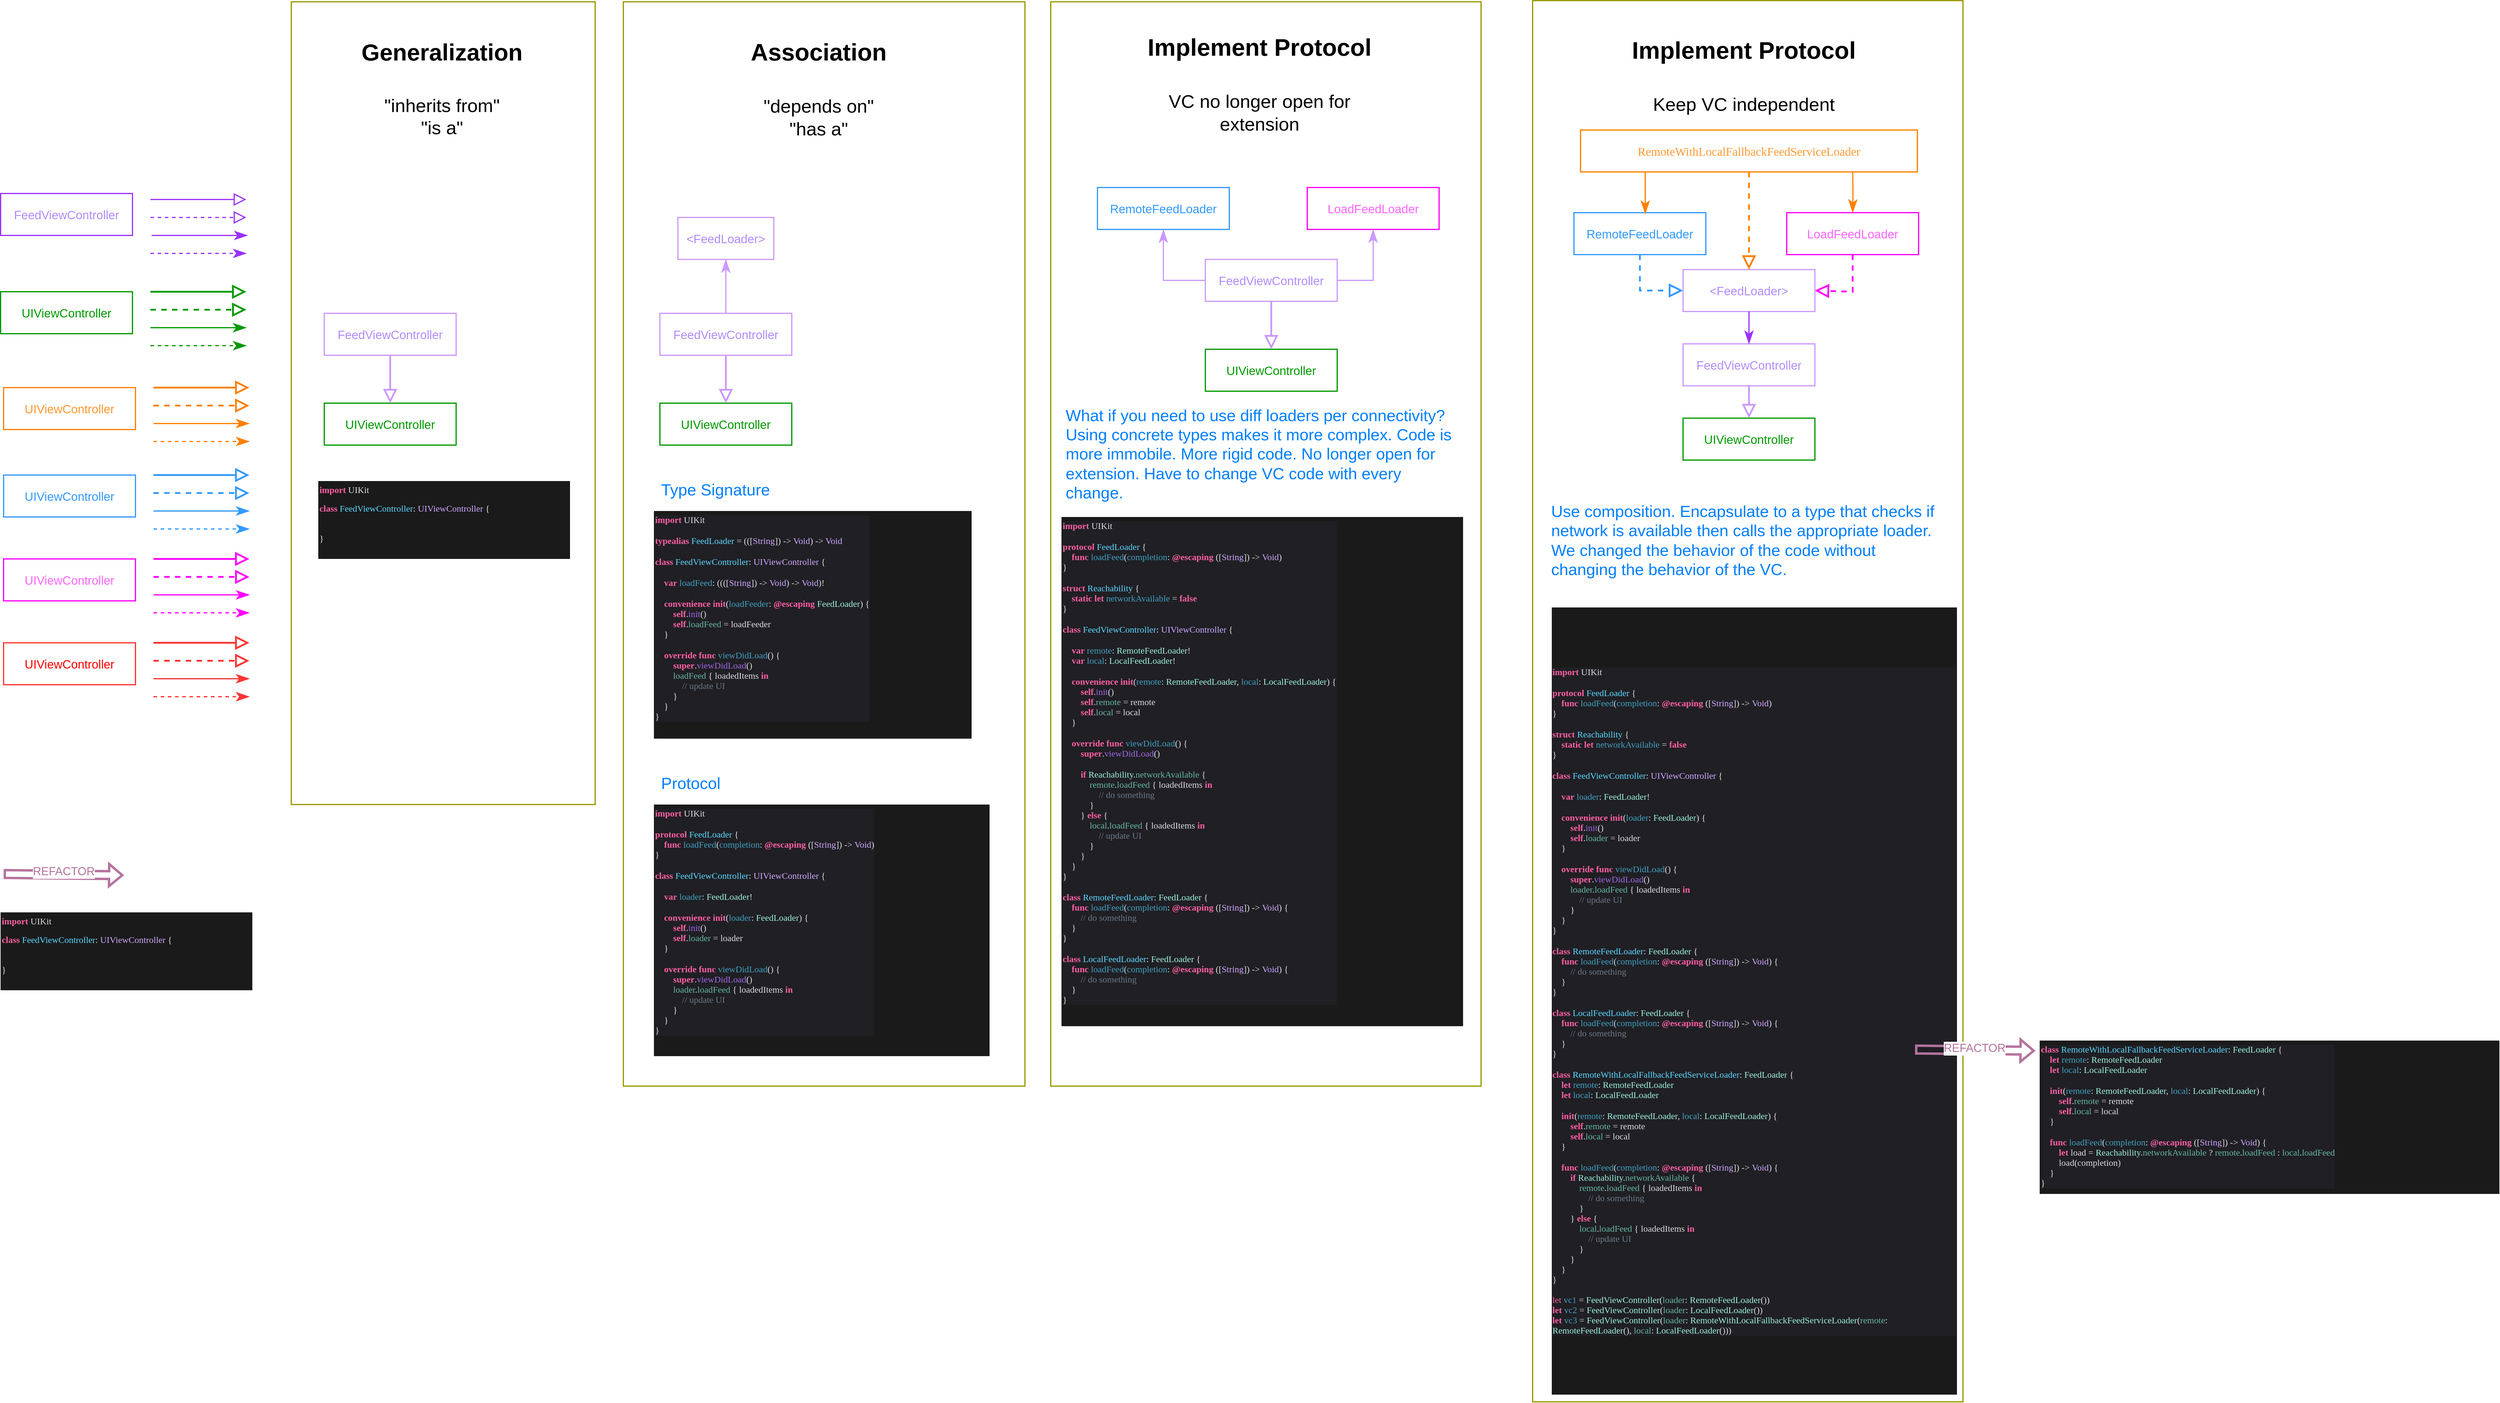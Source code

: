 <mxfile version="24.3.1" type="github">
  <diagram name="Page-1" id="2k4kQFXLUoXcd1VmAueP">
    <mxGraphModel dx="1056" dy="1898" grid="0" gridSize="10" guides="1" tooltips="1" connect="1" arrows="1" fold="1" page="1" pageScale="1" pageWidth="850" pageHeight="1100" math="0" shadow="0">
      <root>
        <mxCell id="0" />
        <mxCell id="1" parent="0" />
        <mxCell id="om-0NSeOpa1xesZLcgds-3" value="" style="rounded=0;whiteSpace=wrap;html=1;fillColor=none;strokeWidth=2;strokeColor=#999900;" vertex="1" parent="1">
          <mxGeometry x="1049" y="-270" width="670" height="1810" as="geometry" />
        </mxCell>
        <mxCell id="om-0NSeOpa1xesZLcgds-2" value="" style="rounded=0;whiteSpace=wrap;html=1;fillColor=none;strokeWidth=2;strokeColor=#999900;" vertex="1" parent="1">
          <mxGeometry x="495" y="-270" width="507" height="1340" as="geometry" />
        </mxCell>
        <mxCell id="n44Yq7HVJipE2xqLqNvO-1" value="&lt;font style=&quot;font-size: 20px;&quot; color=&quot;#b18cfe&quot;&gt;FeedViewController&lt;/font&gt;" style="rounded=0;whiteSpace=wrap;html=1;fillColor=none;strokeColor=#CC99FF;strokeWidth=2;fontSize=20;" parent="1" vertex="1">
          <mxGeometry x="550" y="250" width="220" height="70" as="geometry" />
        </mxCell>
        <mxCell id="n44Yq7HVJipE2xqLqNvO-2" value="&lt;font style=&quot;font-size: 20px;&quot; color=&quot;#b18cfe&quot;&gt;FeedViewController&lt;/font&gt;" style="rounded=0;whiteSpace=wrap;html=1;fillColor=none;strokeColor=#9933FF;strokeWidth=2;fontSize=20;" parent="1" vertex="1">
          <mxGeometry x="10" y="50" width="220" height="70" as="geometry" />
        </mxCell>
        <mxCell id="n44Yq7HVJipE2xqLqNvO-3" value="&lt;font color=&quot;#009900&quot; style=&quot;font-size: 20px;&quot;&gt;UIViewController&lt;/font&gt;" style="rounded=0;whiteSpace=wrap;html=1;fillColor=none;strokeColor=#009900;strokeWidth=2;fontSize=20;" parent="1" vertex="1">
          <mxGeometry x="550" y="400" width="220" height="70" as="geometry" />
        </mxCell>
        <mxCell id="n44Yq7HVJipE2xqLqNvO-4" value="&lt;font color=&quot;#009900&quot; style=&quot;font-size: 20px;&quot;&gt;UIViewController&lt;/font&gt;" style="rounded=0;whiteSpace=wrap;html=1;fillColor=none;strokeColor=#009900;strokeWidth=2;fontSize=20;" parent="1" vertex="1">
          <mxGeometry x="10" y="214" width="220" height="70" as="geometry" />
        </mxCell>
        <mxCell id="n44Yq7HVJipE2xqLqNvO-7" value="" style="endArrow=block;endSize=16;endFill=0;html=1;rounded=0;strokeColor=#cc99ff;strokeWidth=3;exitX=0.5;exitY=1;exitDx=0;exitDy=0;entryX=0.5;entryY=0;entryDx=0;entryDy=0;fontSize=20;" parent="1" source="n44Yq7HVJipE2xqLqNvO-1" target="n44Yq7HVJipE2xqLqNvO-3" edge="1">
          <mxGeometry width="160" relative="1" as="geometry">
            <mxPoint x="630" y="420" as="sourcePoint" />
            <mxPoint x="790" y="420" as="targetPoint" />
          </mxGeometry>
        </mxCell>
        <mxCell id="n44Yq7HVJipE2xqLqNvO-9" value="" style="endArrow=block;endSize=16;endFill=0;html=1;rounded=0;strokeColor=#9933FF;strokeWidth=2;fontSize=20;edgeStyle=orthogonalEdgeStyle;" parent="1" edge="1">
          <mxGeometry width="160" relative="1" as="geometry">
            <mxPoint x="260" y="60" as="sourcePoint" />
            <mxPoint x="420" y="60" as="targetPoint" />
          </mxGeometry>
        </mxCell>
        <mxCell id="n44Yq7HVJipE2xqLqNvO-10" value="" style="endArrow=block;endSize=16;endFill=0;html=1;rounded=0;strokeColor=#9933FF;strokeWidth=2;dashed=1;fontSize=20;edgeStyle=orthogonalEdgeStyle;" parent="1" edge="1">
          <mxGeometry width="160" relative="1" as="geometry">
            <mxPoint x="260" y="90" as="sourcePoint" />
            <mxPoint x="420" y="90" as="targetPoint" />
          </mxGeometry>
        </mxCell>
        <mxCell id="n44Yq7HVJipE2xqLqNvO-11" value="" style="endArrow=classicThin;endSize=16;endFill=1;html=1;rounded=0;strokeColor=#9933FF;strokeWidth=2;fontSize=20;edgeStyle=orthogonalEdgeStyle;" parent="1" edge="1">
          <mxGeometry width="160" relative="1" as="geometry">
            <mxPoint x="262" y="120" as="sourcePoint" />
            <mxPoint x="422" y="120" as="targetPoint" />
          </mxGeometry>
        </mxCell>
        <mxCell id="n44Yq7HVJipE2xqLqNvO-12" value="" style="endArrow=classicThin;endSize=16;endFill=1;html=1;rounded=0;strokeColor=#9933FF;strokeWidth=2;dashed=1;fontSize=20;edgeStyle=orthogonalEdgeStyle;" parent="1" edge="1">
          <mxGeometry width="160" relative="1" as="geometry">
            <mxPoint x="260" y="150" as="sourcePoint" />
            <mxPoint x="420" y="150" as="targetPoint" />
          </mxGeometry>
        </mxCell>
        <mxCell id="n44Yq7HVJipE2xqLqNvO-17" value="" style="endArrow=block;endSize=16;endFill=0;html=1;rounded=0;strokeColor=#009900;strokeWidth=3;fontSize=20;edgeStyle=orthogonalEdgeStyle;" parent="1" edge="1">
          <mxGeometry width="160" relative="1" as="geometry">
            <mxPoint x="260" y="214" as="sourcePoint" />
            <mxPoint x="420" y="214" as="targetPoint" />
          </mxGeometry>
        </mxCell>
        <mxCell id="n44Yq7HVJipE2xqLqNvO-18" value="" style="endArrow=block;endSize=16;endFill=0;html=1;rounded=0;strokeColor=#009900;strokeWidth=3;dashed=1;fontSize=20;edgeStyle=orthogonalEdgeStyle;" parent="1" edge="1">
          <mxGeometry width="160" relative="1" as="geometry">
            <mxPoint x="260" y="244" as="sourcePoint" />
            <mxPoint x="420" y="244" as="targetPoint" />
          </mxGeometry>
        </mxCell>
        <mxCell id="n44Yq7HVJipE2xqLqNvO-19" value="" style="endArrow=classicThin;endSize=16;endFill=1;html=1;rounded=0;strokeColor=#009900;strokeWidth=2;fontSize=20;edgeStyle=orthogonalEdgeStyle;" parent="1" edge="1">
          <mxGeometry width="160" relative="1" as="geometry">
            <mxPoint x="260" y="274" as="sourcePoint" />
            <mxPoint x="420" y="274" as="targetPoint" />
          </mxGeometry>
        </mxCell>
        <mxCell id="n44Yq7HVJipE2xqLqNvO-20" value="" style="endArrow=classicThin;endSize=16;endFill=1;html=1;rounded=0;strokeColor=#009900;strokeWidth=2;dashed=1;fontSize=20;edgeStyle=orthogonalEdgeStyle;" parent="1" edge="1">
          <mxGeometry width="160" relative="1" as="geometry">
            <mxPoint x="260" y="304" as="sourcePoint" />
            <mxPoint x="420" y="304" as="targetPoint" />
          </mxGeometry>
        </mxCell>
        <mxCell id="n44Yq7HVJipE2xqLqNvO-21" value="&lt;font color=&quot;#ff9933&quot; style=&quot;font-size: 20px;&quot;&gt;UIViewController&lt;/font&gt;" style="rounded=0;whiteSpace=wrap;html=1;fillColor=none;strokeColor=#FF8000;strokeWidth=2;fontColor=#ff3333;fontSize=20;" parent="1" vertex="1">
          <mxGeometry x="15" y="374" width="220" height="70" as="geometry" />
        </mxCell>
        <mxCell id="n44Yq7HVJipE2xqLqNvO-22" value="" style="endArrow=block;endSize=16;endFill=0;html=1;rounded=0;strokeColor=#FF8000;strokeWidth=3;fontSize=20;edgeStyle=orthogonalEdgeStyle;" parent="1" edge="1">
          <mxGeometry width="160" relative="1" as="geometry">
            <mxPoint x="265" y="374" as="sourcePoint" />
            <mxPoint x="425" y="374" as="targetPoint" />
          </mxGeometry>
        </mxCell>
        <mxCell id="n44Yq7HVJipE2xqLqNvO-23" value="" style="endArrow=block;endSize=16;endFill=0;html=1;rounded=0;strokeColor=#FF8000;strokeWidth=3;dashed=1;fontSize=20;edgeStyle=orthogonalEdgeStyle;" parent="1" edge="1">
          <mxGeometry width="160" relative="1" as="geometry">
            <mxPoint x="265" y="404" as="sourcePoint" />
            <mxPoint x="425" y="404" as="targetPoint" />
          </mxGeometry>
        </mxCell>
        <mxCell id="n44Yq7HVJipE2xqLqNvO-24" value="" style="endArrow=classicThin;endSize=16;endFill=1;html=1;rounded=0;strokeColor=#FF8000;strokeWidth=2;fontSize=20;edgeStyle=orthogonalEdgeStyle;" parent="1" edge="1">
          <mxGeometry width="160" relative="1" as="geometry">
            <mxPoint x="265" y="434" as="sourcePoint" />
            <mxPoint x="425" y="434" as="targetPoint" />
          </mxGeometry>
        </mxCell>
        <mxCell id="n44Yq7HVJipE2xqLqNvO-25" value="" style="endArrow=classicThin;endSize=16;endFill=1;html=1;rounded=0;strokeColor=#FF8000;strokeWidth=2;dashed=1;fontSize=20;edgeStyle=orthogonalEdgeStyle;" parent="1" edge="1">
          <mxGeometry width="160" relative="1" as="geometry">
            <mxPoint x="265" y="464" as="sourcePoint" />
            <mxPoint x="425" y="464" as="targetPoint" />
          </mxGeometry>
        </mxCell>
        <mxCell id="n44Yq7HVJipE2xqLqNvO-26" value="&lt;font style=&quot;font-size: 20px;&quot;&gt;UIViewController&lt;/font&gt;" style="rounded=0;whiteSpace=wrap;html=1;fillColor=none;strokeColor=#3399FF;strokeWidth=2;fontColor=#3399FF;fontSize=20;" parent="1" vertex="1">
          <mxGeometry x="15" y="520" width="220" height="70" as="geometry" />
        </mxCell>
        <mxCell id="n44Yq7HVJipE2xqLqNvO-27" value="" style="endArrow=block;endSize=16;endFill=0;html=1;rounded=0;strokeColor=#3399FF;strokeWidth=3;fontColor=#3399FF;fontSize=20;edgeStyle=orthogonalEdgeStyle;" parent="1" edge="1">
          <mxGeometry width="160" relative="1" as="geometry">
            <mxPoint x="265" y="520" as="sourcePoint" />
            <mxPoint x="425" y="520" as="targetPoint" />
          </mxGeometry>
        </mxCell>
        <mxCell id="n44Yq7HVJipE2xqLqNvO-28" value="" style="endArrow=block;endSize=16;endFill=0;html=1;rounded=0;strokeColor=#3399FF;strokeWidth=3;dashed=1;fontColor=#3399FF;fontSize=20;edgeStyle=orthogonalEdgeStyle;" parent="1" edge="1">
          <mxGeometry width="160" relative="1" as="geometry">
            <mxPoint x="265" y="550" as="sourcePoint" />
            <mxPoint x="425" y="550" as="targetPoint" />
          </mxGeometry>
        </mxCell>
        <mxCell id="n44Yq7HVJipE2xqLqNvO-29" value="" style="endArrow=classicThin;endSize=16;endFill=1;html=1;rounded=0;strokeColor=#3399FF;strokeWidth=2;fontColor=#3399FF;fontSize=20;edgeStyle=orthogonalEdgeStyle;" parent="1" edge="1">
          <mxGeometry width="160" relative="1" as="geometry">
            <mxPoint x="265" y="580" as="sourcePoint" />
            <mxPoint x="425" y="580" as="targetPoint" />
          </mxGeometry>
        </mxCell>
        <mxCell id="n44Yq7HVJipE2xqLqNvO-30" value="" style="endArrow=classicThin;endSize=16;endFill=1;html=1;rounded=0;strokeColor=#3399FF;strokeWidth=2;dashed=1;fontColor=#3399FF;fontSize=20;edgeStyle=orthogonalEdgeStyle;" parent="1" edge="1">
          <mxGeometry width="160" relative="1" as="geometry">
            <mxPoint x="265" y="610" as="sourcePoint" />
            <mxPoint x="425" y="610" as="targetPoint" />
          </mxGeometry>
        </mxCell>
        <mxCell id="n44Yq7HVJipE2xqLqNvO-31" value="&lt;font color=&quot;#ff66ff&quot; style=&quot;font-size: 20px;&quot;&gt;UIViewController&lt;/font&gt;" style="rounded=0;whiteSpace=wrap;html=1;fillColor=none;strokeColor=#FF00FF;strokeWidth=2;fontColor=#ff3333;fontSize=20;" parent="1" vertex="1">
          <mxGeometry x="15" y="660" width="220" height="70" as="geometry" />
        </mxCell>
        <mxCell id="n44Yq7HVJipE2xqLqNvO-32" value="" style="endArrow=block;endSize=16;endFill=0;html=1;rounded=0;strokeColor=#FF00FF;strokeWidth=3;fontSize=20;edgeStyle=orthogonalEdgeStyle;" parent="1" edge="1">
          <mxGeometry width="160" relative="1" as="geometry">
            <mxPoint x="265" y="660" as="sourcePoint" />
            <mxPoint x="425" y="660" as="targetPoint" />
          </mxGeometry>
        </mxCell>
        <mxCell id="n44Yq7HVJipE2xqLqNvO-33" value="" style="endArrow=block;endSize=16;endFill=0;html=1;rounded=0;strokeColor=#FF00FF;strokeWidth=3;dashed=1;fontSize=20;edgeStyle=orthogonalEdgeStyle;" parent="1" edge="1">
          <mxGeometry width="160" relative="1" as="geometry">
            <mxPoint x="265" y="690" as="sourcePoint" />
            <mxPoint x="425" y="690" as="targetPoint" />
          </mxGeometry>
        </mxCell>
        <mxCell id="n44Yq7HVJipE2xqLqNvO-34" value="" style="endArrow=classicThin;endSize=16;endFill=1;html=1;rounded=0;strokeColor=#FF00FF;strokeWidth=2;fontSize=20;edgeStyle=orthogonalEdgeStyle;" parent="1" edge="1">
          <mxGeometry width="160" relative="1" as="geometry">
            <mxPoint x="265" y="720" as="sourcePoint" />
            <mxPoint x="425" y="720" as="targetPoint" />
          </mxGeometry>
        </mxCell>
        <mxCell id="n44Yq7HVJipE2xqLqNvO-35" value="" style="endArrow=classicThin;endSize=16;endFill=1;html=1;rounded=0;strokeColor=#FF00FF;strokeWidth=2;dashed=1;fontSize=20;edgeStyle=orthogonalEdgeStyle;" parent="1" edge="1">
          <mxGeometry width="160" relative="1" as="geometry">
            <mxPoint x="265" y="750" as="sourcePoint" />
            <mxPoint x="425" y="750" as="targetPoint" />
          </mxGeometry>
        </mxCell>
        <mxCell id="F54K5IMfP_wZekRCtyxR-3" value="&lt;p style=&quot;margin: 0px; font-style: normal; font-variant-caps: normal; font-stretch: normal; font-size: 15px; line-height: normal; font-family: Menlo; font-size-adjust: none; font-kerning: auto; font-variant-alternates: normal; font-variant-ligatures: normal; font-variant-numeric: normal; font-variant-east-asian: normal; font-variant-position: normal; font-feature-settings: normal; font-optical-sizing: auto; font-variation-settings: normal; color: rgba(255, 255, 255, 0.85);&quot;&gt;&lt;span style=&quot;color: #fc5fa3&quot;&gt;&lt;b&gt;import&lt;/b&gt;&lt;/span&gt; UIKit&lt;/p&gt;&lt;br&gt;&lt;p style=&quot;margin: 0px; font-style: normal; font-variant-caps: normal; font-stretch: normal; font-size: 15px; line-height: normal; font-family: Menlo; font-size-adjust: none; font-kerning: auto; font-variant-alternates: normal; font-variant-ligatures: normal; font-variant-numeric: normal; font-variant-east-asian: normal; font-variant-position: normal; font-feature-settings: normal; font-optical-sizing: auto; font-variation-settings: normal; color: rgb(93, 216, 255);&quot;&gt;&lt;span style=&quot;color: #fc5fa3&quot;&gt;&lt;b&gt;class&lt;/b&gt;&lt;/span&gt;&lt;span style=&quot;color: rgba(255, 255, 255, 0.85)&quot;&gt; &lt;/span&gt;FeedViewController&lt;span style=&quot;color: rgba(255, 255, 255, 0.85)&quot;&gt;: &lt;/span&gt;&lt;span style=&quot;color: #d0a8ff&quot;&gt;UIViewController&lt;/span&gt;&lt;span style=&quot;color: rgba(255, 255, 255, 0.85)&quot;&gt; {&lt;/span&gt;&lt;/p&gt;&lt;p style=&quot;margin: 0px; font-style: normal; font-variant-caps: normal; font-stretch: normal; font-size: 15px; line-height: normal; font-family: Menlo; font-size-adjust: none; font-kerning: auto; font-variant-alternates: normal; font-variant-ligatures: normal; font-variant-numeric: normal; font-variant-east-asian: normal; font-variant-position: normal; font-feature-settings: normal; font-optical-sizing: auto; font-variation-settings: normal; color: rgba(255, 255, 255, 0.85); min-height: 18px;&quot;&gt;&amp;nbsp;&lt;/p&gt;&lt;br&gt;&lt;p style=&quot;margin: 0px; font-style: normal; font-variant-caps: normal; font-stretch: normal; font-size: 15px; line-height: normal; font-family: Menlo; font-size-adjust: none; font-kerning: auto; font-variant-alternates: normal; font-variant-ligatures: normal; font-variant-numeric: normal; font-variant-east-asian: normal; font-variant-position: normal; font-feature-settings: normal; font-optical-sizing: auto; font-variation-settings: normal; color: rgba(255, 255, 255, 0.85);&quot;&gt;}&lt;/p&gt;&lt;div style=&quot;&quot;&gt;&lt;br&gt;&lt;/div&gt;" style="text;html=1;align=left;verticalAlign=top;resizable=0;points=[];autosize=1;strokeColor=none;fillColor=#1A1A1A;labelBackgroundColor=#1A1A1A;rounded=0;glass=0;rotation=0;" parent="1" vertex="1">
          <mxGeometry x="10" y="1250" width="420" height="130" as="geometry" />
        </mxCell>
        <mxCell id="fpUjxHbQ0aJESu-NvyN7-1" value="&lt;p style=&quot;margin: 0px; font-style: normal; font-variant-caps: normal; font-stretch: normal; font-size: 15px; line-height: normal; font-family: Menlo; font-size-adjust: none; font-kerning: auto; font-variant-alternates: normal; font-variant-ligatures: normal; font-variant-numeric: normal; font-variant-east-asian: normal; font-variant-position: normal; font-feature-settings: normal; font-optical-sizing: auto; font-variation-settings: normal; color: rgba(255, 255, 255, 0.85);&quot;&gt;&lt;span style=&quot;color: #fc5fa3&quot;&gt;&lt;b&gt;import&lt;/b&gt;&lt;/span&gt; UIKit&lt;/p&gt;&lt;br&gt;&lt;p style=&quot;margin: 0px; font-style: normal; font-variant-caps: normal; font-stretch: normal; font-size: 15px; line-height: normal; font-family: Menlo; font-size-adjust: none; font-kerning: auto; font-variant-alternates: normal; font-variant-ligatures: normal; font-variant-numeric: normal; font-variant-east-asian: normal; font-variant-position: normal; font-feature-settings: normal; font-optical-sizing: auto; font-variation-settings: normal; color: rgb(93, 216, 255);&quot;&gt;&lt;span style=&quot;color: #fc5fa3&quot;&gt;&lt;b&gt;class&lt;/b&gt;&lt;/span&gt;&lt;span style=&quot;color: rgba(255, 255, 255, 0.85)&quot;&gt; &lt;/span&gt;FeedViewController&lt;span style=&quot;color: rgba(255, 255, 255, 0.85)&quot;&gt;: &lt;/span&gt;&lt;span style=&quot;color: #d0a8ff&quot;&gt;UIViewController&lt;/span&gt;&lt;span style=&quot;color: rgba(255, 255, 255, 0.85)&quot;&gt; {&lt;/span&gt;&lt;/p&gt;&lt;p style=&quot;margin: 0px; font-style: normal; font-variant-caps: normal; font-stretch: normal; font-size: 15px; line-height: normal; font-family: Menlo; font-size-adjust: none; font-kerning: auto; font-variant-alternates: normal; font-variant-ligatures: normal; font-variant-numeric: normal; font-variant-east-asian: normal; font-variant-position: normal; font-feature-settings: normal; font-optical-sizing: auto; font-variation-settings: normal; color: rgba(255, 255, 255, 0.85); min-height: 18px;&quot;&gt;&amp;nbsp;&lt;/p&gt;&lt;br&gt;&lt;p style=&quot;margin: 0px; font-style: normal; font-variant-caps: normal; font-stretch: normal; font-size: 15px; line-height: normal; font-family: Menlo; font-size-adjust: none; font-kerning: auto; font-variant-alternates: normal; font-variant-ligatures: normal; font-variant-numeric: normal; font-variant-east-asian: normal; font-variant-position: normal; font-feature-settings: normal; font-optical-sizing: auto; font-variation-settings: normal; color: rgba(255, 255, 255, 0.85);&quot;&gt;}&lt;/p&gt;&lt;div style=&quot;&quot;&gt;&lt;br&gt;&lt;/div&gt;" style="text;html=1;align=left;verticalAlign=top;resizable=0;points=[];autosize=1;strokeColor=none;fillColor=#1A1A1A;labelBackgroundColor=#1A1A1A;rounded=0;glass=0;rotation=0;" parent="1" vertex="1">
          <mxGeometry x="540" y="530" width="420" height="130" as="geometry" />
        </mxCell>
        <mxCell id="fpUjxHbQ0aJESu-NvyN7-2" value="&lt;font style=&quot;font-size: 20px;&quot; color=&quot;#b18cfe&quot;&gt;FeedViewController&lt;/font&gt;" style="rounded=0;whiteSpace=wrap;html=1;fillColor=none;strokeColor=#CC99FF;strokeWidth=2;fontSize=20;" parent="1" vertex="1">
          <mxGeometry x="1110" y="250" width="220" height="70" as="geometry" />
        </mxCell>
        <mxCell id="fpUjxHbQ0aJESu-NvyN7-3" value="&lt;font color=&quot;#009900&quot; style=&quot;font-size: 20px;&quot;&gt;UIViewController&lt;/font&gt;" style="rounded=0;whiteSpace=wrap;html=1;fillColor=none;strokeColor=#009900;strokeWidth=2;fontSize=20;" parent="1" vertex="1">
          <mxGeometry x="1110" y="400" width="220" height="70" as="geometry" />
        </mxCell>
        <mxCell id="fpUjxHbQ0aJESu-NvyN7-4" value="" style="endArrow=block;endSize=16;endFill=0;html=1;rounded=0;strokeColor=#cc99ff;strokeWidth=3;exitX=0.5;exitY=1;exitDx=0;exitDy=0;entryX=0.5;entryY=0;entryDx=0;entryDy=0;fontSize=20;" parent="1" source="fpUjxHbQ0aJESu-NvyN7-2" target="fpUjxHbQ0aJESu-NvyN7-3" edge="1">
          <mxGeometry width="160" relative="1" as="geometry">
            <mxPoint x="1190" y="420" as="sourcePoint" />
            <mxPoint x="1350" y="420" as="targetPoint" />
          </mxGeometry>
        </mxCell>
        <mxCell id="fpUjxHbQ0aJESu-NvyN7-5" value="&lt;p style=&quot;margin: 0px; font-style: normal; font-variant-caps: normal; font-stretch: normal; font-size: 15px; line-height: normal; font-family: Menlo; font-size-adjust: none; font-kerning: auto; font-variant-alternates: normal; font-variant-ligatures: normal; font-variant-numeric: normal; font-variant-east-asian: normal; font-variant-position: normal; font-variant-emoji: normal; font-feature-settings: normal; font-optical-sizing: auto; font-variation-settings: normal; color: rgba(255, 255, 255, 0.85); background-color: rgb(31, 31, 36);&quot;&gt;&lt;span style=&quot;color: #fc5fa3&quot;&gt;&lt;b&gt;import&lt;/b&gt;&lt;/span&gt; UIKit&lt;/p&gt;&lt;p style=&quot;margin: 0px; font-style: normal; font-variant-caps: normal; font-stretch: normal; font-size: 15px; line-height: normal; font-family: Menlo; font-size-adjust: none; font-kerning: auto; font-variant-alternates: normal; font-variant-ligatures: normal; font-variant-numeric: normal; font-variant-east-asian: normal; font-variant-position: normal; font-variant-emoji: normal; font-feature-settings: normal; font-optical-sizing: auto; font-variation-settings: normal; color: rgba(255, 255, 255, 0.85); background-color: rgb(31, 31, 36); min-height: 18px;&quot;&gt;&lt;br&gt;&lt;/p&gt;&lt;p style=&quot;margin: 0px; font-style: normal; font-variant-caps: normal; font-stretch: normal; font-size: 15px; line-height: normal; font-family: Menlo; font-size-adjust: none; font-kerning: auto; font-variant-alternates: normal; font-variant-ligatures: normal; font-variant-numeric: normal; font-variant-east-asian: normal; font-variant-position: normal; font-variant-emoji: normal; font-feature-settings: normal; font-optical-sizing: auto; font-variation-settings: normal; color: rgba(255, 255, 255, 0.85); background-color: rgb(31, 31, 36);&quot;&gt;&lt;span style=&quot;color: #fc5fa3&quot;&gt;&lt;b&gt;typealias&lt;/b&gt;&lt;/span&gt; &lt;span style=&quot;color: #5dd8ff&quot;&gt;FeedLoader&lt;/span&gt; = (([&lt;span style=&quot;color: #d0a8ff&quot;&gt;String&lt;/span&gt;]) -&amp;gt; &lt;span style=&quot;color: #d0a8ff&quot;&gt;Void&lt;/span&gt;) -&amp;gt; &lt;span style=&quot;color: #d0a8ff&quot;&gt;Void&lt;/span&gt;&lt;/p&gt;&lt;p style=&quot;margin: 0px; font-style: normal; font-variant-caps: normal; font-stretch: normal; font-size: 15px; line-height: normal; font-family: Menlo; font-size-adjust: none; font-kerning: auto; font-variant-alternates: normal; font-variant-ligatures: normal; font-variant-numeric: normal; font-variant-east-asian: normal; font-variant-position: normal; font-variant-emoji: normal; font-feature-settings: normal; font-optical-sizing: auto; font-variation-settings: normal; color: rgba(255, 255, 255, 0.85); background-color: rgb(31, 31, 36); min-height: 18px;&quot;&gt;&lt;br&gt;&lt;/p&gt;&lt;p style=&quot;margin: 0px; font-style: normal; font-variant-caps: normal; font-stretch: normal; font-size: 15px; line-height: normal; font-family: Menlo; font-size-adjust: none; font-kerning: auto; font-variant-alternates: normal; font-variant-ligatures: normal; font-variant-numeric: normal; font-variant-east-asian: normal; font-variant-position: normal; font-variant-emoji: normal; font-feature-settings: normal; font-optical-sizing: auto; font-variation-settings: normal; color: rgb(93, 216, 255); background-color: rgb(31, 31, 36);&quot;&gt;&lt;span style=&quot;color: #fc5fa3&quot;&gt;&lt;b&gt;class&lt;/b&gt;&lt;/span&gt;&lt;span style=&quot;color: rgba(255, 255, 255, 0.85)&quot;&gt; &lt;/span&gt;FeedViewController&lt;span style=&quot;color: rgba(255, 255, 255, 0.85)&quot;&gt;: &lt;/span&gt;&lt;span style=&quot;color: #d0a8ff&quot;&gt;UIViewController&lt;/span&gt;&lt;span style=&quot;color: rgba(255, 255, 255, 0.85)&quot;&gt; {&lt;/span&gt;&lt;/p&gt;&lt;p style=&quot;margin: 0px; font-style: normal; font-variant-caps: normal; font-stretch: normal; font-size: 15px; line-height: normal; font-family: Menlo; font-size-adjust: none; font-kerning: auto; font-variant-alternates: normal; font-variant-ligatures: normal; font-variant-numeric: normal; font-variant-east-asian: normal; font-variant-position: normal; font-variant-emoji: normal; font-feature-settings: normal; font-optical-sizing: auto; font-variation-settings: normal; color: rgba(255, 255, 255, 0.85); background-color: rgb(31, 31, 36); min-height: 18px;&quot;&gt;&amp;nbsp;&amp;nbsp; &amp;nbsp;&lt;/p&gt;&lt;p style=&quot;margin: 0px; font-style: normal; font-variant-caps: normal; font-stretch: normal; font-size: 15px; line-height: normal; font-family: Menlo; font-size-adjust: none; font-kerning: auto; font-variant-alternates: normal; font-variant-ligatures: normal; font-variant-numeric: normal; font-variant-east-asian: normal; font-variant-position: normal; font-variant-emoji: normal; font-feature-settings: normal; font-optical-sizing: auto; font-variation-settings: normal; color: rgba(255, 255, 255, 0.85); background-color: rgb(31, 31, 36);&quot;&gt;&amp;nbsp; &amp;nbsp; &lt;span style=&quot;color: #fc5fa3&quot;&gt;&lt;b&gt;var&lt;/b&gt;&lt;/span&gt; &lt;span style=&quot;color: #41a1c0&quot;&gt;loadFeed&lt;/span&gt;: ((([&lt;span style=&quot;color: #d0a8ff&quot;&gt;String&lt;/span&gt;]) -&amp;gt; &lt;span style=&quot;color: #d0a8ff&quot;&gt;Void&lt;/span&gt;) -&amp;gt; &lt;span style=&quot;color: #d0a8ff&quot;&gt;Void&lt;/span&gt;)!&lt;/p&gt;&lt;p style=&quot;margin: 0px; font-style: normal; font-variant-caps: normal; font-stretch: normal; font-size: 15px; line-height: normal; font-family: Menlo; font-size-adjust: none; font-kerning: auto; font-variant-alternates: normal; font-variant-ligatures: normal; font-variant-numeric: normal; font-variant-east-asian: normal; font-variant-position: normal; font-variant-emoji: normal; font-feature-settings: normal; font-optical-sizing: auto; font-variation-settings: normal; color: rgba(255, 255, 255, 0.85); background-color: rgb(31, 31, 36); min-height: 18px;&quot;&gt;&amp;nbsp;&amp;nbsp; &amp;nbsp;&lt;/p&gt;&lt;p style=&quot;margin: 0px; font-style: normal; font-variant-caps: normal; font-stretch: normal; font-size: 15px; line-height: normal; font-family: Menlo; font-size-adjust: none; font-kerning: auto; font-variant-alternates: normal; font-variant-ligatures: normal; font-variant-numeric: normal; font-variant-east-asian: normal; font-variant-position: normal; font-variant-emoji: normal; font-feature-settings: normal; font-optical-sizing: auto; font-variation-settings: normal; color: rgb(252, 95, 163); background-color: rgb(31, 31, 36);&quot;&gt;&lt;span style=&quot;color: rgba(255, 255, 255, 0.85)&quot;&gt;&amp;nbsp; &amp;nbsp; &lt;/span&gt;&lt;b&gt;convenience&lt;/b&gt;&lt;span style=&quot;color: rgba(255, 255, 255, 0.85)&quot;&gt; &lt;/span&gt;&lt;b&gt;init&lt;/b&gt;&lt;span style=&quot;color: rgba(255, 255, 255, 0.85)&quot;&gt;(&lt;/span&gt;&lt;span style=&quot;color: #41a1c0&quot;&gt;loadFeeder&lt;/span&gt;&lt;span style=&quot;color: rgba(255, 255, 255, 0.85)&quot;&gt;: &lt;/span&gt;&lt;b&gt;@escaping&lt;/b&gt;&lt;span style=&quot;color: rgba(255, 255, 255, 0.85)&quot;&gt; &lt;/span&gt;&lt;span style=&quot;color: #9ef1dd&quot;&gt;FeedLoader&lt;/span&gt;&lt;span style=&quot;color: rgba(255, 255, 255, 0.85)&quot;&gt;) {&lt;/span&gt;&lt;/p&gt;&lt;p style=&quot;margin: 0px; font-style: normal; font-variant-caps: normal; font-stretch: normal; font-size: 15px; line-height: normal; font-family: Menlo; font-size-adjust: none; font-kerning: auto; font-variant-alternates: normal; font-variant-ligatures: normal; font-variant-numeric: normal; font-variant-east-asian: normal; font-variant-position: normal; font-variant-emoji: normal; font-feature-settings: normal; font-optical-sizing: auto; font-variation-settings: normal; color: rgba(255, 255, 255, 0.85); background-color: rgb(31, 31, 36);&quot;&gt;&amp;nbsp; &amp;nbsp; &amp;nbsp; &amp;nbsp; &lt;span style=&quot;color: #fc5fa3&quot;&gt;&lt;b&gt;self&lt;/b&gt;&lt;/span&gt;.&lt;span style=&quot;color: #a167e6&quot;&gt;init&lt;/span&gt;()&lt;/p&gt;&lt;p style=&quot;margin: 0px; font-style: normal; font-variant-caps: normal; font-stretch: normal; font-size: 15px; line-height: normal; font-family: Menlo; font-size-adjust: none; font-kerning: auto; font-variant-alternates: normal; font-variant-ligatures: normal; font-variant-numeric: normal; font-variant-east-asian: normal; font-variant-position: normal; font-variant-emoji: normal; font-feature-settings: normal; font-optical-sizing: auto; font-variation-settings: normal; color: rgba(255, 255, 255, 0.85); background-color: rgb(31, 31, 36);&quot;&gt;&amp;nbsp; &amp;nbsp; &amp;nbsp; &amp;nbsp; &lt;span style=&quot;color: #fc5fa3&quot;&gt;&lt;b&gt;self&lt;/b&gt;&lt;/span&gt;.&lt;span style=&quot;color: #67b7a4&quot;&gt;loadFeed&lt;/span&gt; = loadFeeder&lt;/p&gt;&lt;p style=&quot;margin: 0px; font-style: normal; font-variant-caps: normal; font-stretch: normal; font-size: 15px; line-height: normal; font-family: Menlo; font-size-adjust: none; font-kerning: auto; font-variant-alternates: normal; font-variant-ligatures: normal; font-variant-numeric: normal; font-variant-east-asian: normal; font-variant-position: normal; font-variant-emoji: normal; font-feature-settings: normal; font-optical-sizing: auto; font-variation-settings: normal; color: rgba(255, 255, 255, 0.85); background-color: rgb(31, 31, 36);&quot;&gt;&amp;nbsp; &amp;nbsp; }&lt;/p&gt;&lt;p style=&quot;margin: 0px; font-style: normal; font-variant-caps: normal; font-stretch: normal; font-size: 15px; line-height: normal; font-family: Menlo; font-size-adjust: none; font-kerning: auto; font-variant-alternates: normal; font-variant-ligatures: normal; font-variant-numeric: normal; font-variant-east-asian: normal; font-variant-position: normal; font-variant-emoji: normal; font-feature-settings: normal; font-optical-sizing: auto; font-variation-settings: normal; color: rgba(255, 255, 255, 0.85); background-color: rgb(31, 31, 36); min-height: 18px;&quot;&gt;&amp;nbsp;&amp;nbsp; &amp;nbsp;&lt;/p&gt;&lt;p style=&quot;margin: 0px; font-style: normal; font-variant-caps: normal; font-stretch: normal; font-size: 15px; line-height: normal; font-family: Menlo; font-size-adjust: none; font-kerning: auto; font-variant-alternates: normal; font-variant-ligatures: normal; font-variant-numeric: normal; font-variant-east-asian: normal; font-variant-position: normal; font-variant-emoji: normal; font-feature-settings: normal; font-optical-sizing: auto; font-variation-settings: normal; color: rgb(252, 95, 163); background-color: rgb(31, 31, 36);&quot;&gt;&lt;span style=&quot;color: rgba(255, 255, 255, 0.85)&quot;&gt;&amp;nbsp; &amp;nbsp; &lt;/span&gt;&lt;b&gt;override&lt;/b&gt;&lt;span style=&quot;color: rgba(255, 255, 255, 0.85)&quot;&gt; &lt;/span&gt;&lt;b&gt;func&lt;/b&gt;&lt;span style=&quot;color: rgba(255, 255, 255, 0.85)&quot;&gt; &lt;/span&gt;&lt;span style=&quot;color: #41a1c0&quot;&gt;viewDidLoad&lt;/span&gt;&lt;span style=&quot;color: rgba(255, 255, 255, 0.85)&quot;&gt;() {&lt;/span&gt;&lt;/p&gt;&lt;p style=&quot;margin: 0px; font-style: normal; font-variant-caps: normal; font-stretch: normal; font-size: 15px; line-height: normal; font-family: Menlo; font-size-adjust: none; font-kerning: auto; font-variant-alternates: normal; font-variant-ligatures: normal; font-variant-numeric: normal; font-variant-east-asian: normal; font-variant-position: normal; font-variant-emoji: normal; font-feature-settings: normal; font-optical-sizing: auto; font-variation-settings: normal; color: rgba(255, 255, 255, 0.85); background-color: rgb(31, 31, 36);&quot;&gt;&amp;nbsp; &amp;nbsp; &amp;nbsp; &amp;nbsp; &lt;span style=&quot;color: #fc5fa3&quot;&gt;&lt;b&gt;super&lt;/b&gt;&lt;/span&gt;.&lt;span style=&quot;color: #a167e6&quot;&gt;viewDidLoad&lt;/span&gt;()&lt;/p&gt;&lt;p style=&quot;margin: 0px; font-style: normal; font-variant-caps: normal; font-stretch: normal; font-size: 15px; line-height: normal; font-family: Menlo; font-size-adjust: none; font-kerning: auto; font-variant-alternates: normal; font-variant-ligatures: normal; font-variant-numeric: normal; font-variant-east-asian: normal; font-variant-position: normal; font-variant-emoji: normal; font-feature-settings: normal; font-optical-sizing: auto; font-variation-settings: normal; color: rgba(255, 255, 255, 0.85); background-color: rgb(31, 31, 36);&quot;&gt;&amp;nbsp; &amp;nbsp; &amp;nbsp; &amp;nbsp; &lt;span style=&quot;color: #67b7a4&quot;&gt;loadFeed&lt;/span&gt; { loadedItems &lt;span style=&quot;color: #fc5fa3&quot;&gt;&lt;b&gt;in&lt;/b&gt;&lt;/span&gt;&lt;/p&gt;&lt;p style=&quot;margin: 0px; font-style: normal; font-variant-caps: normal; font-stretch: normal; font-size: 15px; line-height: normal; font-family: Menlo; font-size-adjust: none; font-kerning: auto; font-variant-alternates: normal; font-variant-ligatures: normal; font-variant-numeric: normal; font-variant-east-asian: normal; font-variant-position: normal; font-variant-emoji: normal; font-feature-settings: normal; font-optical-sizing: auto; font-variation-settings: normal; color: rgba(255, 255, 255, 0.85); background-color: rgb(31, 31, 36);&quot;&gt;&amp;nbsp; &amp;nbsp; &amp;nbsp; &amp;nbsp; &amp;nbsp; &amp;nbsp; &lt;span style=&quot;color: #6c7986&quot;&gt;// update UI&lt;/span&gt;&lt;/p&gt;&lt;p style=&quot;margin: 0px; font-style: normal; font-variant-caps: normal; font-stretch: normal; font-size: 15px; line-height: normal; font-family: Menlo; font-size-adjust: none; font-kerning: auto; font-variant-alternates: normal; font-variant-ligatures: normal; font-variant-numeric: normal; font-variant-east-asian: normal; font-variant-position: normal; font-variant-emoji: normal; font-feature-settings: normal; font-optical-sizing: auto; font-variation-settings: normal; color: rgba(255, 255, 255, 0.85); background-color: rgb(31, 31, 36);&quot;&gt;&amp;nbsp; &amp;nbsp; &amp;nbsp; &amp;nbsp; }&lt;/p&gt;&lt;p style=&quot;margin: 0px; font-style: normal; font-variant-caps: normal; font-stretch: normal; font-size: 15px; line-height: normal; font-family: Menlo; font-size-adjust: none; font-kerning: auto; font-variant-alternates: normal; font-variant-ligatures: normal; font-variant-numeric: normal; font-variant-east-asian: normal; font-variant-position: normal; font-variant-emoji: normal; font-feature-settings: normal; font-optical-sizing: auto; font-variation-settings: normal; color: rgba(255, 255, 255, 0.85); background-color: rgb(31, 31, 36);&quot;&gt;&amp;nbsp; &amp;nbsp; }&lt;/p&gt;&lt;p style=&quot;margin: 0px; font-style: normal; font-variant-caps: normal; font-stretch: normal; font-size: 15px; line-height: normal; font-family: Menlo; font-size-adjust: none; font-kerning: auto; font-variant-alternates: normal; font-variant-ligatures: normal; font-variant-numeric: normal; font-variant-east-asian: normal; font-variant-position: normal; font-variant-emoji: normal; font-feature-settings: normal; font-optical-sizing: auto; font-variation-settings: normal; color: rgba(255, 255, 255, 0.85); background-color: rgb(31, 31, 36);&quot;&gt;}&lt;/p&gt;&lt;div&gt;&lt;br&gt;&lt;/div&gt;" style="text;html=1;align=left;verticalAlign=top;resizable=0;points=[];autosize=1;strokeColor=none;fillColor=#1A1A1A;labelBackgroundColor=#1A1A1A;rounded=0;glass=0;rotation=0;" parent="1" vertex="1">
          <mxGeometry x="1100" y="580" width="530" height="380" as="geometry" />
        </mxCell>
        <mxCell id="fpUjxHbQ0aJESu-NvyN7-6" value="&lt;font style=&quot;font-size: 20px;&quot; color=&quot;#b18cfe&quot;&gt;&amp;lt;FeedLoader&amp;gt;&lt;/font&gt;" style="rounded=0;whiteSpace=wrap;html=1;fillColor=none;strokeColor=#CC99FF;strokeWidth=2;fontSize=20;" parent="1" vertex="1">
          <mxGeometry x="1140" y="90" width="160" height="70" as="geometry" />
        </mxCell>
        <mxCell id="om-0NSeOpa1xesZLcgds-1" value="&lt;font size=&quot;1&quot;&gt;&lt;b style=&quot;font-size: 39px;&quot;&gt;Generalization&lt;/b&gt;&lt;/font&gt;&lt;div&gt;&lt;span style=&quot;font-size: 39px;&quot;&gt;&lt;b&gt;&lt;br&gt;&lt;/b&gt;&lt;/span&gt;&lt;div style=&quot;font-size: 31px;&quot;&gt;&lt;font style=&quot;font-size: 31px;&quot;&gt;&quot;inherits from&quot;&lt;/font&gt;&lt;/div&gt;&lt;div style=&quot;font-size: 31px;&quot;&gt;&lt;font style=&quot;font-size: 31px;&quot;&gt;&quot;is a&quot;&lt;/font&gt;&lt;/div&gt;&lt;/div&gt;" style="text;html=1;align=center;verticalAlign=middle;whiteSpace=wrap;rounded=0;" vertex="1" parent="1">
          <mxGeometry x="590" y="-210" width="313" height="170" as="geometry" />
        </mxCell>
        <mxCell id="om-0NSeOpa1xesZLcgds-4" value="&lt;div style=&quot;font-size: 40px;&quot;&gt;&lt;b&gt;Association&lt;/b&gt;&lt;/div&gt;&lt;div style=&quot;font-size: 40px;&quot;&gt;&lt;b&gt;&lt;br&gt;&lt;/b&gt;&lt;/div&gt;&lt;div style=&quot;font-size: 31px;&quot;&gt;&lt;font style=&quot;font-size: 31px;&quot;&gt;&quot;depends on&quot;&lt;/font&gt;&lt;/div&gt;&lt;div style=&quot;font-size: 31px;&quot;&gt;&lt;font style=&quot;font-size: 31px;&quot;&gt;&quot;has a&quot;&lt;/font&gt;&lt;/div&gt;" style="text;html=1;align=center;verticalAlign=middle;whiteSpace=wrap;rounded=0;" vertex="1" parent="1">
          <mxGeometry x="1191.25" y="-225" width="367.5" height="200" as="geometry" />
        </mxCell>
        <mxCell id="om-0NSeOpa1xesZLcgds-5" value="" style="endArrow=classicThin;endSize=16;endFill=1;html=1;rounded=0;strokeColor=#cc99ff;strokeWidth=2;fontSize=20;exitX=0.5;exitY=0;exitDx=0;exitDy=0;entryX=0.5;entryY=1;entryDx=0;entryDy=0;" edge="1" parent="1" source="fpUjxHbQ0aJESu-NvyN7-2" target="fpUjxHbQ0aJESu-NvyN7-6">
          <mxGeometry width="160" relative="1" as="geometry">
            <mxPoint x="1298" y="220" as="sourcePoint" />
            <mxPoint x="1458" y="220" as="targetPoint" />
          </mxGeometry>
        </mxCell>
        <mxCell id="om-0NSeOpa1xesZLcgds-7" value="&lt;span style=&quot;caret-color: rgb(77, 153, 0); font-size: 27px;&quot;&gt;&lt;font color=&quot;#007fff&quot;&gt;Type Signature&lt;/font&gt;&lt;/span&gt;" style="text;html=1;align=left;verticalAlign=middle;whiteSpace=wrap;rounded=0;" vertex="1" parent="1">
          <mxGeometry x="1110" y="530" width="380" height="30" as="geometry" />
        </mxCell>
        <mxCell id="om-0NSeOpa1xesZLcgds-8" value="&lt;p style=&quot;margin: 0px; font-style: normal; font-variant-caps: normal; font-stretch: normal; font-size: 15px; line-height: normal; font-family: Menlo; font-size-adjust: none; font-kerning: auto; font-variant-alternates: normal; font-variant-ligatures: normal; font-variant-numeric: normal; font-variant-east-asian: normal; font-variant-position: normal; font-variant-emoji: normal; font-feature-settings: normal; font-optical-sizing: auto; font-variation-settings: normal; color: rgba(255, 255, 255, 0.85); background-color: rgb(31, 31, 36);&quot;&gt;&lt;span style=&quot;color: #fc5fa3&quot;&gt;&lt;b&gt;import&lt;/b&gt;&lt;/span&gt; UIKit&lt;/p&gt;&lt;p style=&quot;margin: 0px; font-style: normal; font-variant-caps: normal; font-stretch: normal; font-size: 15px; line-height: normal; font-family: Menlo; font-size-adjust: none; font-kerning: auto; font-variant-alternates: normal; font-variant-ligatures: normal; font-variant-numeric: normal; font-variant-east-asian: normal; font-variant-position: normal; font-variant-emoji: normal; font-feature-settings: normal; font-optical-sizing: auto; font-variation-settings: normal; color: rgba(255, 255, 255, 0.85); background-color: rgb(31, 31, 36); min-height: 18px;&quot;&gt;&lt;br&gt;&lt;/p&gt;&lt;p style=&quot;margin: 0px; font-style: normal; font-variant-caps: normal; font-stretch: normal; font-size: 15px; line-height: normal; font-family: Menlo; font-size-adjust: none; font-kerning: auto; font-variant-alternates: normal; font-variant-ligatures: normal; font-variant-numeric: normal; font-variant-east-asian: normal; font-variant-position: normal; font-variant-emoji: normal; font-feature-settings: normal; font-optical-sizing: auto; font-variation-settings: normal; color: rgb(93, 216, 255); background-color: rgb(31, 31, 36);&quot;&gt;&lt;span style=&quot;color: #fc5fa3&quot;&gt;&lt;b&gt;protocol&lt;/b&gt;&lt;/span&gt;&lt;span style=&quot;color: rgba(255, 255, 255, 0.85)&quot;&gt; &lt;/span&gt;FeedLoader&lt;span style=&quot;color: rgba(255, 255, 255, 0.85)&quot;&gt; {&lt;/span&gt;&lt;/p&gt;&lt;p style=&quot;margin: 0px; font-style: normal; font-variant-caps: normal; font-stretch: normal; font-size: 15px; line-height: normal; font-family: Menlo; font-size-adjust: none; font-kerning: auto; font-variant-alternates: normal; font-variant-ligatures: normal; font-variant-numeric: normal; font-variant-east-asian: normal; font-variant-position: normal; font-variant-emoji: normal; font-feature-settings: normal; font-optical-sizing: auto; font-variation-settings: normal; color: rgba(255, 255, 255, 0.85); background-color: rgb(31, 31, 36);&quot;&gt;&amp;nbsp; &amp;nbsp; &lt;span style=&quot;color: #fc5fa3&quot;&gt;&lt;b&gt;func&lt;/b&gt;&lt;/span&gt; &lt;span style=&quot;color: #41a1c0&quot;&gt;loadFeed&lt;/span&gt;(&lt;span style=&quot;color: #41a1c0&quot;&gt;completion&lt;/span&gt;: &lt;span style=&quot;color: #fc5fa3&quot;&gt;&lt;b&gt;@escaping&lt;/b&gt;&lt;/span&gt; ([&lt;span style=&quot;color: #d0a8ff&quot;&gt;String&lt;/span&gt;]) -&amp;gt; &lt;span style=&quot;color: #d0a8ff&quot;&gt;Void&lt;/span&gt;)&lt;/p&gt;&lt;p style=&quot;margin: 0px; font-style: normal; font-variant-caps: normal; font-stretch: normal; font-size: 15px; line-height: normal; font-family: Menlo; font-size-adjust: none; font-kerning: auto; font-variant-alternates: normal; font-variant-ligatures: normal; font-variant-numeric: normal; font-variant-east-asian: normal; font-variant-position: normal; font-variant-emoji: normal; font-feature-settings: normal; font-optical-sizing: auto; font-variation-settings: normal; color: rgba(255, 255, 255, 0.85); background-color: rgb(31, 31, 36);&quot;&gt;}&lt;/p&gt;&lt;p style=&quot;margin: 0px; font-style: normal; font-variant-caps: normal; font-stretch: normal; font-size: 15px; line-height: normal; font-family: Menlo; font-size-adjust: none; font-kerning: auto; font-variant-alternates: normal; font-variant-ligatures: normal; font-variant-numeric: normal; font-variant-east-asian: normal; font-variant-position: normal; font-variant-emoji: normal; font-feature-settings: normal; font-optical-sizing: auto; font-variation-settings: normal; color: rgba(255, 255, 255, 0.85); background-color: rgb(31, 31, 36); min-height: 18px;&quot;&gt;&lt;br&gt;&lt;/p&gt;&lt;p style=&quot;margin: 0px; font-style: normal; font-variant-caps: normal; font-stretch: normal; font-size: 15px; line-height: normal; font-family: Menlo; font-size-adjust: none; font-kerning: auto; font-variant-alternates: normal; font-variant-ligatures: normal; font-variant-numeric: normal; font-variant-east-asian: normal; font-variant-position: normal; font-variant-emoji: normal; font-feature-settings: normal; font-optical-sizing: auto; font-variation-settings: normal; color: rgb(93, 216, 255); background-color: rgb(31, 31, 36);&quot;&gt;&lt;span style=&quot;color: #fc5fa3&quot;&gt;&lt;b&gt;class&lt;/b&gt;&lt;/span&gt;&lt;span style=&quot;color: rgba(255, 255, 255, 0.85)&quot;&gt; &lt;/span&gt;FeedViewController&lt;span style=&quot;color: rgba(255, 255, 255, 0.85)&quot;&gt;: &lt;/span&gt;&lt;span style=&quot;color: #d0a8ff&quot;&gt;UIViewController&lt;/span&gt;&lt;span style=&quot;color: rgba(255, 255, 255, 0.85)&quot;&gt; {&lt;/span&gt;&lt;/p&gt;&lt;p style=&quot;margin: 0px; font-style: normal; font-variant-caps: normal; font-stretch: normal; font-size: 15px; line-height: normal; font-family: Menlo; font-size-adjust: none; font-kerning: auto; font-variant-alternates: normal; font-variant-ligatures: normal; font-variant-numeric: normal; font-variant-east-asian: normal; font-variant-position: normal; font-variant-emoji: normal; font-feature-settings: normal; font-optical-sizing: auto; font-variation-settings: normal; color: rgba(255, 255, 255, 0.85); background-color: rgb(31, 31, 36); min-height: 18px;&quot;&gt;&amp;nbsp;&amp;nbsp; &amp;nbsp;&lt;/p&gt;&lt;p style=&quot;margin: 0px; font-style: normal; font-variant-caps: normal; font-stretch: normal; font-size: 15px; line-height: normal; font-family: Menlo; font-size-adjust: none; font-kerning: auto; font-variant-alternates: normal; font-variant-ligatures: normal; font-variant-numeric: normal; font-variant-east-asian: normal; font-variant-position: normal; font-variant-emoji: normal; font-feature-settings: normal; font-optical-sizing: auto; font-variation-settings: normal; color: rgb(158, 241, 221); background-color: rgb(31, 31, 36);&quot;&gt;&lt;span style=&quot;color: rgba(255, 255, 255, 0.85)&quot;&gt;&amp;nbsp; &amp;nbsp; &lt;/span&gt;&lt;span style=&quot;color: #fc5fa3&quot;&gt;&lt;b&gt;var&lt;/b&gt;&lt;/span&gt;&lt;span style=&quot;color: rgba(255, 255, 255, 0.85)&quot;&gt; &lt;/span&gt;&lt;span style=&quot;color: #41a1c0&quot;&gt;loader&lt;/span&gt;&lt;span style=&quot;color: rgba(255, 255, 255, 0.85)&quot;&gt;: &lt;/span&gt;FeedLoader&lt;span style=&quot;color: rgba(255, 255, 255, 0.85)&quot;&gt;!&lt;/span&gt;&lt;/p&gt;&lt;p style=&quot;margin: 0px; font-style: normal; font-variant-caps: normal; font-stretch: normal; font-size: 15px; line-height: normal; font-family: Menlo; font-size-adjust: none; font-kerning: auto; font-variant-alternates: normal; font-variant-ligatures: normal; font-variant-numeric: normal; font-variant-east-asian: normal; font-variant-position: normal; font-variant-emoji: normal; font-feature-settings: normal; font-optical-sizing: auto; font-variation-settings: normal; color: rgba(255, 255, 255, 0.85); background-color: rgb(31, 31, 36); min-height: 18px;&quot;&gt;&amp;nbsp;&amp;nbsp; &amp;nbsp;&lt;/p&gt;&lt;p style=&quot;margin: 0px; font-style: normal; font-variant-caps: normal; font-stretch: normal; font-size: 15px; line-height: normal; font-family: Menlo; font-size-adjust: none; font-kerning: auto; font-variant-alternates: normal; font-variant-ligatures: normal; font-variant-numeric: normal; font-variant-east-asian: normal; font-variant-position: normal; font-variant-emoji: normal; font-feature-settings: normal; font-optical-sizing: auto; font-variation-settings: normal; color: rgb(252, 95, 163); background-color: rgb(31, 31, 36);&quot;&gt;&lt;span style=&quot;color: rgba(255, 255, 255, 0.85)&quot;&gt;&amp;nbsp; &amp;nbsp; &lt;/span&gt;&lt;b&gt;convenience&lt;/b&gt;&lt;span style=&quot;color: rgba(255, 255, 255, 0.85)&quot;&gt; &lt;/span&gt;&lt;b&gt;init&lt;/b&gt;&lt;span style=&quot;color: rgba(255, 255, 255, 0.85)&quot;&gt;(&lt;/span&gt;&lt;span style=&quot;color: #41a1c0&quot;&gt;loader&lt;/span&gt;&lt;span style=&quot;color: rgba(255, 255, 255, 0.85)&quot;&gt;: &lt;/span&gt;&lt;span style=&quot;color: #9ef1dd&quot;&gt;FeedLoader&lt;/span&gt;&lt;span style=&quot;color: rgba(255, 255, 255, 0.85)&quot;&gt;) {&lt;/span&gt;&lt;/p&gt;&lt;p style=&quot;margin: 0px; font-style: normal; font-variant-caps: normal; font-stretch: normal; font-size: 15px; line-height: normal; font-family: Menlo; font-size-adjust: none; font-kerning: auto; font-variant-alternates: normal; font-variant-ligatures: normal; font-variant-numeric: normal; font-variant-east-asian: normal; font-variant-position: normal; font-variant-emoji: normal; font-feature-settings: normal; font-optical-sizing: auto; font-variation-settings: normal; color: rgba(255, 255, 255, 0.85); background-color: rgb(31, 31, 36);&quot;&gt;&amp;nbsp; &amp;nbsp; &amp;nbsp; &amp;nbsp; &lt;span style=&quot;color: #fc5fa3&quot;&gt;&lt;b&gt;self&lt;/b&gt;&lt;/span&gt;.&lt;span style=&quot;color: #a167e6&quot;&gt;init&lt;/span&gt;()&lt;/p&gt;&lt;p style=&quot;margin: 0px; font-style: normal; font-variant-caps: normal; font-stretch: normal; font-size: 15px; line-height: normal; font-family: Menlo; font-size-adjust: none; font-kerning: auto; font-variant-alternates: normal; font-variant-ligatures: normal; font-variant-numeric: normal; font-variant-east-asian: normal; font-variant-position: normal; font-variant-emoji: normal; font-feature-settings: normal; font-optical-sizing: auto; font-variation-settings: normal; color: rgba(255, 255, 255, 0.85); background-color: rgb(31, 31, 36);&quot;&gt;&amp;nbsp; &amp;nbsp; &amp;nbsp; &amp;nbsp; &lt;span style=&quot;color: #fc5fa3&quot;&gt;&lt;b&gt;self&lt;/b&gt;&lt;/span&gt;.&lt;span style=&quot;color: #67b7a4&quot;&gt;loader&lt;/span&gt; = loader&lt;/p&gt;&lt;p style=&quot;margin: 0px; font-style: normal; font-variant-caps: normal; font-stretch: normal; font-size: 15px; line-height: normal; font-family: Menlo; font-size-adjust: none; font-kerning: auto; font-variant-alternates: normal; font-variant-ligatures: normal; font-variant-numeric: normal; font-variant-east-asian: normal; font-variant-position: normal; font-variant-emoji: normal; font-feature-settings: normal; font-optical-sizing: auto; font-variation-settings: normal; color: rgba(255, 255, 255, 0.85); background-color: rgb(31, 31, 36);&quot;&gt;&amp;nbsp; &amp;nbsp; }&lt;/p&gt;&lt;p style=&quot;margin: 0px; font-style: normal; font-variant-caps: normal; font-stretch: normal; font-size: 15px; line-height: normal; font-family: Menlo; font-size-adjust: none; font-kerning: auto; font-variant-alternates: normal; font-variant-ligatures: normal; font-variant-numeric: normal; font-variant-east-asian: normal; font-variant-position: normal; font-variant-emoji: normal; font-feature-settings: normal; font-optical-sizing: auto; font-variation-settings: normal; color: rgba(255, 255, 255, 0.85); background-color: rgb(31, 31, 36); min-height: 18px;&quot;&gt;&amp;nbsp;&amp;nbsp; &amp;nbsp;&lt;/p&gt;&lt;p style=&quot;margin: 0px; font-style: normal; font-variant-caps: normal; font-stretch: normal; font-size: 15px; line-height: normal; font-family: Menlo; font-size-adjust: none; font-kerning: auto; font-variant-alternates: normal; font-variant-ligatures: normal; font-variant-numeric: normal; font-variant-east-asian: normal; font-variant-position: normal; font-variant-emoji: normal; font-feature-settings: normal; font-optical-sizing: auto; font-variation-settings: normal; color: rgb(252, 95, 163); background-color: rgb(31, 31, 36);&quot;&gt;&lt;span style=&quot;color: rgba(255, 255, 255, 0.85)&quot;&gt;&amp;nbsp; &amp;nbsp; &lt;/span&gt;&lt;b&gt;override&lt;/b&gt;&lt;span style=&quot;color: rgba(255, 255, 255, 0.85)&quot;&gt; &lt;/span&gt;&lt;b&gt;func&lt;/b&gt;&lt;span style=&quot;color: rgba(255, 255, 255, 0.85)&quot;&gt; &lt;/span&gt;&lt;span style=&quot;color: #41a1c0&quot;&gt;viewDidLoad&lt;/span&gt;&lt;span style=&quot;color: rgba(255, 255, 255, 0.85)&quot;&gt;() {&lt;/span&gt;&lt;/p&gt;&lt;p style=&quot;margin: 0px; font-style: normal; font-variant-caps: normal; font-stretch: normal; font-size: 15px; line-height: normal; font-family: Menlo; font-size-adjust: none; font-kerning: auto; font-variant-alternates: normal; font-variant-ligatures: normal; font-variant-numeric: normal; font-variant-east-asian: normal; font-variant-position: normal; font-variant-emoji: normal; font-feature-settings: normal; font-optical-sizing: auto; font-variation-settings: normal; color: rgba(255, 255, 255, 0.85); background-color: rgb(31, 31, 36);&quot;&gt;&amp;nbsp; &amp;nbsp; &amp;nbsp; &amp;nbsp; &lt;span style=&quot;color: #fc5fa3&quot;&gt;&lt;b&gt;super&lt;/b&gt;&lt;/span&gt;.&lt;span style=&quot;color: #a167e6&quot;&gt;viewDidLoad&lt;/span&gt;()&lt;/p&gt;&lt;p style=&quot;margin: 0px; font-style: normal; font-variant-caps: normal; font-stretch: normal; font-size: 15px; line-height: normal; font-family: Menlo; font-size-adjust: none; font-kerning: auto; font-variant-alternates: normal; font-variant-ligatures: normal; font-variant-numeric: normal; font-variant-east-asian: normal; font-variant-position: normal; font-variant-emoji: normal; font-feature-settings: normal; font-optical-sizing: auto; font-variation-settings: normal; color: rgba(255, 255, 255, 0.85); background-color: rgb(31, 31, 36);&quot;&gt;&amp;nbsp; &amp;nbsp; &amp;nbsp; &amp;nbsp; &lt;span style=&quot;color: #67b7a4&quot;&gt;loader&lt;/span&gt;.&lt;span style=&quot;color: #67b7a4&quot;&gt;loadFeed&lt;/span&gt; { loadedItems &lt;span style=&quot;color: #fc5fa3&quot;&gt;&lt;b&gt;in&lt;/b&gt;&lt;/span&gt;&lt;/p&gt;&lt;p style=&quot;margin: 0px; font-style: normal; font-variant-caps: normal; font-stretch: normal; font-size: 15px; line-height: normal; font-family: Menlo; font-size-adjust: none; font-kerning: auto; font-variant-alternates: normal; font-variant-ligatures: normal; font-variant-numeric: normal; font-variant-east-asian: normal; font-variant-position: normal; font-variant-emoji: normal; font-feature-settings: normal; font-optical-sizing: auto; font-variation-settings: normal; color: rgba(255, 255, 255, 0.85); background-color: rgb(31, 31, 36);&quot;&gt;&amp;nbsp; &amp;nbsp; &amp;nbsp; &amp;nbsp; &amp;nbsp; &amp;nbsp; &lt;span style=&quot;color: #6c7986&quot;&gt;// update UI&lt;/span&gt;&lt;/p&gt;&lt;p style=&quot;margin: 0px; font-style: normal; font-variant-caps: normal; font-stretch: normal; font-size: 15px; line-height: normal; font-family: Menlo; font-size-adjust: none; font-kerning: auto; font-variant-alternates: normal; font-variant-ligatures: normal; font-variant-numeric: normal; font-variant-east-asian: normal; font-variant-position: normal; font-variant-emoji: normal; font-feature-settings: normal; font-optical-sizing: auto; font-variation-settings: normal; color: rgba(255, 255, 255, 0.85); background-color: rgb(31, 31, 36);&quot;&gt;&amp;nbsp; &amp;nbsp; &amp;nbsp; &amp;nbsp; }&lt;/p&gt;&lt;p style=&quot;margin: 0px; font-style: normal; font-variant-caps: normal; font-stretch: normal; font-size: 15px; line-height: normal; font-family: Menlo; font-size-adjust: none; font-kerning: auto; font-variant-alternates: normal; font-variant-ligatures: normal; font-variant-numeric: normal; font-variant-east-asian: normal; font-variant-position: normal; font-variant-emoji: normal; font-feature-settings: normal; font-optical-sizing: auto; font-variation-settings: normal; color: rgba(255, 255, 255, 0.85); background-color: rgb(31, 31, 36);&quot;&gt;&amp;nbsp; &amp;nbsp; }&lt;/p&gt;&lt;p style=&quot;margin: 0px; font-style: normal; font-variant-caps: normal; font-stretch: normal; font-size: 15px; line-height: normal; font-family: Menlo; font-size-adjust: none; font-kerning: auto; font-variant-alternates: normal; font-variant-ligatures: normal; font-variant-numeric: normal; font-variant-east-asian: normal; font-variant-position: normal; font-variant-emoji: normal; font-feature-settings: normal; font-optical-sizing: auto; font-variation-settings: normal; color: rgba(255, 255, 255, 0.85); background-color: rgb(31, 31, 36);&quot;&gt;}&lt;/p&gt;&lt;div&gt;&lt;br&gt;&lt;/div&gt;" style="text;html=1;align=left;verticalAlign=top;resizable=0;points=[];autosize=1;strokeColor=none;fillColor=#1A1A1A;labelBackgroundColor=#1A1A1A;rounded=0;glass=0;rotation=0;" vertex="1" parent="1">
          <mxGeometry x="1100" y="1070" width="560" height="420" as="geometry" />
        </mxCell>
        <mxCell id="om-0NSeOpa1xesZLcgds-9" value="&lt;span style=&quot;caret-color: rgb(77, 153, 0); font-size: 27px;&quot;&gt;&lt;font color=&quot;#007fff&quot;&gt;Protocol&lt;/font&gt;&lt;/span&gt;" style="text;html=1;align=left;verticalAlign=middle;whiteSpace=wrap;rounded=0;" vertex="1" parent="1">
          <mxGeometry x="1110" y="1020" width="380" height="30" as="geometry" />
        </mxCell>
        <mxCell id="om-0NSeOpa1xesZLcgds-10" value="" style="rounded=0;whiteSpace=wrap;html=1;fillColor=none;strokeWidth=2;strokeColor=#999900;" vertex="1" parent="1">
          <mxGeometry x="1762" y="-270" width="718" height="1810" as="geometry" />
        </mxCell>
        <mxCell id="om-0NSeOpa1xesZLcgds-11" value="&lt;div style=&quot;font-size: 40px;&quot;&gt;&lt;b&gt;Implement Protocol&lt;/b&gt;&lt;/div&gt;&lt;div style=&quot;font-size: 40px;&quot;&gt;&lt;b&gt;&lt;br&gt;&lt;/b&gt;&lt;/div&gt;&lt;div&gt;&lt;font style=&quot;font-size: 31px;&quot;&gt;VC no longer open for extension&lt;/font&gt;&lt;/div&gt;" style="text;html=1;align=center;verticalAlign=middle;whiteSpace=wrap;rounded=0;" vertex="1" parent="1">
          <mxGeometry x="1900.63" y="-211" width="418.75" height="155" as="geometry" />
        </mxCell>
        <mxCell id="om-0NSeOpa1xesZLcgds-12" value="&lt;font style=&quot;font-size: 20px;&quot; color=&quot;#b18cfe&quot;&gt;FeedViewController&lt;/font&gt;" style="rounded=0;whiteSpace=wrap;html=1;fillColor=none;strokeColor=#CC99FF;strokeWidth=2;fontSize=20;" vertex="1" parent="1">
          <mxGeometry x="2020" y="160" width="220" height="70" as="geometry" />
        </mxCell>
        <mxCell id="om-0NSeOpa1xesZLcgds-13" value="&lt;font color=&quot;#009900&quot; style=&quot;font-size: 20px;&quot;&gt;UIViewController&lt;/font&gt;" style="rounded=0;whiteSpace=wrap;html=1;fillColor=none;strokeColor=#009900;strokeWidth=2;fontSize=20;" vertex="1" parent="1">
          <mxGeometry x="2020" y="310" width="220" height="70" as="geometry" />
        </mxCell>
        <mxCell id="om-0NSeOpa1xesZLcgds-14" value="" style="endArrow=block;endSize=16;endFill=0;html=1;rounded=0;strokeColor=#cc99ff;strokeWidth=3;exitX=0.5;exitY=1;exitDx=0;exitDy=0;entryX=0.5;entryY=0;entryDx=0;entryDy=0;fontSize=20;" edge="1" parent="1" source="om-0NSeOpa1xesZLcgds-12" target="om-0NSeOpa1xesZLcgds-13">
          <mxGeometry width="160" relative="1" as="geometry">
            <mxPoint x="2100" y="330" as="sourcePoint" />
            <mxPoint x="2260" y="330" as="targetPoint" />
          </mxGeometry>
        </mxCell>
        <mxCell id="om-0NSeOpa1xesZLcgds-17" value="&lt;font style=&quot;font-size: 20px;&quot;&gt;RemoteFeedLoader&lt;/font&gt;" style="rounded=0;whiteSpace=wrap;html=1;fillColor=none;strokeColor=#3399FF;strokeWidth=2;fontColor=#3399FF;fontSize=20;" vertex="1" parent="1">
          <mxGeometry x="1840" y="40" width="220" height="70" as="geometry" />
        </mxCell>
        <mxCell id="om-0NSeOpa1xesZLcgds-19" value="&lt;font color=&quot;#ff66ff&quot; style=&quot;font-size: 20px;&quot;&gt;LoadFeedLoader&lt;/font&gt;" style="rounded=0;whiteSpace=wrap;html=1;fillColor=none;strokeColor=#ff00ff;strokeWidth=2;fontColor=#3399FF;fontSize=20;" vertex="1" parent="1">
          <mxGeometry x="2190" y="40" width="220" height="70" as="geometry" />
        </mxCell>
        <mxCell id="om-0NSeOpa1xesZLcgds-21" value="&lt;p style=&quot;margin: 0px; font-style: normal; font-variant-caps: normal; font-stretch: normal; font-size: 15px; line-height: normal; font-family: Menlo; font-size-adjust: none; font-kerning: auto; font-variant-alternates: normal; font-variant-ligatures: normal; font-variant-numeric: normal; font-variant-east-asian: normal; font-variant-position: normal; font-variant-emoji: normal; font-feature-settings: normal; font-optical-sizing: auto; font-variation-settings: normal; color: rgba(255, 255, 255, 0.85); background-color: rgb(31, 31, 36);&quot;&gt;&lt;span style=&quot;color: #fc5fa3&quot;&gt;&lt;b&gt;import&lt;/b&gt;&lt;/span&gt; UIKit&lt;/p&gt;&lt;p style=&quot;margin: 0px; font-style: normal; font-variant-caps: normal; font-stretch: normal; font-size: 15px; line-height: normal; font-family: Menlo; font-size-adjust: none; font-kerning: auto; font-variant-alternates: normal; font-variant-ligatures: normal; font-variant-numeric: normal; font-variant-east-asian: normal; font-variant-position: normal; font-variant-emoji: normal; font-feature-settings: normal; font-optical-sizing: auto; font-variation-settings: normal; color: rgba(255, 255, 255, 0.85); background-color: rgb(31, 31, 36); min-height: 18px;&quot;&gt;&lt;br&gt;&lt;/p&gt;&lt;p style=&quot;margin: 0px; font-style: normal; font-variant-caps: normal; font-stretch: normal; font-size: 15px; line-height: normal; font-family: Menlo; font-size-adjust: none; font-kerning: auto; font-variant-alternates: normal; font-variant-ligatures: normal; font-variant-numeric: normal; font-variant-east-asian: normal; font-variant-position: normal; font-variant-emoji: normal; font-feature-settings: normal; font-optical-sizing: auto; font-variation-settings: normal; color: rgb(93, 216, 255); background-color: rgb(31, 31, 36);&quot;&gt;&lt;span style=&quot;color: #fc5fa3&quot;&gt;&lt;b&gt;protocol&lt;/b&gt;&lt;/span&gt;&lt;span style=&quot;color: rgba(255, 255, 255, 0.85)&quot;&gt; &lt;/span&gt;FeedLoader&lt;span style=&quot;color: rgba(255, 255, 255, 0.85)&quot;&gt; {&lt;/span&gt;&lt;/p&gt;&lt;p style=&quot;margin: 0px; font-style: normal; font-variant-caps: normal; font-stretch: normal; font-size: 15px; line-height: normal; font-family: Menlo; font-size-adjust: none; font-kerning: auto; font-variant-alternates: normal; font-variant-ligatures: normal; font-variant-numeric: normal; font-variant-east-asian: normal; font-variant-position: normal; font-variant-emoji: normal; font-feature-settings: normal; font-optical-sizing: auto; font-variation-settings: normal; color: rgba(255, 255, 255, 0.85); background-color: rgb(31, 31, 36);&quot;&gt;&amp;nbsp; &amp;nbsp; &lt;span style=&quot;color: #fc5fa3&quot;&gt;&lt;b&gt;func&lt;/b&gt;&lt;/span&gt; &lt;span style=&quot;color: #41a1c0&quot;&gt;loadFeed&lt;/span&gt;(&lt;span style=&quot;color: #41a1c0&quot;&gt;completion&lt;/span&gt;: &lt;span style=&quot;color: #fc5fa3&quot;&gt;&lt;b&gt;@escaping&lt;/b&gt;&lt;/span&gt; ([&lt;span style=&quot;color: #d0a8ff&quot;&gt;String&lt;/span&gt;]) -&amp;gt; &lt;span style=&quot;color: #d0a8ff&quot;&gt;Void&lt;/span&gt;)&lt;/p&gt;&lt;p style=&quot;margin: 0px; font-style: normal; font-variant-caps: normal; font-stretch: normal; font-size: 15px; line-height: normal; font-family: Menlo; font-size-adjust: none; font-kerning: auto; font-variant-alternates: normal; font-variant-ligatures: normal; font-variant-numeric: normal; font-variant-east-asian: normal; font-variant-position: normal; font-variant-emoji: normal; font-feature-settings: normal; font-optical-sizing: auto; font-variation-settings: normal; color: rgba(255, 255, 255, 0.85); background-color: rgb(31, 31, 36);&quot;&gt;}&lt;/p&gt;&lt;p style=&quot;margin: 0px; font-style: normal; font-variant-caps: normal; font-stretch: normal; font-size: 15px; line-height: normal; font-family: Menlo; font-size-adjust: none; font-kerning: auto; font-variant-alternates: normal; font-variant-ligatures: normal; font-variant-numeric: normal; font-variant-east-asian: normal; font-variant-position: normal; font-variant-emoji: normal; font-feature-settings: normal; font-optical-sizing: auto; font-variation-settings: normal; color: rgba(255, 255, 255, 0.85); background-color: rgb(31, 31, 36); min-height: 18px;&quot;&gt;&lt;br&gt;&lt;/p&gt;&lt;p style=&quot;margin: 0px; font-style: normal; font-variant-caps: normal; font-stretch: normal; font-size: 15px; line-height: normal; font-family: Menlo; font-size-adjust: none; font-kerning: auto; font-variant-alternates: normal; font-variant-ligatures: normal; font-variant-numeric: normal; font-variant-east-asian: normal; font-variant-position: normal; font-variant-emoji: normal; font-feature-settings: normal; font-optical-sizing: auto; font-variation-settings: normal; color: rgb(93, 216, 255); background-color: rgb(31, 31, 36);&quot;&gt;&lt;span style=&quot;color: #fc5fa3&quot;&gt;&lt;b&gt;struct&lt;/b&gt;&lt;/span&gt;&lt;span style=&quot;color: rgba(255, 255, 255, 0.85)&quot;&gt; &lt;/span&gt;Reachability&lt;span style=&quot;color: rgba(255, 255, 255, 0.85)&quot;&gt; {&lt;/span&gt;&lt;/p&gt;&lt;p style=&quot;margin: 0px; font-style: normal; font-variant-caps: normal; font-stretch: normal; font-size: 15px; line-height: normal; font-family: Menlo; font-size-adjust: none; font-kerning: auto; font-variant-alternates: normal; font-variant-ligatures: normal; font-variant-numeric: normal; font-variant-east-asian: normal; font-variant-position: normal; font-variant-emoji: normal; font-feature-settings: normal; font-optical-sizing: auto; font-variation-settings: normal; color: rgb(65, 161, 192); background-color: rgb(31, 31, 36);&quot;&gt;&lt;span style=&quot;color: rgba(255, 255, 255, 0.85)&quot;&gt;&amp;nbsp; &amp;nbsp; &lt;/span&gt;&lt;span style=&quot;color: #fc5fa3&quot;&gt;&lt;b&gt;static&lt;/b&gt;&lt;/span&gt;&lt;span style=&quot;color: rgba(255, 255, 255, 0.85)&quot;&gt; &lt;/span&gt;&lt;span style=&quot;color: #fc5fa3&quot;&gt;&lt;b&gt;let&lt;/b&gt;&lt;/span&gt;&lt;span style=&quot;color: rgba(255, 255, 255, 0.85)&quot;&gt; &lt;/span&gt;networkAvailable&lt;span style=&quot;color: rgba(255, 255, 255, 0.85)&quot;&gt; = &lt;/span&gt;&lt;span style=&quot;color: #fc5fa3&quot;&gt;&lt;b&gt;false&lt;/b&gt;&lt;/span&gt;&lt;/p&gt;&lt;p style=&quot;margin: 0px; font-style: normal; font-variant-caps: normal; font-stretch: normal; font-size: 15px; line-height: normal; font-family: Menlo; font-size-adjust: none; font-kerning: auto; font-variant-alternates: normal; font-variant-ligatures: normal; font-variant-numeric: normal; font-variant-east-asian: normal; font-variant-position: normal; font-variant-emoji: normal; font-feature-settings: normal; font-optical-sizing: auto; font-variation-settings: normal; color: rgba(255, 255, 255, 0.85); background-color: rgb(31, 31, 36);&quot;&gt;}&lt;/p&gt;&lt;p style=&quot;margin: 0px; font-style: normal; font-variant-caps: normal; font-stretch: normal; font-size: 15px; line-height: normal; font-family: Menlo; font-size-adjust: none; font-kerning: auto; font-variant-alternates: normal; font-variant-ligatures: normal; font-variant-numeric: normal; font-variant-east-asian: normal; font-variant-position: normal; font-variant-emoji: normal; font-feature-settings: normal; font-optical-sizing: auto; font-variation-settings: normal; color: rgba(255, 255, 255, 0.85); background-color: rgb(31, 31, 36); min-height: 18px;&quot;&gt;&lt;br&gt;&lt;/p&gt;&lt;p style=&quot;margin: 0px; font-style: normal; font-variant-caps: normal; font-stretch: normal; font-size: 15px; line-height: normal; font-family: Menlo; font-size-adjust: none; font-kerning: auto; font-variant-alternates: normal; font-variant-ligatures: normal; font-variant-numeric: normal; font-variant-east-asian: normal; font-variant-position: normal; font-variant-emoji: normal; font-feature-settings: normal; font-optical-sizing: auto; font-variation-settings: normal; color: rgb(93, 216, 255); background-color: rgb(31, 31, 36);&quot;&gt;&lt;span style=&quot;color: #fc5fa3&quot;&gt;&lt;b&gt;class&lt;/b&gt;&lt;/span&gt;&lt;span style=&quot;color: rgba(255, 255, 255, 0.85)&quot;&gt; &lt;/span&gt;FeedViewController&lt;span style=&quot;color: rgba(255, 255, 255, 0.85)&quot;&gt;: &lt;/span&gt;&lt;span style=&quot;color: #d0a8ff&quot;&gt;UIViewController&lt;/span&gt;&lt;span style=&quot;color: rgba(255, 255, 255, 0.85)&quot;&gt; {&lt;/span&gt;&lt;/p&gt;&lt;p style=&quot;margin: 0px; font-style: normal; font-variant-caps: normal; font-stretch: normal; font-size: 15px; line-height: normal; font-family: Menlo; font-size-adjust: none; font-kerning: auto; font-variant-alternates: normal; font-variant-ligatures: normal; font-variant-numeric: normal; font-variant-east-asian: normal; font-variant-position: normal; font-variant-emoji: normal; font-feature-settings: normal; font-optical-sizing: auto; font-variation-settings: normal; color: rgba(255, 255, 255, 0.85); background-color: rgb(31, 31, 36); min-height: 18px;&quot;&gt;&amp;nbsp;&amp;nbsp; &amp;nbsp;&lt;/p&gt;&lt;p style=&quot;margin: 0px; font-style: normal; font-variant-caps: normal; font-stretch: normal; font-size: 15px; line-height: normal; font-family: Menlo; font-size-adjust: none; font-kerning: auto; font-variant-alternates: normal; font-variant-ligatures: normal; font-variant-numeric: normal; font-variant-east-asian: normal; font-variant-position: normal; font-variant-emoji: normal; font-feature-settings: normal; font-optical-sizing: auto; font-variation-settings: normal; color: rgb(158, 241, 221); background-color: rgb(31, 31, 36);&quot;&gt;&lt;span style=&quot;color: rgba(255, 255, 255, 0.85)&quot;&gt;&amp;nbsp; &amp;nbsp; &lt;/span&gt;&lt;span style=&quot;color: #fc5fa3&quot;&gt;&lt;b&gt;var&lt;/b&gt;&lt;/span&gt;&lt;span style=&quot;color: rgba(255, 255, 255, 0.85)&quot;&gt; &lt;/span&gt;&lt;span style=&quot;color: #41a1c0&quot;&gt;remote&lt;/span&gt;&lt;span style=&quot;color: rgba(255, 255, 255, 0.85)&quot;&gt;: &lt;/span&gt;RemoteFeedLoader&lt;span style=&quot;color: rgba(255, 255, 255, 0.85)&quot;&gt;!&lt;/span&gt;&lt;/p&gt;&lt;p style=&quot;margin: 0px; font-style: normal; font-variant-caps: normal; font-stretch: normal; font-size: 15px; line-height: normal; font-family: Menlo; font-size-adjust: none; font-kerning: auto; font-variant-alternates: normal; font-variant-ligatures: normal; font-variant-numeric: normal; font-variant-east-asian: normal; font-variant-position: normal; font-variant-emoji: normal; font-feature-settings: normal; font-optical-sizing: auto; font-variation-settings: normal; color: rgb(158, 241, 221); background-color: rgb(31, 31, 36);&quot;&gt;&lt;span style=&quot;color: rgba(255, 255, 255, 0.85)&quot;&gt;&amp;nbsp; &amp;nbsp; &lt;/span&gt;&lt;span style=&quot;color: #fc5fa3&quot;&gt;&lt;b&gt;var&lt;/b&gt;&lt;/span&gt;&lt;span style=&quot;color: rgba(255, 255, 255, 0.85)&quot;&gt; &lt;/span&gt;&lt;span style=&quot;color: #41a1c0&quot;&gt;local&lt;/span&gt;&lt;span style=&quot;color: rgba(255, 255, 255, 0.85)&quot;&gt;: &lt;/span&gt;LocalFeedLoader&lt;span style=&quot;color: rgba(255, 255, 255, 0.85)&quot;&gt;!&lt;/span&gt;&lt;/p&gt;&lt;p style=&quot;margin: 0px; font-style: normal; font-variant-caps: normal; font-stretch: normal; font-size: 15px; line-height: normal; font-family: Menlo; font-size-adjust: none; font-kerning: auto; font-variant-alternates: normal; font-variant-ligatures: normal; font-variant-numeric: normal; font-variant-east-asian: normal; font-variant-position: normal; font-variant-emoji: normal; font-feature-settings: normal; font-optical-sizing: auto; font-variation-settings: normal; color: rgba(255, 255, 255, 0.85); background-color: rgb(31, 31, 36); min-height: 18px;&quot;&gt;&amp;nbsp;&amp;nbsp; &amp;nbsp;&lt;/p&gt;&lt;p style=&quot;margin: 0px; font-style: normal; font-variant-caps: normal; font-stretch: normal; font-size: 15px; line-height: normal; font-family: Menlo; font-size-adjust: none; font-kerning: auto; font-variant-alternates: normal; font-variant-ligatures: normal; font-variant-numeric: normal; font-variant-east-asian: normal; font-variant-position: normal; font-variant-emoji: normal; font-feature-settings: normal; font-optical-sizing: auto; font-variation-settings: normal; color: rgb(158, 241, 221); background-color: rgb(31, 31, 36);&quot;&gt;&lt;span style=&quot;color: rgba(255, 255, 255, 0.85)&quot;&gt;&amp;nbsp; &amp;nbsp; &lt;/span&gt;&lt;span style=&quot;color: #fc5fa3&quot;&gt;&lt;b&gt;convenience&lt;/b&gt;&lt;/span&gt;&lt;span style=&quot;color: rgba(255, 255, 255, 0.85)&quot;&gt; &lt;/span&gt;&lt;span style=&quot;color: #fc5fa3&quot;&gt;&lt;b&gt;init&lt;/b&gt;&lt;/span&gt;&lt;span style=&quot;color: rgba(255, 255, 255, 0.85)&quot;&gt;(&lt;/span&gt;&lt;span style=&quot;color: #41a1c0&quot;&gt;remote&lt;/span&gt;&lt;span style=&quot;color: rgba(255, 255, 255, 0.85)&quot;&gt;: &lt;/span&gt;RemoteFeedLoader&lt;span style=&quot;color: rgba(255, 255, 255, 0.85)&quot;&gt;, &lt;/span&gt;&lt;span style=&quot;color: #41a1c0&quot;&gt;local&lt;/span&gt;&lt;span style=&quot;color: rgba(255, 255, 255, 0.85)&quot;&gt;: &lt;/span&gt;LocalFeedLoader&lt;span style=&quot;color: rgba(255, 255, 255, 0.85)&quot;&gt;) {&lt;/span&gt;&lt;/p&gt;&lt;p style=&quot;margin: 0px; font-style: normal; font-variant-caps: normal; font-stretch: normal; font-size: 15px; line-height: normal; font-family: Menlo; font-size-adjust: none; font-kerning: auto; font-variant-alternates: normal; font-variant-ligatures: normal; font-variant-numeric: normal; font-variant-east-asian: normal; font-variant-position: normal; font-variant-emoji: normal; font-feature-settings: normal; font-optical-sizing: auto; font-variation-settings: normal; color: rgba(255, 255, 255, 0.85); background-color: rgb(31, 31, 36);&quot;&gt;&amp;nbsp; &amp;nbsp; &amp;nbsp; &amp;nbsp; &lt;span style=&quot;color: #fc5fa3&quot;&gt;&lt;b&gt;self&lt;/b&gt;&lt;/span&gt;.&lt;span style=&quot;color: #a167e6&quot;&gt;init&lt;/span&gt;()&lt;/p&gt;&lt;p style=&quot;margin: 0px; font-style: normal; font-variant-caps: normal; font-stretch: normal; font-size: 15px; line-height: normal; font-family: Menlo; font-size-adjust: none; font-kerning: auto; font-variant-alternates: normal; font-variant-ligatures: normal; font-variant-numeric: normal; font-variant-east-asian: normal; font-variant-position: normal; font-variant-emoji: normal; font-feature-settings: normal; font-optical-sizing: auto; font-variation-settings: normal; color: rgba(255, 255, 255, 0.85); background-color: rgb(31, 31, 36);&quot;&gt;&amp;nbsp; &amp;nbsp; &amp;nbsp; &amp;nbsp; &lt;span style=&quot;color: #fc5fa3&quot;&gt;&lt;b&gt;self&lt;/b&gt;&lt;/span&gt;.&lt;span style=&quot;color: #67b7a4&quot;&gt;remote&lt;/span&gt; = remote&lt;/p&gt;&lt;p style=&quot;margin: 0px; font-style: normal; font-variant-caps: normal; font-stretch: normal; font-size: 15px; line-height: normal; font-family: Menlo; font-size-adjust: none; font-kerning: auto; font-variant-alternates: normal; font-variant-ligatures: normal; font-variant-numeric: normal; font-variant-east-asian: normal; font-variant-position: normal; font-variant-emoji: normal; font-feature-settings: normal; font-optical-sizing: auto; font-variation-settings: normal; color: rgba(255, 255, 255, 0.85); background-color: rgb(31, 31, 36);&quot;&gt;&amp;nbsp; &amp;nbsp; &amp;nbsp; &amp;nbsp; &lt;span style=&quot;color: #fc5fa3&quot;&gt;&lt;b&gt;self&lt;/b&gt;&lt;/span&gt;.&lt;span style=&quot;color: #67b7a4&quot;&gt;local&lt;/span&gt; = local&lt;/p&gt;&lt;p style=&quot;margin: 0px; font-style: normal; font-variant-caps: normal; font-stretch: normal; font-size: 15px; line-height: normal; font-family: Menlo; font-size-adjust: none; font-kerning: auto; font-variant-alternates: normal; font-variant-ligatures: normal; font-variant-numeric: normal; font-variant-east-asian: normal; font-variant-position: normal; font-variant-emoji: normal; font-feature-settings: normal; font-optical-sizing: auto; font-variation-settings: normal; color: rgba(255, 255, 255, 0.85); background-color: rgb(31, 31, 36);&quot;&gt;&amp;nbsp; &amp;nbsp; }&lt;/p&gt;&lt;p style=&quot;margin: 0px; font-style: normal; font-variant-caps: normal; font-stretch: normal; font-size: 15px; line-height: normal; font-family: Menlo; font-size-adjust: none; font-kerning: auto; font-variant-alternates: normal; font-variant-ligatures: normal; font-variant-numeric: normal; font-variant-east-asian: normal; font-variant-position: normal; font-variant-emoji: normal; font-feature-settings: normal; font-optical-sizing: auto; font-variation-settings: normal; color: rgba(255, 255, 255, 0.85); background-color: rgb(31, 31, 36); min-height: 18px;&quot;&gt;&amp;nbsp;&amp;nbsp; &amp;nbsp;&lt;/p&gt;&lt;p style=&quot;margin: 0px; font-style: normal; font-variant-caps: normal; font-stretch: normal; font-size: 15px; line-height: normal; font-family: Menlo; font-size-adjust: none; font-kerning: auto; font-variant-alternates: normal; font-variant-ligatures: normal; font-variant-numeric: normal; font-variant-east-asian: normal; font-variant-position: normal; font-variant-emoji: normal; font-feature-settings: normal; font-optical-sizing: auto; font-variation-settings: normal; color: rgb(252, 95, 163); background-color: rgb(31, 31, 36);&quot;&gt;&lt;span style=&quot;color: rgba(255, 255, 255, 0.85)&quot;&gt;&amp;nbsp; &amp;nbsp; &lt;/span&gt;&lt;b&gt;override&lt;/b&gt;&lt;span style=&quot;color: rgba(255, 255, 255, 0.85)&quot;&gt; &lt;/span&gt;&lt;b&gt;func&lt;/b&gt;&lt;span style=&quot;color: rgba(255, 255, 255, 0.85)&quot;&gt; &lt;/span&gt;&lt;span style=&quot;color: #41a1c0&quot;&gt;viewDidLoad&lt;/span&gt;&lt;span style=&quot;color: rgba(255, 255, 255, 0.85)&quot;&gt;() {&lt;/span&gt;&lt;/p&gt;&lt;p style=&quot;margin: 0px; font-style: normal; font-variant-caps: normal; font-stretch: normal; font-size: 15px; line-height: normal; font-family: Menlo; font-size-adjust: none; font-kerning: auto; font-variant-alternates: normal; font-variant-ligatures: normal; font-variant-numeric: normal; font-variant-east-asian: normal; font-variant-position: normal; font-variant-emoji: normal; font-feature-settings: normal; font-optical-sizing: auto; font-variation-settings: normal; color: rgba(255, 255, 255, 0.85); background-color: rgb(31, 31, 36);&quot;&gt;&amp;nbsp; &amp;nbsp; &amp;nbsp; &amp;nbsp; &lt;span style=&quot;color: #fc5fa3&quot;&gt;&lt;b&gt;super&lt;/b&gt;&lt;/span&gt;.&lt;span style=&quot;color: #a167e6&quot;&gt;viewDidLoad&lt;/span&gt;()&lt;/p&gt;&lt;p style=&quot;margin: 0px; font-style: normal; font-variant-caps: normal; font-stretch: normal; font-size: 15px; line-height: normal; font-family: Menlo; font-size-adjust: none; font-kerning: auto; font-variant-alternates: normal; font-variant-ligatures: normal; font-variant-numeric: normal; font-variant-east-asian: normal; font-variant-position: normal; font-variant-emoji: normal; font-feature-settings: normal; font-optical-sizing: auto; font-variation-settings: normal; color: rgba(255, 255, 255, 0.85); background-color: rgb(31, 31, 36); min-height: 18px;&quot;&gt;&amp;nbsp;&amp;nbsp; &amp;nbsp; &amp;nbsp; &amp;nbsp;&lt;/p&gt;&lt;p style=&quot;margin: 0px; font-style: normal; font-variant-caps: normal; font-stretch: normal; font-size: 15px; line-height: normal; font-family: Menlo; font-size-adjust: none; font-kerning: auto; font-variant-alternates: normal; font-variant-ligatures: normal; font-variant-numeric: normal; font-variant-east-asian: normal; font-variant-position: normal; font-variant-emoji: normal; font-feature-settings: normal; font-optical-sizing: auto; font-variation-settings: normal; color: rgb(103, 183, 164); background-color: rgb(31, 31, 36);&quot;&gt;&lt;span style=&quot;color: rgba(255, 255, 255, 0.85)&quot;&gt;&amp;nbsp; &amp;nbsp; &amp;nbsp; &amp;nbsp; &lt;/span&gt;&lt;span style=&quot;color: #fc5fa3&quot;&gt;&lt;b&gt;if&lt;/b&gt;&lt;/span&gt;&lt;span style=&quot;color: rgba(255, 255, 255, 0.85)&quot;&gt; &lt;/span&gt;&lt;span style=&quot;color: #9ef1dd&quot;&gt;Reachability&lt;/span&gt;&lt;span style=&quot;color: rgba(255, 255, 255, 0.85)&quot;&gt;.&lt;/span&gt;networkAvailable&lt;span style=&quot;color: rgba(255, 255, 255, 0.85)&quot;&gt; {&lt;/span&gt;&lt;/p&gt;&lt;p style=&quot;margin: 0px; font-style: normal; font-variant-caps: normal; font-stretch: normal; font-size: 15px; line-height: normal; font-family: Menlo; font-size-adjust: none; font-kerning: auto; font-variant-alternates: normal; font-variant-ligatures: normal; font-variant-numeric: normal; font-variant-east-asian: normal; font-variant-position: normal; font-variant-emoji: normal; font-feature-settings: normal; font-optical-sizing: auto; font-variation-settings: normal; color: rgba(255, 255, 255, 0.85); background-color: rgb(31, 31, 36);&quot;&gt;&amp;nbsp; &amp;nbsp; &amp;nbsp; &amp;nbsp; &amp;nbsp; &amp;nbsp; &lt;span style=&quot;color: #67b7a4&quot;&gt;remote&lt;/span&gt;.&lt;span style=&quot;color: #67b7a4&quot;&gt;loadFeed&lt;/span&gt; { loadedItems &lt;span style=&quot;color: #fc5fa3&quot;&gt;&lt;b&gt;in&lt;/b&gt;&lt;/span&gt;&lt;/p&gt;&lt;p style=&quot;margin: 0px; font-style: normal; font-variant-caps: normal; font-stretch: normal; font-size: 15px; line-height: normal; font-family: Menlo; font-size-adjust: none; font-kerning: auto; font-variant-alternates: normal; font-variant-ligatures: normal; font-variant-numeric: normal; font-variant-east-asian: normal; font-variant-position: normal; font-variant-emoji: normal; font-feature-settings: normal; font-optical-sizing: auto; font-variation-settings: normal; color: rgba(255, 255, 255, 0.85); background-color: rgb(31, 31, 36);&quot;&gt;&amp;nbsp; &amp;nbsp; &amp;nbsp; &amp;nbsp; &amp;nbsp; &amp;nbsp; &amp;nbsp; &amp;nbsp; &lt;span style=&quot;color: #6c7986&quot;&gt;// do something&lt;/span&gt;&lt;/p&gt;&lt;p style=&quot;margin: 0px; font-style: normal; font-variant-caps: normal; font-stretch: normal; font-size: 15px; line-height: normal; font-family: Menlo; font-size-adjust: none; font-kerning: auto; font-variant-alternates: normal; font-variant-ligatures: normal; font-variant-numeric: normal; font-variant-east-asian: normal; font-variant-position: normal; font-variant-emoji: normal; font-feature-settings: normal; font-optical-sizing: auto; font-variation-settings: normal; color: rgba(255, 255, 255, 0.85); background-color: rgb(31, 31, 36);&quot;&gt;&amp;nbsp; &amp;nbsp; &amp;nbsp; &amp;nbsp; &amp;nbsp; &amp;nbsp; }&lt;/p&gt;&lt;p style=&quot;margin: 0px; font-style: normal; font-variant-caps: normal; font-stretch: normal; font-size: 15px; line-height: normal; font-family: Menlo; font-size-adjust: none; font-kerning: auto; font-variant-alternates: normal; font-variant-ligatures: normal; font-variant-numeric: normal; font-variant-east-asian: normal; font-variant-position: normal; font-variant-emoji: normal; font-feature-settings: normal; font-optical-sizing: auto; font-variation-settings: normal; color: rgba(255, 255, 255, 0.85); background-color: rgb(31, 31, 36);&quot;&gt;&amp;nbsp; &amp;nbsp; &amp;nbsp; &amp;nbsp; } &lt;span style=&quot;color: #fc5fa3&quot;&gt;&lt;b&gt;else&lt;/b&gt;&lt;/span&gt; {&lt;/p&gt;&lt;p style=&quot;margin: 0px; font-style: normal; font-variant-caps: normal; font-stretch: normal; font-size: 15px; line-height: normal; font-family: Menlo; font-size-adjust: none; font-kerning: auto; font-variant-alternates: normal; font-variant-ligatures: normal; font-variant-numeric: normal; font-variant-east-asian: normal; font-variant-position: normal; font-variant-emoji: normal; font-feature-settings: normal; font-optical-sizing: auto; font-variation-settings: normal; color: rgba(255, 255, 255, 0.85); background-color: rgb(31, 31, 36);&quot;&gt;&amp;nbsp; &amp;nbsp; &amp;nbsp; &amp;nbsp; &amp;nbsp; &amp;nbsp; &lt;span style=&quot;color: #67b7a4&quot;&gt;local&lt;/span&gt;.&lt;span style=&quot;color: #67b7a4&quot;&gt;loadFeed&lt;/span&gt; { loadedItems &lt;span style=&quot;color: #fc5fa3&quot;&gt;&lt;b&gt;in&lt;/b&gt;&lt;/span&gt;&lt;/p&gt;&lt;p style=&quot;margin: 0px; font-style: normal; font-variant-caps: normal; font-stretch: normal; font-size: 15px; line-height: normal; font-family: Menlo; font-size-adjust: none; font-kerning: auto; font-variant-alternates: normal; font-variant-ligatures: normal; font-variant-numeric: normal; font-variant-east-asian: normal; font-variant-position: normal; font-variant-emoji: normal; font-feature-settings: normal; font-optical-sizing: auto; font-variation-settings: normal; color: rgba(255, 255, 255, 0.85); background-color: rgb(31, 31, 36);&quot;&gt;&amp;nbsp; &amp;nbsp; &amp;nbsp; &amp;nbsp; &amp;nbsp; &amp;nbsp; &amp;nbsp; &amp;nbsp; &lt;span style=&quot;color: #6c7986&quot;&gt;// update UI&lt;/span&gt;&lt;/p&gt;&lt;p style=&quot;margin: 0px; font-style: normal; font-variant-caps: normal; font-stretch: normal; font-size: 15px; line-height: normal; font-family: Menlo; font-size-adjust: none; font-kerning: auto; font-variant-alternates: normal; font-variant-ligatures: normal; font-variant-numeric: normal; font-variant-east-asian: normal; font-variant-position: normal; font-variant-emoji: normal; font-feature-settings: normal; font-optical-sizing: auto; font-variation-settings: normal; color: rgba(255, 255, 255, 0.85); background-color: rgb(31, 31, 36);&quot;&gt;&amp;nbsp; &amp;nbsp; &amp;nbsp; &amp;nbsp; &amp;nbsp; &amp;nbsp; }&lt;/p&gt;&lt;p style=&quot;margin: 0px; font-style: normal; font-variant-caps: normal; font-stretch: normal; font-size: 15px; line-height: normal; font-family: Menlo; font-size-adjust: none; font-kerning: auto; font-variant-alternates: normal; font-variant-ligatures: normal; font-variant-numeric: normal; font-variant-east-asian: normal; font-variant-position: normal; font-variant-emoji: normal; font-feature-settings: normal; font-optical-sizing: auto; font-variation-settings: normal; color: rgba(255, 255, 255, 0.85); background-color: rgb(31, 31, 36);&quot;&gt;&amp;nbsp; &amp;nbsp; &amp;nbsp; &amp;nbsp; }&lt;/p&gt;&lt;p style=&quot;margin: 0px; font-style: normal; font-variant-caps: normal; font-stretch: normal; font-size: 15px; line-height: normal; font-family: Menlo; font-size-adjust: none; font-kerning: auto; font-variant-alternates: normal; font-variant-ligatures: normal; font-variant-numeric: normal; font-variant-east-asian: normal; font-variant-position: normal; font-variant-emoji: normal; font-feature-settings: normal; font-optical-sizing: auto; font-variation-settings: normal; color: rgba(255, 255, 255, 0.85); background-color: rgb(31, 31, 36);&quot;&gt;&amp;nbsp; &amp;nbsp; }&lt;/p&gt;&lt;p style=&quot;margin: 0px; font-style: normal; font-variant-caps: normal; font-stretch: normal; font-size: 15px; line-height: normal; font-family: Menlo; font-size-adjust: none; font-kerning: auto; font-variant-alternates: normal; font-variant-ligatures: normal; font-variant-numeric: normal; font-variant-east-asian: normal; font-variant-position: normal; font-variant-emoji: normal; font-feature-settings: normal; font-optical-sizing: auto; font-variation-settings: normal; color: rgba(255, 255, 255, 0.85); background-color: rgb(31, 31, 36);&quot;&gt;}&lt;/p&gt;&lt;p style=&quot;margin: 0px; font-style: normal; font-variant-caps: normal; font-stretch: normal; font-size: 15px; line-height: normal; font-family: Menlo; font-size-adjust: none; font-kerning: auto; font-variant-alternates: normal; font-variant-ligatures: normal; font-variant-numeric: normal; font-variant-east-asian: normal; font-variant-position: normal; font-variant-emoji: normal; font-feature-settings: normal; font-optical-sizing: auto; font-variation-settings: normal; color: rgba(255, 255, 255, 0.85); background-color: rgb(31, 31, 36); min-height: 18px;&quot;&gt;&lt;br&gt;&lt;/p&gt;&lt;p style=&quot;margin: 0px; font-style: normal; font-variant-caps: normal; font-stretch: normal; font-size: 15px; line-height: normal; font-family: Menlo; font-size-adjust: none; font-kerning: auto; font-variant-alternates: normal; font-variant-ligatures: normal; font-variant-numeric: normal; font-variant-east-asian: normal; font-variant-position: normal; font-variant-emoji: normal; font-feature-settings: normal; font-optical-sizing: auto; font-variation-settings: normal; color: rgb(93, 216, 255); background-color: rgb(31, 31, 36);&quot;&gt;&lt;span style=&quot;color: #fc5fa3&quot;&gt;&lt;b&gt;class&lt;/b&gt;&lt;/span&gt;&lt;span style=&quot;color: rgba(255, 255, 255, 0.85)&quot;&gt; &lt;/span&gt;RemoteFeedLoader&lt;span style=&quot;color: rgba(255, 255, 255, 0.85)&quot;&gt;: &lt;/span&gt;&lt;span style=&quot;color: #9ef1dd&quot;&gt;FeedLoader&lt;/span&gt;&lt;span style=&quot;color: rgba(255, 255, 255, 0.85)&quot;&gt; {&lt;/span&gt;&lt;/p&gt;&lt;p style=&quot;margin: 0px; font-style: normal; font-variant-caps: normal; font-stretch: normal; font-size: 15px; line-height: normal; font-family: Menlo; font-size-adjust: none; font-kerning: auto; font-variant-alternates: normal; font-variant-ligatures: normal; font-variant-numeric: normal; font-variant-east-asian: normal; font-variant-position: normal; font-variant-emoji: normal; font-feature-settings: normal; font-optical-sizing: auto; font-variation-settings: normal; color: rgba(255, 255, 255, 0.85); background-color: rgb(31, 31, 36);&quot;&gt;&amp;nbsp; &amp;nbsp; &lt;span style=&quot;color: #fc5fa3&quot;&gt;&lt;b&gt;func&lt;/b&gt;&lt;/span&gt; &lt;span style=&quot;color: #41a1c0&quot;&gt;loadFeed&lt;/span&gt;(&lt;span style=&quot;color: #41a1c0&quot;&gt;completion&lt;/span&gt;: &lt;span style=&quot;color: #fc5fa3&quot;&gt;&lt;b&gt;@escaping&lt;/b&gt;&lt;/span&gt; ([&lt;span style=&quot;color: #d0a8ff&quot;&gt;String&lt;/span&gt;]) -&amp;gt; &lt;span style=&quot;color: #d0a8ff&quot;&gt;Void&lt;/span&gt;) {&lt;/p&gt;&lt;p style=&quot;margin: 0px; font-style: normal; font-variant-caps: normal; font-stretch: normal; font-size: 15px; line-height: normal; font-family: Menlo; font-size-adjust: none; font-kerning: auto; font-variant-alternates: normal; font-variant-ligatures: normal; font-variant-numeric: normal; font-variant-east-asian: normal; font-variant-position: normal; font-variant-emoji: normal; font-feature-settings: normal; font-optical-sizing: auto; font-variation-settings: normal; color: rgb(108, 121, 134); background-color: rgb(31, 31, 36);&quot;&gt;&lt;span style=&quot;color: rgba(255, 255, 255, 0.85)&quot;&gt;&amp;nbsp; &amp;nbsp; &amp;nbsp; &amp;nbsp; &lt;/span&gt;// do something&lt;/p&gt;&lt;p style=&quot;margin: 0px; font-style: normal; font-variant-caps: normal; font-stretch: normal; font-size: 15px; line-height: normal; font-family: Menlo; font-size-adjust: none; font-kerning: auto; font-variant-alternates: normal; font-variant-ligatures: normal; font-variant-numeric: normal; font-variant-east-asian: normal; font-variant-position: normal; font-variant-emoji: normal; font-feature-settings: normal; font-optical-sizing: auto; font-variation-settings: normal; color: rgba(255, 255, 255, 0.85); background-color: rgb(31, 31, 36);&quot;&gt;&amp;nbsp; &amp;nbsp; }&lt;/p&gt;&lt;p style=&quot;margin: 0px; font-style: normal; font-variant-caps: normal; font-stretch: normal; font-size: 15px; line-height: normal; font-family: Menlo; font-size-adjust: none; font-kerning: auto; font-variant-alternates: normal; font-variant-ligatures: normal; font-variant-numeric: normal; font-variant-east-asian: normal; font-variant-position: normal; font-variant-emoji: normal; font-feature-settings: normal; font-optical-sizing: auto; font-variation-settings: normal; color: rgba(255, 255, 255, 0.85); background-color: rgb(31, 31, 36);&quot;&gt;}&lt;/p&gt;&lt;p style=&quot;margin: 0px; font-style: normal; font-variant-caps: normal; font-stretch: normal; font-size: 15px; line-height: normal; font-family: Menlo; font-size-adjust: none; font-kerning: auto; font-variant-alternates: normal; font-variant-ligatures: normal; font-variant-numeric: normal; font-variant-east-asian: normal; font-variant-position: normal; font-variant-emoji: normal; font-feature-settings: normal; font-optical-sizing: auto; font-variation-settings: normal; color: rgba(255, 255, 255, 0.85); background-color: rgb(31, 31, 36); min-height: 18px;&quot;&gt;&lt;br&gt;&lt;/p&gt;&lt;p style=&quot;margin: 0px; font-style: normal; font-variant-caps: normal; font-stretch: normal; font-size: 15px; line-height: normal; font-family: Menlo; font-size-adjust: none; font-kerning: auto; font-variant-alternates: normal; font-variant-ligatures: normal; font-variant-numeric: normal; font-variant-east-asian: normal; font-variant-position: normal; font-variant-emoji: normal; font-feature-settings: normal; font-optical-sizing: auto; font-variation-settings: normal; color: rgb(93, 216, 255); background-color: rgb(31, 31, 36);&quot;&gt;&lt;span style=&quot;color: #fc5fa3&quot;&gt;&lt;b&gt;class&lt;/b&gt;&lt;/span&gt;&lt;span style=&quot;color: rgba(255, 255, 255, 0.85)&quot;&gt; &lt;/span&gt;LocalFeedLoader&lt;span style=&quot;color: rgba(255, 255, 255, 0.85)&quot;&gt;: &lt;/span&gt;&lt;span style=&quot;color: #9ef1dd&quot;&gt;FeedLoader&lt;/span&gt;&lt;span style=&quot;color: rgba(255, 255, 255, 0.85)&quot;&gt; {&lt;/span&gt;&lt;/p&gt;&lt;p style=&quot;margin: 0px; font-style: normal; font-variant-caps: normal; font-stretch: normal; font-size: 15px; line-height: normal; font-family: Menlo; font-size-adjust: none; font-kerning: auto; font-variant-alternates: normal; font-variant-ligatures: normal; font-variant-numeric: normal; font-variant-east-asian: normal; font-variant-position: normal; font-variant-emoji: normal; font-feature-settings: normal; font-optical-sizing: auto; font-variation-settings: normal; color: rgba(255, 255, 255, 0.85); background-color: rgb(31, 31, 36);&quot;&gt;&amp;nbsp; &amp;nbsp; &lt;span style=&quot;color: #fc5fa3&quot;&gt;&lt;b&gt;func&lt;/b&gt;&lt;/span&gt; &lt;span style=&quot;color: #41a1c0&quot;&gt;loadFeed&lt;/span&gt;(&lt;span style=&quot;color: #41a1c0&quot;&gt;completion&lt;/span&gt;: &lt;span style=&quot;color: #fc5fa3&quot;&gt;&lt;b&gt;@escaping&lt;/b&gt;&lt;/span&gt; ([&lt;span style=&quot;color: #d0a8ff&quot;&gt;String&lt;/span&gt;]) -&amp;gt; &lt;span style=&quot;color: #d0a8ff&quot;&gt;Void&lt;/span&gt;) {&lt;/p&gt;&lt;p style=&quot;margin: 0px; font-style: normal; font-variant-caps: normal; font-stretch: normal; font-size: 15px; line-height: normal; font-family: Menlo; font-size-adjust: none; font-kerning: auto; font-variant-alternates: normal; font-variant-ligatures: normal; font-variant-numeric: normal; font-variant-east-asian: normal; font-variant-position: normal; font-variant-emoji: normal; font-feature-settings: normal; font-optical-sizing: auto; font-variation-settings: normal; color: rgb(108, 121, 134); background-color: rgb(31, 31, 36);&quot;&gt;&lt;span style=&quot;color: rgba(255, 255, 255, 0.85)&quot;&gt;&amp;nbsp; &amp;nbsp; &amp;nbsp; &amp;nbsp; &lt;/span&gt;// do something&lt;/p&gt;&lt;p style=&quot;margin: 0px; font-style: normal; font-variant-caps: normal; font-stretch: normal; font-size: 15px; line-height: normal; font-family: Menlo; font-size-adjust: none; font-kerning: auto; font-variant-alternates: normal; font-variant-ligatures: normal; font-variant-numeric: normal; font-variant-east-asian: normal; font-variant-position: normal; font-variant-emoji: normal; font-feature-settings: normal; font-optical-sizing: auto; font-variation-settings: normal; color: rgba(255, 255, 255, 0.85); background-color: rgb(31, 31, 36);&quot;&gt;&amp;nbsp; &amp;nbsp; }&lt;/p&gt;&lt;p style=&quot;margin: 0px; font-style: normal; font-variant-caps: normal; font-stretch: normal; font-size: 15px; line-height: normal; font-family: Menlo; font-size-adjust: none; font-kerning: auto; font-variant-alternates: normal; font-variant-ligatures: normal; font-variant-numeric: normal; font-variant-east-asian: normal; font-variant-position: normal; font-variant-emoji: normal; font-feature-settings: normal; font-optical-sizing: auto; font-variation-settings: normal; color: rgba(255, 255, 255, 0.85); background-color: rgb(31, 31, 36);&quot;&gt;}&lt;/p&gt;&lt;div&gt;&lt;br&gt;&lt;/div&gt;" style="text;html=1;align=left;verticalAlign=top;resizable=0;points=[];autosize=1;strokeColor=none;fillColor=#1A1A1A;labelBackgroundColor=#1A1A1A;rounded=0;glass=0;rotation=0;" vertex="1" parent="1">
          <mxGeometry x="1780" y="590" width="670" height="850" as="geometry" />
        </mxCell>
        <mxCell id="om-0NSeOpa1xesZLcgds-22" value="&lt;span style=&quot;caret-color: rgb(77, 153, 0); font-size: 27px;&quot;&gt;&lt;font color=&quot;#007fff&quot;&gt;What if you need to use diff loaders per connectivity?Using concrete types makes it more complex. Code is more&amp;nbsp;&lt;/font&gt;&lt;/span&gt;&lt;font color=&quot;#007fff&quot;&gt;&lt;span style=&quot;caret-color: rgb(77, 153, 0); font-size: 27px;&quot;&gt;immobile. More rigid code. No longer open for extension. Have to change VC code with every change.&lt;/span&gt;&lt;/font&gt;" style="text;html=1;align=left;verticalAlign=middle;whiteSpace=wrap;rounded=0;" vertex="1" parent="1">
          <mxGeometry x="1785" y="390" width="660" height="190" as="geometry" />
        </mxCell>
        <mxCell id="om-0NSeOpa1xesZLcgds-23" value="" style="endArrow=classicThin;endSize=16;endFill=1;html=1;rounded=0;strokeColor=#cc99ff;strokeWidth=2;fontSize=20;exitX=0;exitY=0.5;exitDx=0;exitDy=0;entryX=0.5;entryY=1;entryDx=0;entryDy=0;" edge="1" parent="1" source="om-0NSeOpa1xesZLcgds-12" target="om-0NSeOpa1xesZLcgds-17">
          <mxGeometry width="160" relative="1" as="geometry">
            <mxPoint x="1990" y="70" as="sourcePoint" />
            <mxPoint x="2150" y="70" as="targetPoint" />
            <Array as="points">
              <mxPoint x="1950" y="195" />
            </Array>
          </mxGeometry>
        </mxCell>
        <mxCell id="om-0NSeOpa1xesZLcgds-24" value="" style="endArrow=classicThin;endSize=16;endFill=1;html=1;rounded=0;strokeColor=#cc99ff;strokeWidth=2;fontSize=20;" edge="1" parent="1" source="om-0NSeOpa1xesZLcgds-12" target="om-0NSeOpa1xesZLcgds-19">
          <mxGeometry width="160" relative="1" as="geometry">
            <mxPoint x="2000" y="80" as="sourcePoint" />
            <mxPoint x="2160" y="80" as="targetPoint" />
            <Array as="points">
              <mxPoint x="2300" y="195" />
            </Array>
          </mxGeometry>
        </mxCell>
        <mxCell id="om-0NSeOpa1xesZLcgds-26" value="" style="rounded=0;whiteSpace=wrap;html=1;fillColor=none;strokeWidth=2;strokeColor=#999900;" vertex="1" parent="1">
          <mxGeometry x="2566" y="-272" width="718" height="2339" as="geometry" />
        </mxCell>
        <mxCell id="om-0NSeOpa1xesZLcgds-27" value="&lt;div style=&quot;font-size: 40px;&quot;&gt;&lt;b&gt;Implement Protocol&lt;/b&gt;&lt;/div&gt;&lt;div style=&quot;font-size: 40px;&quot;&gt;&lt;b&gt;&lt;br&gt;&lt;/b&gt;&lt;/div&gt;&lt;div&gt;&lt;font style=&quot;font-size: 31px;&quot;&gt;Keep VC independent&lt;/font&gt;&lt;/div&gt;" style="text;html=1;align=center;verticalAlign=middle;whiteSpace=wrap;rounded=0;" vertex="1" parent="1">
          <mxGeometry x="2708.63" y="-225" width="418.75" height="155" as="geometry" />
        </mxCell>
        <mxCell id="om-0NSeOpa1xesZLcgds-28" value="&lt;font style=&quot;font-size: 20px;&quot; color=&quot;#b18cfe&quot;&gt;FeedViewController&lt;/font&gt;" style="rounded=0;whiteSpace=wrap;html=1;fillColor=none;strokeColor=#CC99FF;strokeWidth=2;fontSize=20;" vertex="1" parent="1">
          <mxGeometry x="2817" y="301" width="220" height="70" as="geometry" />
        </mxCell>
        <mxCell id="om-0NSeOpa1xesZLcgds-29" value="&lt;font color=&quot;#009900&quot; style=&quot;font-size: 20px;&quot;&gt;UIViewController&lt;/font&gt;" style="rounded=0;whiteSpace=wrap;html=1;fillColor=none;strokeColor=#009900;strokeWidth=2;fontSize=20;" vertex="1" parent="1">
          <mxGeometry x="2817" y="425" width="220" height="70" as="geometry" />
        </mxCell>
        <mxCell id="om-0NSeOpa1xesZLcgds-30" value="" style="endArrow=block;endSize=16;endFill=0;html=1;rounded=0;strokeColor=#cc99ff;strokeWidth=3;exitX=0.5;exitY=1;exitDx=0;exitDy=0;entryX=0.5;entryY=0;entryDx=0;entryDy=0;fontSize=20;" edge="1" parent="1" source="om-0NSeOpa1xesZLcgds-28" target="om-0NSeOpa1xesZLcgds-29">
          <mxGeometry width="160" relative="1" as="geometry">
            <mxPoint x="2897" y="427" as="sourcePoint" />
            <mxPoint x="3057" y="427" as="targetPoint" />
          </mxGeometry>
        </mxCell>
        <mxCell id="om-0NSeOpa1xesZLcgds-31" value="&lt;font style=&quot;font-size: 20px;&quot;&gt;RemoteFeedLoader&lt;/font&gt;" style="rounded=0;whiteSpace=wrap;html=1;fillColor=none;strokeColor=#3399FF;strokeWidth=2;fontColor=#3399FF;fontSize=20;" vertex="1" parent="1">
          <mxGeometry x="2635" y="82" width="220" height="70" as="geometry" />
        </mxCell>
        <mxCell id="om-0NSeOpa1xesZLcgds-32" value="&lt;font color=&quot;#ff66ff&quot; style=&quot;font-size: 20px;&quot;&gt;LoadFeedLoader&lt;/font&gt;" style="rounded=0;whiteSpace=wrap;html=1;fillColor=none;strokeColor=#ff00ff;strokeWidth=2;fontColor=#3399FF;fontSize=20;" vertex="1" parent="1">
          <mxGeometry x="2990" y="82" width="220" height="70" as="geometry" />
        </mxCell>
        <mxCell id="om-0NSeOpa1xesZLcgds-34" value="&lt;font color=&quot;#007fff&quot;&gt;&lt;span style=&quot;caret-color: rgb(77, 153, 0); font-size: 27px;&quot;&gt;Use composition. Encapsulate to a type that checks if network is available then calls the appropriate loader. We changed the behavior of the code without changing the behavior of the VC.&lt;/span&gt;&lt;/font&gt;" style="text;html=1;align=left;verticalAlign=middle;whiteSpace=wrap;rounded=0;" vertex="1" parent="1">
          <mxGeometry x="2595" y="534" width="660" height="190" as="geometry" />
        </mxCell>
        <mxCell id="om-0NSeOpa1xesZLcgds-38" value="&lt;p style=&quot;font-size: 15px; font-style: normal; font-variant-caps: normal; font-weight: 400; letter-spacing: normal; orphans: auto; text-align: left; text-indent: 0px; text-transform: none; white-space: nowrap; widows: auto; word-spacing: 0px; -webkit-text-stroke-width: 0px; text-decoration: none; margin: 0px; font-stretch: normal; line-height: normal; font-family: Menlo; font-size-adjust: none; font-kerning: auto; font-variant-alternates: normal; font-variant-ligatures: normal; font-variant-numeric: normal; font-variant-east-asian: normal; font-variant-position: normal; font-feature-settings: normal; font-optical-sizing: auto; font-variation-settings: normal; color: rgba(255, 255, 255, 0.85); background-color: rgb(31, 31, 36);&quot;&gt;&lt;span style=&quot;color: rgb(252, 95, 163);&quot;&gt;&lt;b&gt;import&lt;/b&gt;&lt;/span&gt;&lt;span class=&quot;Apple-converted-space&quot;&gt;&amp;nbsp;&lt;/span&gt;UIKit&lt;/p&gt;&lt;p style=&quot;font-size: 15px; font-style: normal; font-variant-caps: normal; font-weight: 400; letter-spacing: normal; orphans: auto; text-align: left; text-indent: 0px; text-transform: none; white-space: nowrap; widows: auto; word-spacing: 0px; -webkit-text-stroke-width: 0px; text-decoration: none; margin: 0px; font-stretch: normal; line-height: normal; font-family: Menlo; font-size-adjust: none; font-kerning: auto; font-variant-alternates: normal; font-variant-ligatures: normal; font-variant-numeric: normal; font-variant-east-asian: normal; font-variant-position: normal; font-feature-settings: normal; font-optical-sizing: auto; font-variation-settings: normal; color: rgba(255, 255, 255, 0.85); background-color: rgb(31, 31, 36); min-height: 18px;&quot;&gt;&lt;br&gt;&lt;/p&gt;&lt;p style=&quot;font-size: 15px; font-style: normal; font-variant-caps: normal; font-weight: 400; letter-spacing: normal; orphans: auto; text-align: left; text-indent: 0px; text-transform: none; white-space: nowrap; widows: auto; word-spacing: 0px; -webkit-text-stroke-width: 0px; text-decoration: none; margin: 0px; font-stretch: normal; line-height: normal; font-family: Menlo; font-size-adjust: none; font-kerning: auto; font-variant-alternates: normal; font-variant-ligatures: normal; font-variant-numeric: normal; font-variant-east-asian: normal; font-variant-position: normal; font-feature-settings: normal; font-optical-sizing: auto; font-variation-settings: normal; color: rgb(93, 216, 255); background-color: rgb(31, 31, 36);&quot;&gt;&lt;span style=&quot;color: rgb(252, 95, 163);&quot;&gt;&lt;b&gt;protocol&lt;/b&gt;&lt;/span&gt;&lt;span style=&quot;color: rgba(255, 255, 255, 0.85);&quot;&gt;&lt;span class=&quot;Apple-converted-space&quot;&gt;&amp;nbsp;&lt;/span&gt;&lt;/span&gt;FeedLoader&lt;span style=&quot;color: rgba(255, 255, 255, 0.85);&quot;&gt;&lt;span class=&quot;Apple-converted-space&quot;&gt;&amp;nbsp;&lt;/span&gt;{&lt;/span&gt;&lt;/p&gt;&lt;p style=&quot;font-size: 15px; font-style: normal; font-variant-caps: normal; font-weight: 400; letter-spacing: normal; orphans: auto; text-align: left; text-indent: 0px; text-transform: none; white-space: nowrap; widows: auto; word-spacing: 0px; -webkit-text-stroke-width: 0px; text-decoration: none; margin: 0px; font-stretch: normal; line-height: normal; font-family: Menlo; font-size-adjust: none; font-kerning: auto; font-variant-alternates: normal; font-variant-ligatures: normal; font-variant-numeric: normal; font-variant-east-asian: normal; font-variant-position: normal; font-feature-settings: normal; font-optical-sizing: auto; font-variation-settings: normal; color: rgba(255, 255, 255, 0.85); background-color: rgb(31, 31, 36);&quot;&gt;&amp;nbsp; &amp;nbsp;&lt;span class=&quot;Apple-converted-space&quot;&gt;&amp;nbsp;&lt;/span&gt;&lt;span style=&quot;color: rgb(252, 95, 163);&quot;&gt;&lt;b&gt;func&lt;/b&gt;&lt;/span&gt;&lt;span class=&quot;Apple-converted-space&quot;&gt;&amp;nbsp;&lt;/span&gt;&lt;span style=&quot;color: rgb(65, 161, 192);&quot;&gt;loadFeed&lt;/span&gt;(&lt;span style=&quot;color: rgb(65, 161, 192);&quot;&gt;completion&lt;/span&gt;:&lt;span class=&quot;Apple-converted-space&quot;&gt;&amp;nbsp;&lt;/span&gt;&lt;span style=&quot;color: rgb(252, 95, 163);&quot;&gt;&lt;b&gt;@escaping&lt;/b&gt;&lt;/span&gt;&lt;span class=&quot;Apple-converted-space&quot;&gt;&amp;nbsp;&lt;/span&gt;([&lt;span style=&quot;color: rgb(208, 168, 255);&quot;&gt;String&lt;/span&gt;]) -&amp;gt;&lt;span class=&quot;Apple-converted-space&quot;&gt;&amp;nbsp;&lt;/span&gt;&lt;span style=&quot;color: rgb(208, 168, 255);&quot;&gt;Void&lt;/span&gt;)&lt;/p&gt;&lt;p style=&quot;font-size: 15px; font-style: normal; font-variant-caps: normal; font-weight: 400; letter-spacing: normal; orphans: auto; text-align: left; text-indent: 0px; text-transform: none; white-space: nowrap; widows: auto; word-spacing: 0px; -webkit-text-stroke-width: 0px; text-decoration: none; margin: 0px; font-stretch: normal; line-height: normal; font-family: Menlo; font-size-adjust: none; font-kerning: auto; font-variant-alternates: normal; font-variant-ligatures: normal; font-variant-numeric: normal; font-variant-east-asian: normal; font-variant-position: normal; font-feature-settings: normal; font-optical-sizing: auto; font-variation-settings: normal; color: rgba(255, 255, 255, 0.85); background-color: rgb(31, 31, 36);&quot;&gt;}&lt;/p&gt;&lt;p style=&quot;font-size: 15px; font-style: normal; font-variant-caps: normal; font-weight: 400; letter-spacing: normal; orphans: auto; text-align: left; text-indent: 0px; text-transform: none; white-space: nowrap; widows: auto; word-spacing: 0px; -webkit-text-stroke-width: 0px; text-decoration: none; margin: 0px; font-stretch: normal; line-height: normal; font-family: Menlo; font-size-adjust: none; font-kerning: auto; font-variant-alternates: normal; font-variant-ligatures: normal; font-variant-numeric: normal; font-variant-east-asian: normal; font-variant-position: normal; font-feature-settings: normal; font-optical-sizing: auto; font-variation-settings: normal; color: rgba(255, 255, 255, 0.85); background-color: rgb(31, 31, 36); min-height: 18px;&quot;&gt;&lt;br&gt;&lt;/p&gt;&lt;p style=&quot;font-size: 15px; font-style: normal; font-variant-caps: normal; font-weight: 400; letter-spacing: normal; orphans: auto; text-align: left; text-indent: 0px; text-transform: none; white-space: nowrap; widows: auto; word-spacing: 0px; -webkit-text-stroke-width: 0px; text-decoration: none; margin: 0px; font-stretch: normal; line-height: normal; font-family: Menlo; font-size-adjust: none; font-kerning: auto; font-variant-alternates: normal; font-variant-ligatures: normal; font-variant-numeric: normal; font-variant-east-asian: normal; font-variant-position: normal; font-feature-settings: normal; font-optical-sizing: auto; font-variation-settings: normal; color: rgb(93, 216, 255); background-color: rgb(31, 31, 36);&quot;&gt;&lt;span style=&quot;color: rgb(252, 95, 163);&quot;&gt;&lt;b&gt;struct&lt;/b&gt;&lt;/span&gt;&lt;span style=&quot;color: rgba(255, 255, 255, 0.85);&quot;&gt;&lt;span class=&quot;Apple-converted-space&quot;&gt;&amp;nbsp;&lt;/span&gt;&lt;/span&gt;Reachability&lt;span style=&quot;color: rgba(255, 255, 255, 0.85);&quot;&gt;&lt;span class=&quot;Apple-converted-space&quot;&gt;&amp;nbsp;&lt;/span&gt;{&lt;/span&gt;&lt;/p&gt;&lt;p style=&quot;font-size: 15px; font-style: normal; font-variant-caps: normal; font-weight: 400; letter-spacing: normal; orphans: auto; text-align: left; text-indent: 0px; text-transform: none; white-space: nowrap; widows: auto; word-spacing: 0px; -webkit-text-stroke-width: 0px; text-decoration: none; margin: 0px; font-stretch: normal; line-height: normal; font-family: Menlo; font-size-adjust: none; font-kerning: auto; font-variant-alternates: normal; font-variant-ligatures: normal; font-variant-numeric: normal; font-variant-east-asian: normal; font-variant-position: normal; font-feature-settings: normal; font-optical-sizing: auto; font-variation-settings: normal; color: rgb(65, 161, 192); background-color: rgb(31, 31, 36);&quot;&gt;&lt;span style=&quot;color: rgba(255, 255, 255, 0.85);&quot;&gt;&amp;nbsp; &amp;nbsp;&lt;span class=&quot;Apple-converted-space&quot;&gt;&amp;nbsp;&lt;/span&gt;&lt;/span&gt;&lt;span style=&quot;color: rgb(252, 95, 163);&quot;&gt;&lt;b&gt;static&lt;/b&gt;&lt;/span&gt;&lt;span style=&quot;color: rgba(255, 255, 255, 0.85);&quot;&gt;&lt;span class=&quot;Apple-converted-space&quot;&gt;&amp;nbsp;&lt;/span&gt;&lt;/span&gt;&lt;span style=&quot;color: rgb(252, 95, 163);&quot;&gt;&lt;b&gt;let&lt;/b&gt;&lt;/span&gt;&lt;span style=&quot;color: rgba(255, 255, 255, 0.85);&quot;&gt;&lt;span class=&quot;Apple-converted-space&quot;&gt;&amp;nbsp;&lt;/span&gt;&lt;/span&gt;networkAvailable&lt;span style=&quot;color: rgba(255, 255, 255, 0.85);&quot;&gt;&lt;span class=&quot;Apple-converted-space&quot;&gt;&amp;nbsp;&lt;/span&gt;=&lt;span class=&quot;Apple-converted-space&quot;&gt;&amp;nbsp;&lt;/span&gt;&lt;/span&gt;&lt;span style=&quot;color: rgb(252, 95, 163);&quot;&gt;&lt;b&gt;false&lt;/b&gt;&lt;/span&gt;&lt;/p&gt;&lt;p style=&quot;font-size: 15px; font-style: normal; font-variant-caps: normal; font-weight: 400; letter-spacing: normal; orphans: auto; text-align: left; text-indent: 0px; text-transform: none; white-space: nowrap; widows: auto; word-spacing: 0px; -webkit-text-stroke-width: 0px; text-decoration: none; margin: 0px; font-stretch: normal; line-height: normal; font-family: Menlo; font-size-adjust: none; font-kerning: auto; font-variant-alternates: normal; font-variant-ligatures: normal; font-variant-numeric: normal; font-variant-east-asian: normal; font-variant-position: normal; font-feature-settings: normal; font-optical-sizing: auto; font-variation-settings: normal; color: rgba(255, 255, 255, 0.85); background-color: rgb(31, 31, 36);&quot;&gt;}&lt;/p&gt;&lt;p style=&quot;font-size: 15px; font-style: normal; font-variant-caps: normal; font-weight: 400; letter-spacing: normal; orphans: auto; text-align: left; text-indent: 0px; text-transform: none; white-space: nowrap; widows: auto; word-spacing: 0px; -webkit-text-stroke-width: 0px; text-decoration: none; margin: 0px; font-stretch: normal; line-height: normal; font-family: Menlo; font-size-adjust: none; font-kerning: auto; font-variant-alternates: normal; font-variant-ligatures: normal; font-variant-numeric: normal; font-variant-east-asian: normal; font-variant-position: normal; font-feature-settings: normal; font-optical-sizing: auto; font-variation-settings: normal; color: rgba(255, 255, 255, 0.85); background-color: rgb(31, 31, 36); min-height: 18px;&quot;&gt;&lt;br&gt;&lt;/p&gt;&lt;p style=&quot;font-size: 15px; font-style: normal; font-variant-caps: normal; font-weight: 400; letter-spacing: normal; orphans: auto; text-align: left; text-indent: 0px; text-transform: none; white-space: nowrap; widows: auto; word-spacing: 0px; -webkit-text-stroke-width: 0px; text-decoration: none; margin: 0px; font-stretch: normal; line-height: normal; font-family: Menlo; font-size-adjust: none; font-kerning: auto; font-variant-alternates: normal; font-variant-ligatures: normal; font-variant-numeric: normal; font-variant-east-asian: normal; font-variant-position: normal; font-feature-settings: normal; font-optical-sizing: auto; font-variation-settings: normal; color: rgb(93, 216, 255); background-color: rgb(31, 31, 36);&quot;&gt;&lt;span style=&quot;color: rgb(252, 95, 163);&quot;&gt;&lt;b&gt;class&lt;/b&gt;&lt;/span&gt;&lt;span style=&quot;color: rgba(255, 255, 255, 0.85);&quot;&gt;&lt;span class=&quot;Apple-converted-space&quot;&gt;&amp;nbsp;&lt;/span&gt;&lt;/span&gt;FeedViewController&lt;span style=&quot;color: rgba(255, 255, 255, 0.85);&quot;&gt;:&lt;span class=&quot;Apple-converted-space&quot;&gt;&amp;nbsp;&lt;/span&gt;&lt;/span&gt;&lt;span style=&quot;color: rgb(208, 168, 255);&quot;&gt;UIViewController&lt;/span&gt;&lt;span style=&quot;color: rgba(255, 255, 255, 0.85);&quot;&gt;&lt;span class=&quot;Apple-converted-space&quot;&gt;&amp;nbsp;&lt;/span&gt;{&lt;/span&gt;&lt;/p&gt;&lt;p style=&quot;font-size: 15px; font-style: normal; font-variant-caps: normal; font-weight: 400; letter-spacing: normal; orphans: auto; text-align: left; text-indent: 0px; text-transform: none; white-space: nowrap; widows: auto; word-spacing: 0px; -webkit-text-stroke-width: 0px; text-decoration: none; margin: 0px; font-stretch: normal; line-height: normal; font-family: Menlo; font-size-adjust: none; font-kerning: auto; font-variant-alternates: normal; font-variant-ligatures: normal; font-variant-numeric: normal; font-variant-east-asian: normal; font-variant-position: normal; font-feature-settings: normal; font-optical-sizing: auto; font-variation-settings: normal; color: rgba(255, 255, 255, 0.85); background-color: rgb(31, 31, 36); min-height: 18px;&quot;&gt;&amp;nbsp;&amp;nbsp; &amp;nbsp;&lt;/p&gt;&lt;p style=&quot;font-size: 15px; font-style: normal; font-variant-caps: normal; font-weight: 400; letter-spacing: normal; orphans: auto; text-align: left; text-indent: 0px; text-transform: none; white-space: nowrap; widows: auto; word-spacing: 0px; -webkit-text-stroke-width: 0px; text-decoration: none; margin: 0px; font-stretch: normal; line-height: normal; font-family: Menlo; font-size-adjust: none; font-kerning: auto; font-variant-alternates: normal; font-variant-ligatures: normal; font-variant-numeric: normal; font-variant-east-asian: normal; font-variant-position: normal; font-feature-settings: normal; font-optical-sizing: auto; font-variation-settings: normal; color: rgb(158, 241, 221); background-color: rgb(31, 31, 36);&quot;&gt;&lt;span style=&quot;color: rgba(255, 255, 255, 0.85);&quot;&gt;&amp;nbsp; &amp;nbsp;&lt;span class=&quot;Apple-converted-space&quot;&gt;&amp;nbsp;&lt;/span&gt;&lt;/span&gt;&lt;span style=&quot;color: rgb(252, 95, 163);&quot;&gt;&lt;b&gt;var&lt;/b&gt;&lt;/span&gt;&lt;span style=&quot;color: rgba(255, 255, 255, 0.85);&quot;&gt;&lt;span class=&quot;Apple-converted-space&quot;&gt;&amp;nbsp;&lt;/span&gt;&lt;/span&gt;&lt;span style=&quot;color: rgb(65, 161, 192);&quot;&gt;loader&lt;/span&gt;&lt;span style=&quot;color: rgba(255, 255, 255, 0.85);&quot;&gt;:&lt;span class=&quot;Apple-converted-space&quot;&gt;&amp;nbsp;&lt;/span&gt;&lt;/span&gt;FeedLoader&lt;span style=&quot;color: rgba(255, 255, 255, 0.85);&quot;&gt;!&lt;/span&gt;&lt;/p&gt;&lt;p style=&quot;font-size: 15px; font-style: normal; font-variant-caps: normal; font-weight: 400; letter-spacing: normal; orphans: auto; text-align: left; text-indent: 0px; text-transform: none; white-space: nowrap; widows: auto; word-spacing: 0px; -webkit-text-stroke-width: 0px; text-decoration: none; margin: 0px; font-stretch: normal; line-height: normal; font-family: Menlo; font-size-adjust: none; font-kerning: auto; font-variant-alternates: normal; font-variant-ligatures: normal; font-variant-numeric: normal; font-variant-east-asian: normal; font-variant-position: normal; font-feature-settings: normal; font-optical-sizing: auto; font-variation-settings: normal; color: rgba(255, 255, 255, 0.85); background-color: rgb(31, 31, 36); min-height: 18px;&quot;&gt;&amp;nbsp;&amp;nbsp; &amp;nbsp;&lt;/p&gt;&lt;p style=&quot;font-size: 15px; font-style: normal; font-variant-caps: normal; font-weight: 400; letter-spacing: normal; orphans: auto; text-align: left; text-indent: 0px; text-transform: none; white-space: nowrap; widows: auto; word-spacing: 0px; -webkit-text-stroke-width: 0px; text-decoration: none; margin: 0px; font-stretch: normal; line-height: normal; font-family: Menlo; font-size-adjust: none; font-kerning: auto; font-variant-alternates: normal; font-variant-ligatures: normal; font-variant-numeric: normal; font-variant-east-asian: normal; font-variant-position: normal; font-feature-settings: normal; font-optical-sizing: auto; font-variation-settings: normal; color: rgb(252, 95, 163); background-color: rgb(31, 31, 36);&quot;&gt;&lt;span style=&quot;color: rgba(255, 255, 255, 0.85);&quot;&gt;&amp;nbsp; &amp;nbsp;&lt;span class=&quot;Apple-converted-space&quot;&gt;&amp;nbsp;&lt;/span&gt;&lt;/span&gt;&lt;b&gt;convenience&lt;/b&gt;&lt;span style=&quot;color: rgba(255, 255, 255, 0.85);&quot;&gt;&lt;span class=&quot;Apple-converted-space&quot;&gt;&amp;nbsp;&lt;/span&gt;&lt;/span&gt;&lt;b&gt;init&lt;/b&gt;&lt;span style=&quot;color: rgba(255, 255, 255, 0.85);&quot;&gt;(&lt;/span&gt;&lt;span style=&quot;color: rgb(65, 161, 192);&quot;&gt;loader&lt;/span&gt;&lt;span style=&quot;color: rgba(255, 255, 255, 0.85);&quot;&gt;:&lt;span class=&quot;Apple-converted-space&quot;&gt;&amp;nbsp;&lt;/span&gt;&lt;/span&gt;&lt;span style=&quot;color: rgb(158, 241, 221);&quot;&gt;FeedLoader&lt;/span&gt;&lt;span style=&quot;color: rgba(255, 255, 255, 0.85);&quot;&gt;) {&lt;/span&gt;&lt;/p&gt;&lt;p style=&quot;font-size: 15px; font-style: normal; font-variant-caps: normal; font-weight: 400; letter-spacing: normal; orphans: auto; text-align: left; text-indent: 0px; text-transform: none; white-space: nowrap; widows: auto; word-spacing: 0px; -webkit-text-stroke-width: 0px; text-decoration: none; margin: 0px; font-stretch: normal; line-height: normal; font-family: Menlo; font-size-adjust: none; font-kerning: auto; font-variant-alternates: normal; font-variant-ligatures: normal; font-variant-numeric: normal; font-variant-east-asian: normal; font-variant-position: normal; font-feature-settings: normal; font-optical-sizing: auto; font-variation-settings: normal; color: rgba(255, 255, 255, 0.85); background-color: rgb(31, 31, 36);&quot;&gt;&amp;nbsp; &amp;nbsp; &amp;nbsp; &amp;nbsp;&lt;span class=&quot;Apple-converted-space&quot;&gt;&amp;nbsp;&lt;/span&gt;&lt;span style=&quot;color: rgb(252, 95, 163);&quot;&gt;&lt;b&gt;self&lt;/b&gt;&lt;/span&gt;.&lt;span style=&quot;color: rgb(161, 103, 230);&quot;&gt;init&lt;/span&gt;()&lt;/p&gt;&lt;p style=&quot;font-size: 15px; font-style: normal; font-variant-caps: normal; font-weight: 400; letter-spacing: normal; orphans: auto; text-align: left; text-indent: 0px; text-transform: none; white-space: nowrap; widows: auto; word-spacing: 0px; -webkit-text-stroke-width: 0px; text-decoration: none; margin: 0px; font-stretch: normal; line-height: normal; font-family: Menlo; font-size-adjust: none; font-kerning: auto; font-variant-alternates: normal; font-variant-ligatures: normal; font-variant-numeric: normal; font-variant-east-asian: normal; font-variant-position: normal; font-feature-settings: normal; font-optical-sizing: auto; font-variation-settings: normal; color: rgba(255, 255, 255, 0.85); background-color: rgb(31, 31, 36);&quot;&gt;&amp;nbsp; &amp;nbsp; &amp;nbsp; &amp;nbsp;&lt;span class=&quot;Apple-converted-space&quot;&gt;&amp;nbsp;&lt;/span&gt;&lt;span style=&quot;color: rgb(252, 95, 163);&quot;&gt;&lt;b&gt;self&lt;/b&gt;&lt;/span&gt;.&lt;span style=&quot;color: rgb(103, 183, 164);&quot;&gt;loader&lt;/span&gt;&lt;span class=&quot;Apple-converted-space&quot;&gt;&amp;nbsp;&lt;/span&gt;= loader&lt;/p&gt;&lt;p style=&quot;font-size: 15px; font-style: normal; font-variant-caps: normal; font-weight: 400; letter-spacing: normal; orphans: auto; text-align: left; text-indent: 0px; text-transform: none; white-space: nowrap; widows: auto; word-spacing: 0px; -webkit-text-stroke-width: 0px; text-decoration: none; margin: 0px; font-stretch: normal; line-height: normal; font-family: Menlo; font-size-adjust: none; font-kerning: auto; font-variant-alternates: normal; font-variant-ligatures: normal; font-variant-numeric: normal; font-variant-east-asian: normal; font-variant-position: normal; font-feature-settings: normal; font-optical-sizing: auto; font-variation-settings: normal; color: rgba(255, 255, 255, 0.85); background-color: rgb(31, 31, 36);&quot;&gt;&amp;nbsp; &amp;nbsp; }&lt;/p&gt;&lt;p style=&quot;font-size: 15px; font-style: normal; font-variant-caps: normal; font-weight: 400; letter-spacing: normal; orphans: auto; text-align: left; text-indent: 0px; text-transform: none; white-space: nowrap; widows: auto; word-spacing: 0px; -webkit-text-stroke-width: 0px; text-decoration: none; margin: 0px; font-stretch: normal; line-height: normal; font-family: Menlo; font-size-adjust: none; font-kerning: auto; font-variant-alternates: normal; font-variant-ligatures: normal; font-variant-numeric: normal; font-variant-east-asian: normal; font-variant-position: normal; font-feature-settings: normal; font-optical-sizing: auto; font-variation-settings: normal; color: rgba(255, 255, 255, 0.85); background-color: rgb(31, 31, 36); min-height: 18px;&quot;&gt;&amp;nbsp;&amp;nbsp; &amp;nbsp;&lt;/p&gt;&lt;p style=&quot;font-size: 15px; font-style: normal; font-variant-caps: normal; font-weight: 400; letter-spacing: normal; orphans: auto; text-align: left; text-indent: 0px; text-transform: none; white-space: nowrap; widows: auto; word-spacing: 0px; -webkit-text-stroke-width: 0px; text-decoration: none; margin: 0px; font-stretch: normal; line-height: normal; font-family: Menlo; font-size-adjust: none; font-kerning: auto; font-variant-alternates: normal; font-variant-ligatures: normal; font-variant-numeric: normal; font-variant-east-asian: normal; font-variant-position: normal; font-feature-settings: normal; font-optical-sizing: auto; font-variation-settings: normal; color: rgb(252, 95, 163); background-color: rgb(31, 31, 36);&quot;&gt;&lt;span style=&quot;color: rgba(255, 255, 255, 0.85);&quot;&gt;&amp;nbsp; &amp;nbsp;&lt;span class=&quot;Apple-converted-space&quot;&gt;&amp;nbsp;&lt;/span&gt;&lt;/span&gt;&lt;b&gt;override&lt;/b&gt;&lt;span style=&quot;color: rgba(255, 255, 255, 0.85);&quot;&gt;&lt;span class=&quot;Apple-converted-space&quot;&gt;&amp;nbsp;&lt;/span&gt;&lt;/span&gt;&lt;b&gt;func&lt;/b&gt;&lt;span style=&quot;color: rgba(255, 255, 255, 0.85);&quot;&gt;&lt;span class=&quot;Apple-converted-space&quot;&gt;&amp;nbsp;&lt;/span&gt;&lt;/span&gt;&lt;span style=&quot;color: rgb(65, 161, 192);&quot;&gt;viewDidLoad&lt;/span&gt;&lt;span style=&quot;color: rgba(255, 255, 255, 0.85);&quot;&gt;() {&lt;/span&gt;&lt;/p&gt;&lt;p style=&quot;font-size: 15px; font-style: normal; font-variant-caps: normal; font-weight: 400; letter-spacing: normal; orphans: auto; text-align: left; text-indent: 0px; text-transform: none; white-space: nowrap; widows: auto; word-spacing: 0px; -webkit-text-stroke-width: 0px; text-decoration: none; margin: 0px; font-stretch: normal; line-height: normal; font-family: Menlo; font-size-adjust: none; font-kerning: auto; font-variant-alternates: normal; font-variant-ligatures: normal; font-variant-numeric: normal; font-variant-east-asian: normal; font-variant-position: normal; font-feature-settings: normal; font-optical-sizing: auto; font-variation-settings: normal; color: rgba(255, 255, 255, 0.85); background-color: rgb(31, 31, 36);&quot;&gt;&amp;nbsp; &amp;nbsp; &amp;nbsp; &amp;nbsp;&lt;span class=&quot;Apple-converted-space&quot;&gt;&amp;nbsp;&lt;/span&gt;&lt;span style=&quot;color: rgb(252, 95, 163);&quot;&gt;&lt;b&gt;super&lt;/b&gt;&lt;/span&gt;.&lt;span style=&quot;color: rgb(161, 103, 230);&quot;&gt;viewDidLoad&lt;/span&gt;()&lt;/p&gt;&lt;p style=&quot;font-size: 15px; font-style: normal; font-variant-caps: normal; font-weight: 400; letter-spacing: normal; orphans: auto; text-align: left; text-indent: 0px; text-transform: none; white-space: nowrap; widows: auto; word-spacing: 0px; -webkit-text-stroke-width: 0px; text-decoration: none; margin: 0px; font-stretch: normal; line-height: normal; font-family: Menlo; font-size-adjust: none; font-kerning: auto; font-variant-alternates: normal; font-variant-ligatures: normal; font-variant-numeric: normal; font-variant-east-asian: normal; font-variant-position: normal; font-feature-settings: normal; font-optical-sizing: auto; font-variation-settings: normal; color: rgba(255, 255, 255, 0.85); background-color: rgb(31, 31, 36);&quot;&gt;&amp;nbsp; &amp;nbsp; &amp;nbsp; &amp;nbsp;&lt;span class=&quot;Apple-converted-space&quot;&gt;&amp;nbsp;&lt;/span&gt;&lt;span style=&quot;color: rgb(103, 183, 164);&quot;&gt;loader&lt;/span&gt;.&lt;span style=&quot;color: rgb(103, 183, 164);&quot;&gt;loadFeed&lt;/span&gt;&lt;span class=&quot;Apple-converted-space&quot;&gt;&amp;nbsp;&lt;/span&gt;{ loadedItems&lt;span class=&quot;Apple-converted-space&quot;&gt;&amp;nbsp;&lt;/span&gt;&lt;span style=&quot;color: rgb(252, 95, 163);&quot;&gt;&lt;b&gt;in&lt;/b&gt;&lt;/span&gt;&lt;/p&gt;&lt;p style=&quot;font-size: 15px; font-style: normal; font-variant-caps: normal; font-weight: 400; letter-spacing: normal; orphans: auto; text-align: left; text-indent: 0px; text-transform: none; white-space: nowrap; widows: auto; word-spacing: 0px; -webkit-text-stroke-width: 0px; text-decoration: none; margin: 0px; font-stretch: normal; line-height: normal; font-family: Menlo; font-size-adjust: none; font-kerning: auto; font-variant-alternates: normal; font-variant-ligatures: normal; font-variant-numeric: normal; font-variant-east-asian: normal; font-variant-position: normal; font-feature-settings: normal; font-optical-sizing: auto; font-variation-settings: normal; color: rgba(255, 255, 255, 0.85); background-color: rgb(31, 31, 36);&quot;&gt;&amp;nbsp; &amp;nbsp; &amp;nbsp; &amp;nbsp; &amp;nbsp; &amp;nbsp;&lt;span class=&quot;Apple-converted-space&quot;&gt;&amp;nbsp;&lt;/span&gt;&lt;span style=&quot;color: rgb(108, 121, 134);&quot;&gt;// update UI&lt;/span&gt;&lt;/p&gt;&lt;p style=&quot;font-size: 15px; font-style: normal; font-variant-caps: normal; font-weight: 400; letter-spacing: normal; orphans: auto; text-align: left; text-indent: 0px; text-transform: none; white-space: nowrap; widows: auto; word-spacing: 0px; -webkit-text-stroke-width: 0px; text-decoration: none; margin: 0px; font-stretch: normal; line-height: normal; font-family: Menlo; font-size-adjust: none; font-kerning: auto; font-variant-alternates: normal; font-variant-ligatures: normal; font-variant-numeric: normal; font-variant-east-asian: normal; font-variant-position: normal; font-feature-settings: normal; font-optical-sizing: auto; font-variation-settings: normal; color: rgba(255, 255, 255, 0.85); background-color: rgb(31, 31, 36);&quot;&gt;&amp;nbsp; &amp;nbsp; &amp;nbsp; &amp;nbsp; }&lt;/p&gt;&lt;p style=&quot;font-size: 15px; font-style: normal; font-variant-caps: normal; font-weight: 400; letter-spacing: normal; orphans: auto; text-align: left; text-indent: 0px; text-transform: none; white-space: nowrap; widows: auto; word-spacing: 0px; -webkit-text-stroke-width: 0px; text-decoration: none; margin: 0px; font-stretch: normal; line-height: normal; font-family: Menlo; font-size-adjust: none; font-kerning: auto; font-variant-alternates: normal; font-variant-ligatures: normal; font-variant-numeric: normal; font-variant-east-asian: normal; font-variant-position: normal; font-feature-settings: normal; font-optical-sizing: auto; font-variation-settings: normal; color: rgba(255, 255, 255, 0.85); background-color: rgb(31, 31, 36);&quot;&gt;&amp;nbsp; &amp;nbsp; }&lt;/p&gt;&lt;p style=&quot;font-size: 15px; font-style: normal; font-variant-caps: normal; font-weight: 400; letter-spacing: normal; orphans: auto; text-align: left; text-indent: 0px; text-transform: none; white-space: nowrap; widows: auto; word-spacing: 0px; -webkit-text-stroke-width: 0px; text-decoration: none; margin: 0px; font-stretch: normal; line-height: normal; font-family: Menlo; font-size-adjust: none; font-kerning: auto; font-variant-alternates: normal; font-variant-ligatures: normal; font-variant-numeric: normal; font-variant-east-asian: normal; font-variant-position: normal; font-feature-settings: normal; font-optical-sizing: auto; font-variation-settings: normal; color: rgba(255, 255, 255, 0.85); background-color: rgb(31, 31, 36);&quot;&gt;}&lt;/p&gt;&lt;p style=&quot;font-size: 15px; font-style: normal; font-variant-caps: normal; font-weight: 400; letter-spacing: normal; orphans: auto; text-align: left; text-indent: 0px; text-transform: none; white-space: nowrap; widows: auto; word-spacing: 0px; -webkit-text-stroke-width: 0px; text-decoration: none; margin: 0px; font-stretch: normal; line-height: normal; font-family: Menlo; font-size-adjust: none; font-kerning: auto; font-variant-alternates: normal; font-variant-ligatures: normal; font-variant-numeric: normal; font-variant-east-asian: normal; font-variant-position: normal; font-feature-settings: normal; font-optical-sizing: auto; font-variation-settings: normal; color: rgba(255, 255, 255, 0.85); background-color: rgb(31, 31, 36); min-height: 18px;&quot;&gt;&lt;br&gt;&lt;/p&gt;&lt;p style=&quot;font-size: 15px; font-style: normal; font-variant-caps: normal; font-weight: 400; letter-spacing: normal; orphans: auto; text-align: left; text-indent: 0px; text-transform: none; white-space: nowrap; widows: auto; word-spacing: 0px; -webkit-text-stroke-width: 0px; text-decoration: none; margin: 0px; font-stretch: normal; line-height: normal; font-family: Menlo; font-size-adjust: none; font-kerning: auto; font-variant-alternates: normal; font-variant-ligatures: normal; font-variant-numeric: normal; font-variant-east-asian: normal; font-variant-position: normal; font-feature-settings: normal; font-optical-sizing: auto; font-variation-settings: normal; color: rgb(93, 216, 255); background-color: rgb(31, 31, 36);&quot;&gt;&lt;span style=&quot;color: rgb(252, 95, 163);&quot;&gt;&lt;b&gt;class&lt;/b&gt;&lt;/span&gt;&lt;span style=&quot;color: rgba(255, 255, 255, 0.85);&quot;&gt;&lt;span class=&quot;Apple-converted-space&quot;&gt;&amp;nbsp;&lt;/span&gt;&lt;/span&gt;RemoteFeedLoader&lt;span style=&quot;color: rgba(255, 255, 255, 0.85);&quot;&gt;:&lt;span class=&quot;Apple-converted-space&quot;&gt;&amp;nbsp;&lt;/span&gt;&lt;/span&gt;&lt;span style=&quot;color: rgb(158, 241, 221);&quot;&gt;FeedLoader&lt;/span&gt;&lt;span style=&quot;color: rgba(255, 255, 255, 0.85);&quot;&gt;&lt;span class=&quot;Apple-converted-space&quot;&gt;&amp;nbsp;&lt;/span&gt;{&lt;/span&gt;&lt;/p&gt;&lt;p style=&quot;font-size: 15px; font-style: normal; font-variant-caps: normal; font-weight: 400; letter-spacing: normal; orphans: auto; text-align: left; text-indent: 0px; text-transform: none; white-space: nowrap; widows: auto; word-spacing: 0px; -webkit-text-stroke-width: 0px; text-decoration: none; margin: 0px; font-stretch: normal; line-height: normal; font-family: Menlo; font-size-adjust: none; font-kerning: auto; font-variant-alternates: normal; font-variant-ligatures: normal; font-variant-numeric: normal; font-variant-east-asian: normal; font-variant-position: normal; font-feature-settings: normal; font-optical-sizing: auto; font-variation-settings: normal; color: rgba(255, 255, 255, 0.85); background-color: rgb(31, 31, 36);&quot;&gt;&amp;nbsp; &amp;nbsp;&lt;span class=&quot;Apple-converted-space&quot;&gt;&amp;nbsp;&lt;/span&gt;&lt;span style=&quot;color: rgb(252, 95, 163);&quot;&gt;&lt;b&gt;func&lt;/b&gt;&lt;/span&gt;&lt;span class=&quot;Apple-converted-space&quot;&gt;&amp;nbsp;&lt;/span&gt;&lt;span style=&quot;color: rgb(65, 161, 192);&quot;&gt;loadFeed&lt;/span&gt;(&lt;span style=&quot;color: rgb(65, 161, 192);&quot;&gt;completion&lt;/span&gt;:&lt;span class=&quot;Apple-converted-space&quot;&gt;&amp;nbsp;&lt;/span&gt;&lt;span style=&quot;color: rgb(252, 95, 163);&quot;&gt;&lt;b&gt;@escaping&lt;/b&gt;&lt;/span&gt;&lt;span class=&quot;Apple-converted-space&quot;&gt;&amp;nbsp;&lt;/span&gt;([&lt;span style=&quot;color: rgb(208, 168, 255);&quot;&gt;String&lt;/span&gt;]) -&amp;gt;&lt;span class=&quot;Apple-converted-space&quot;&gt;&amp;nbsp;&lt;/span&gt;&lt;span style=&quot;color: rgb(208, 168, 255);&quot;&gt;Void&lt;/span&gt;) {&lt;/p&gt;&lt;p style=&quot;font-size: 15px; font-style: normal; font-variant-caps: normal; font-weight: 400; letter-spacing: normal; orphans: auto; text-align: left; text-indent: 0px; text-transform: none; white-space: nowrap; widows: auto; word-spacing: 0px; -webkit-text-stroke-width: 0px; text-decoration: none; margin: 0px; font-stretch: normal; line-height: normal; font-family: Menlo; font-size-adjust: none; font-kerning: auto; font-variant-alternates: normal; font-variant-ligatures: normal; font-variant-numeric: normal; font-variant-east-asian: normal; font-variant-position: normal; font-feature-settings: normal; font-optical-sizing: auto; font-variation-settings: normal; color: rgb(108, 121, 134); background-color: rgb(31, 31, 36);&quot;&gt;&lt;span style=&quot;color: rgba(255, 255, 255, 0.85);&quot;&gt;&amp;nbsp; &amp;nbsp; &amp;nbsp; &amp;nbsp;&lt;span class=&quot;Apple-converted-space&quot;&gt;&amp;nbsp;&lt;/span&gt;&lt;/span&gt;// do something&lt;/p&gt;&lt;p style=&quot;font-size: 15px; font-style: normal; font-variant-caps: normal; font-weight: 400; letter-spacing: normal; orphans: auto; text-align: left; text-indent: 0px; text-transform: none; white-space: nowrap; widows: auto; word-spacing: 0px; -webkit-text-stroke-width: 0px; text-decoration: none; margin: 0px; font-stretch: normal; line-height: normal; font-family: Menlo; font-size-adjust: none; font-kerning: auto; font-variant-alternates: normal; font-variant-ligatures: normal; font-variant-numeric: normal; font-variant-east-asian: normal; font-variant-position: normal; font-feature-settings: normal; font-optical-sizing: auto; font-variation-settings: normal; color: rgba(255, 255, 255, 0.85); background-color: rgb(31, 31, 36);&quot;&gt;&amp;nbsp; &amp;nbsp; }&lt;/p&gt;&lt;p style=&quot;font-size: 15px; font-style: normal; font-variant-caps: normal; font-weight: 400; letter-spacing: normal; orphans: auto; text-align: left; text-indent: 0px; text-transform: none; white-space: nowrap; widows: auto; word-spacing: 0px; -webkit-text-stroke-width: 0px; text-decoration: none; margin: 0px; font-stretch: normal; line-height: normal; font-family: Menlo; font-size-adjust: none; font-kerning: auto; font-variant-alternates: normal; font-variant-ligatures: normal; font-variant-numeric: normal; font-variant-east-asian: normal; font-variant-position: normal; font-feature-settings: normal; font-optical-sizing: auto; font-variation-settings: normal; color: rgba(255, 255, 255, 0.85); background-color: rgb(31, 31, 36);&quot;&gt;}&lt;/p&gt;&lt;p style=&quot;font-size: 15px; font-style: normal; font-variant-caps: normal; font-weight: 400; letter-spacing: normal; orphans: auto; text-align: left; text-indent: 0px; text-transform: none; white-space: nowrap; widows: auto; word-spacing: 0px; -webkit-text-stroke-width: 0px; text-decoration: none; margin: 0px; font-stretch: normal; line-height: normal; font-family: Menlo; font-size-adjust: none; font-kerning: auto; font-variant-alternates: normal; font-variant-ligatures: normal; font-variant-numeric: normal; font-variant-east-asian: normal; font-variant-position: normal; font-feature-settings: normal; font-optical-sizing: auto; font-variation-settings: normal; color: rgba(255, 255, 255, 0.85); background-color: rgb(31, 31, 36); min-height: 18px;&quot;&gt;&lt;br&gt;&lt;/p&gt;&lt;p style=&quot;font-size: 15px; font-style: normal; font-variant-caps: normal; font-weight: 400; letter-spacing: normal; orphans: auto; text-align: left; text-indent: 0px; text-transform: none; white-space: nowrap; widows: auto; word-spacing: 0px; -webkit-text-stroke-width: 0px; text-decoration: none; margin: 0px; font-stretch: normal; line-height: normal; font-family: Menlo; font-size-adjust: none; font-kerning: auto; font-variant-alternates: normal; font-variant-ligatures: normal; font-variant-numeric: normal; font-variant-east-asian: normal; font-variant-position: normal; font-feature-settings: normal; font-optical-sizing: auto; font-variation-settings: normal; color: rgb(93, 216, 255); background-color: rgb(31, 31, 36);&quot;&gt;&lt;span style=&quot;color: rgb(252, 95, 163);&quot;&gt;&lt;b&gt;class&lt;/b&gt;&lt;/span&gt;&lt;span style=&quot;color: rgba(255, 255, 255, 0.85);&quot;&gt;&lt;span class=&quot;Apple-converted-space&quot;&gt;&amp;nbsp;&lt;/span&gt;&lt;/span&gt;LocalFeedLoader&lt;span style=&quot;color: rgba(255, 255, 255, 0.85);&quot;&gt;:&lt;span class=&quot;Apple-converted-space&quot;&gt;&amp;nbsp;&lt;/span&gt;&lt;/span&gt;&lt;span style=&quot;color: rgb(158, 241, 221);&quot;&gt;FeedLoader&lt;/span&gt;&lt;span style=&quot;color: rgba(255, 255, 255, 0.85);&quot;&gt;&lt;span class=&quot;Apple-converted-space&quot;&gt;&amp;nbsp;&lt;/span&gt;{&lt;/span&gt;&lt;/p&gt;&lt;p style=&quot;font-size: 15px; font-style: normal; font-variant-caps: normal; font-weight: 400; letter-spacing: normal; orphans: auto; text-align: left; text-indent: 0px; text-transform: none; white-space: nowrap; widows: auto; word-spacing: 0px; -webkit-text-stroke-width: 0px; text-decoration: none; margin: 0px; font-stretch: normal; line-height: normal; font-family: Menlo; font-size-adjust: none; font-kerning: auto; font-variant-alternates: normal; font-variant-ligatures: normal; font-variant-numeric: normal; font-variant-east-asian: normal; font-variant-position: normal; font-feature-settings: normal; font-optical-sizing: auto; font-variation-settings: normal; color: rgba(255, 255, 255, 0.85); background-color: rgb(31, 31, 36);&quot;&gt;&amp;nbsp; &amp;nbsp;&lt;span class=&quot;Apple-converted-space&quot;&gt;&amp;nbsp;&lt;/span&gt;&lt;span style=&quot;color: rgb(252, 95, 163);&quot;&gt;&lt;b&gt;func&lt;/b&gt;&lt;/span&gt;&lt;span class=&quot;Apple-converted-space&quot;&gt;&amp;nbsp;&lt;/span&gt;&lt;span style=&quot;color: rgb(65, 161, 192);&quot;&gt;loadFeed&lt;/span&gt;(&lt;span style=&quot;color: rgb(65, 161, 192);&quot;&gt;completion&lt;/span&gt;:&lt;span class=&quot;Apple-converted-space&quot;&gt;&amp;nbsp;&lt;/span&gt;&lt;span style=&quot;color: rgb(252, 95, 163);&quot;&gt;&lt;b&gt;@escaping&lt;/b&gt;&lt;/span&gt;&lt;span class=&quot;Apple-converted-space&quot;&gt;&amp;nbsp;&lt;/span&gt;([&lt;span style=&quot;color: rgb(208, 168, 255);&quot;&gt;String&lt;/span&gt;]) -&amp;gt;&lt;span class=&quot;Apple-converted-space&quot;&gt;&amp;nbsp;&lt;/span&gt;&lt;span style=&quot;color: rgb(208, 168, 255);&quot;&gt;Void&lt;/span&gt;) {&lt;/p&gt;&lt;p style=&quot;font-size: 15px; font-style: normal; font-variant-caps: normal; font-weight: 400; letter-spacing: normal; orphans: auto; text-align: left; text-indent: 0px; text-transform: none; white-space: nowrap; widows: auto; word-spacing: 0px; -webkit-text-stroke-width: 0px; text-decoration: none; margin: 0px; font-stretch: normal; line-height: normal; font-family: Menlo; font-size-adjust: none; font-kerning: auto; font-variant-alternates: normal; font-variant-ligatures: normal; font-variant-numeric: normal; font-variant-east-asian: normal; font-variant-position: normal; font-feature-settings: normal; font-optical-sizing: auto; font-variation-settings: normal; color: rgb(108, 121, 134); background-color: rgb(31, 31, 36);&quot;&gt;&lt;span style=&quot;color: rgba(255, 255, 255, 0.85);&quot;&gt;&amp;nbsp; &amp;nbsp; &amp;nbsp; &amp;nbsp;&lt;span class=&quot;Apple-converted-space&quot;&gt;&amp;nbsp;&lt;/span&gt;&lt;/span&gt;// do something&lt;/p&gt;&lt;p style=&quot;font-size: 15px; font-style: normal; font-variant-caps: normal; font-weight: 400; letter-spacing: normal; orphans: auto; text-align: left; text-indent: 0px; text-transform: none; white-space: nowrap; widows: auto; word-spacing: 0px; -webkit-text-stroke-width: 0px; text-decoration: none; margin: 0px; font-stretch: normal; line-height: normal; font-family: Menlo; font-size-adjust: none; font-kerning: auto; font-variant-alternates: normal; font-variant-ligatures: normal; font-variant-numeric: normal; font-variant-east-asian: normal; font-variant-position: normal; font-feature-settings: normal; font-optical-sizing: auto; font-variation-settings: normal; color: rgba(255, 255, 255, 0.85); background-color: rgb(31, 31, 36);&quot;&gt;&amp;nbsp; &amp;nbsp; }&lt;/p&gt;&lt;p style=&quot;font-size: 15px; font-style: normal; font-variant-caps: normal; font-weight: 400; letter-spacing: normal; orphans: auto; text-align: left; text-indent: 0px; text-transform: none; white-space: nowrap; widows: auto; word-spacing: 0px; -webkit-text-stroke-width: 0px; text-decoration: none; margin: 0px; font-stretch: normal; line-height: normal; font-family: Menlo; font-size-adjust: none; font-kerning: auto; font-variant-alternates: normal; font-variant-ligatures: normal; font-variant-numeric: normal; font-variant-east-asian: normal; font-variant-position: normal; font-feature-settings: normal; font-optical-sizing: auto; font-variation-settings: normal; color: rgba(255, 255, 255, 0.85); background-color: rgb(31, 31, 36);&quot;&gt;}&lt;/p&gt;&lt;p style=&quot;font-size: 15px; font-style: normal; font-variant-caps: normal; font-weight: 400; letter-spacing: normal; orphans: auto; text-align: left; text-indent: 0px; text-transform: none; white-space: nowrap; widows: auto; word-spacing: 0px; -webkit-text-stroke-width: 0px; text-decoration: none; margin: 0px; font-stretch: normal; line-height: normal; font-family: Menlo; font-size-adjust: none; font-kerning: auto; font-variant-alternates: normal; font-variant-ligatures: normal; font-variant-numeric: normal; font-variant-east-asian: normal; font-variant-position: normal; font-feature-settings: normal; font-optical-sizing: auto; font-variation-settings: normal; color: rgba(255, 255, 255, 0.85); background-color: rgb(31, 31, 36); min-height: 18px;&quot;&gt;&lt;br&gt;&lt;/p&gt;&lt;p style=&quot;font-size: 15px; font-style: normal; font-variant-caps: normal; font-weight: 400; letter-spacing: normal; orphans: auto; text-align: left; text-indent: 0px; text-transform: none; white-space: nowrap; widows: auto; word-spacing: 0px; -webkit-text-stroke-width: 0px; text-decoration: none; margin: 0px; font-stretch: normal; line-height: normal; font-family: Menlo; font-size-adjust: none; font-kerning: auto; font-variant-alternates: normal; font-variant-ligatures: normal; font-variant-numeric: normal; font-variant-east-asian: normal; font-variant-position: normal; font-feature-settings: normal; font-optical-sizing: auto; font-variation-settings: normal; color: rgb(93, 216, 255); background-color: rgb(31, 31, 36);&quot;&gt;&lt;span style=&quot;color: rgb(252, 95, 163);&quot;&gt;&lt;b&gt;class&lt;/b&gt;&lt;/span&gt;&lt;span style=&quot;color: rgba(255, 255, 255, 0.85);&quot;&gt;&lt;span class=&quot;Apple-converted-space&quot;&gt;&amp;nbsp;&lt;/span&gt;&lt;/span&gt;RemoteWithLocalFallbackFeedServiceLoader&lt;span style=&quot;color: rgba(255, 255, 255, 0.85);&quot;&gt;:&lt;span class=&quot;Apple-converted-space&quot;&gt;&amp;nbsp;&lt;/span&gt;&lt;/span&gt;&lt;span style=&quot;color: rgb(158, 241, 221);&quot;&gt;FeedLoader&lt;/span&gt;&lt;span style=&quot;color: rgba(255, 255, 255, 0.85);&quot;&gt;&lt;span class=&quot;Apple-converted-space&quot;&gt;&amp;nbsp;&lt;/span&gt;{&lt;/span&gt;&lt;/p&gt;&lt;p style=&quot;font-size: 15px; font-style: normal; font-variant-caps: normal; font-weight: 400; letter-spacing: normal; orphans: auto; text-align: left; text-indent: 0px; text-transform: none; white-space: nowrap; widows: auto; word-spacing: 0px; -webkit-text-stroke-width: 0px; text-decoration: none; margin: 0px; font-stretch: normal; line-height: normal; font-family: Menlo; font-size-adjust: none; font-kerning: auto; font-variant-alternates: normal; font-variant-ligatures: normal; font-variant-numeric: normal; font-variant-east-asian: normal; font-variant-position: normal; font-feature-settings: normal; font-optical-sizing: auto; font-variation-settings: normal; color: rgb(158, 241, 221); background-color: rgb(31, 31, 36);&quot;&gt;&lt;span style=&quot;color: rgba(255, 255, 255, 0.85);&quot;&gt;&amp;nbsp; &amp;nbsp;&lt;span class=&quot;Apple-converted-space&quot;&gt;&amp;nbsp;&lt;/span&gt;&lt;/span&gt;&lt;span style=&quot;color: rgb(252, 95, 163);&quot;&gt;&lt;b&gt;let&lt;/b&gt;&lt;/span&gt;&lt;span style=&quot;color: rgba(255, 255, 255, 0.85);&quot;&gt;&lt;span class=&quot;Apple-converted-space&quot;&gt;&amp;nbsp;&lt;/span&gt;&lt;/span&gt;&lt;span style=&quot;color: rgb(65, 161, 192);&quot;&gt;remote&lt;/span&gt;&lt;span style=&quot;color: rgba(255, 255, 255, 0.85);&quot;&gt;:&lt;span class=&quot;Apple-converted-space&quot;&gt;&amp;nbsp;&lt;/span&gt;&lt;/span&gt;RemoteFeedLoader&lt;/p&gt;&lt;p style=&quot;font-size: 15px; font-style: normal; font-variant-caps: normal; font-weight: 400; letter-spacing: normal; orphans: auto; text-align: left; text-indent: 0px; text-transform: none; white-space: nowrap; widows: auto; word-spacing: 0px; -webkit-text-stroke-width: 0px; text-decoration: none; margin: 0px; font-stretch: normal; line-height: normal; font-family: Menlo; font-size-adjust: none; font-kerning: auto; font-variant-alternates: normal; font-variant-ligatures: normal; font-variant-numeric: normal; font-variant-east-asian: normal; font-variant-position: normal; font-feature-settings: normal; font-optical-sizing: auto; font-variation-settings: normal; color: rgb(158, 241, 221); background-color: rgb(31, 31, 36);&quot;&gt;&lt;span style=&quot;color: rgba(255, 255, 255, 0.85);&quot;&gt;&amp;nbsp; &amp;nbsp;&lt;span class=&quot;Apple-converted-space&quot;&gt;&amp;nbsp;&lt;/span&gt;&lt;/span&gt;&lt;span style=&quot;color: rgb(252, 95, 163);&quot;&gt;&lt;b&gt;let&lt;/b&gt;&lt;/span&gt;&lt;span style=&quot;color: rgba(255, 255, 255, 0.85);&quot;&gt;&lt;span class=&quot;Apple-converted-space&quot;&gt;&amp;nbsp;&lt;/span&gt;&lt;/span&gt;&lt;span style=&quot;color: rgb(65, 161, 192);&quot;&gt;local&lt;/span&gt;&lt;span style=&quot;color: rgba(255, 255, 255, 0.85);&quot;&gt;:&lt;span class=&quot;Apple-converted-space&quot;&gt;&amp;nbsp;&lt;/span&gt;&lt;/span&gt;LocalFeedLoader&lt;/p&gt;&lt;p style=&quot;font-size: 15px; font-style: normal; font-variant-caps: normal; font-weight: 400; letter-spacing: normal; orphans: auto; text-align: left; text-indent: 0px; text-transform: none; white-space: nowrap; widows: auto; word-spacing: 0px; -webkit-text-stroke-width: 0px; text-decoration: none; margin: 0px; font-stretch: normal; line-height: normal; font-family: Menlo; font-size-adjust: none; font-kerning: auto; font-variant-alternates: normal; font-variant-ligatures: normal; font-variant-numeric: normal; font-variant-east-asian: normal; font-variant-position: normal; font-feature-settings: normal; font-optical-sizing: auto; font-variation-settings: normal; color: rgba(255, 255, 255, 0.85); background-color: rgb(31, 31, 36); min-height: 18px;&quot;&gt;&amp;nbsp;&amp;nbsp; &amp;nbsp;&lt;/p&gt;&lt;p style=&quot;font-size: 15px; font-style: normal; font-variant-caps: normal; font-weight: 400; letter-spacing: normal; orphans: auto; text-align: left; text-indent: 0px; text-transform: none; white-space: nowrap; widows: auto; word-spacing: 0px; -webkit-text-stroke-width: 0px; text-decoration: none; margin: 0px; font-stretch: normal; line-height: normal; font-family: Menlo; font-size-adjust: none; font-kerning: auto; font-variant-alternates: normal; font-variant-ligatures: normal; font-variant-numeric: normal; font-variant-east-asian: normal; font-variant-position: normal; font-feature-settings: normal; font-optical-sizing: auto; font-variation-settings: normal; color: rgb(158, 241, 221); background-color: rgb(31, 31, 36);&quot;&gt;&lt;span style=&quot;color: rgba(255, 255, 255, 0.85);&quot;&gt;&amp;nbsp; &amp;nbsp;&lt;span class=&quot;Apple-converted-space&quot;&gt;&amp;nbsp;&lt;/span&gt;&lt;/span&gt;&lt;span style=&quot;color: rgb(252, 95, 163);&quot;&gt;&lt;b&gt;init&lt;/b&gt;&lt;/span&gt;&lt;span style=&quot;color: rgba(255, 255, 255, 0.85);&quot;&gt;(&lt;/span&gt;&lt;span style=&quot;color: rgb(65, 161, 192);&quot;&gt;remote&lt;/span&gt;&lt;span style=&quot;color: rgba(255, 255, 255, 0.85);&quot;&gt;:&lt;span class=&quot;Apple-converted-space&quot;&gt;&amp;nbsp;&lt;/span&gt;&lt;/span&gt;RemoteFeedLoader&lt;span style=&quot;color: rgba(255, 255, 255, 0.85);&quot;&gt;,&lt;span class=&quot;Apple-converted-space&quot;&gt;&amp;nbsp;&lt;/span&gt;&lt;/span&gt;&lt;span style=&quot;color: rgb(65, 161, 192);&quot;&gt;local&lt;/span&gt;&lt;span style=&quot;color: rgba(255, 255, 255, 0.85);&quot;&gt;:&lt;span class=&quot;Apple-converted-space&quot;&gt;&amp;nbsp;&lt;/span&gt;&lt;/span&gt;LocalFeedLoader&lt;span style=&quot;color: rgba(255, 255, 255, 0.85);&quot;&gt;) {&lt;/span&gt;&lt;/p&gt;&lt;p style=&quot;font-size: 15px; font-style: normal; font-variant-caps: normal; font-weight: 400; letter-spacing: normal; orphans: auto; text-align: left; text-indent: 0px; text-transform: none; white-space: nowrap; widows: auto; word-spacing: 0px; -webkit-text-stroke-width: 0px; text-decoration: none; margin: 0px; font-stretch: normal; line-height: normal; font-family: Menlo; font-size-adjust: none; font-kerning: auto; font-variant-alternates: normal; font-variant-ligatures: normal; font-variant-numeric: normal; font-variant-east-asian: normal; font-variant-position: normal; font-feature-settings: normal; font-optical-sizing: auto; font-variation-settings: normal; color: rgba(255, 255, 255, 0.85); background-color: rgb(31, 31, 36);&quot;&gt;&amp;nbsp; &amp;nbsp; &amp;nbsp; &amp;nbsp;&lt;span class=&quot;Apple-converted-space&quot;&gt;&amp;nbsp;&lt;/span&gt;&lt;span style=&quot;color: rgb(252, 95, 163);&quot;&gt;&lt;b&gt;self&lt;/b&gt;&lt;/span&gt;.&lt;span style=&quot;color: rgb(103, 183, 164);&quot;&gt;remote&lt;/span&gt;&lt;span class=&quot;Apple-converted-space&quot;&gt;&amp;nbsp;&lt;/span&gt;= remote&lt;/p&gt;&lt;p style=&quot;font-size: 15px; font-style: normal; font-variant-caps: normal; font-weight: 400; letter-spacing: normal; orphans: auto; text-align: left; text-indent: 0px; text-transform: none; white-space: nowrap; widows: auto; word-spacing: 0px; -webkit-text-stroke-width: 0px; text-decoration: none; margin: 0px; font-stretch: normal; line-height: normal; font-family: Menlo; font-size-adjust: none; font-kerning: auto; font-variant-alternates: normal; font-variant-ligatures: normal; font-variant-numeric: normal; font-variant-east-asian: normal; font-variant-position: normal; font-feature-settings: normal; font-optical-sizing: auto; font-variation-settings: normal; color: rgba(255, 255, 255, 0.85); background-color: rgb(31, 31, 36);&quot;&gt;&amp;nbsp; &amp;nbsp; &amp;nbsp; &amp;nbsp;&lt;span class=&quot;Apple-converted-space&quot;&gt;&amp;nbsp;&lt;/span&gt;&lt;span style=&quot;color: rgb(252, 95, 163);&quot;&gt;&lt;b&gt;self&lt;/b&gt;&lt;/span&gt;.&lt;span style=&quot;color: rgb(103, 183, 164);&quot;&gt;local&lt;/span&gt;&lt;span class=&quot;Apple-converted-space&quot;&gt;&amp;nbsp;&lt;/span&gt;= local&lt;/p&gt;&lt;p style=&quot;font-size: 15px; font-style: normal; font-variant-caps: normal; font-weight: 400; letter-spacing: normal; orphans: auto; text-align: left; text-indent: 0px; text-transform: none; white-space: nowrap; widows: auto; word-spacing: 0px; -webkit-text-stroke-width: 0px; text-decoration: none; margin: 0px; font-stretch: normal; line-height: normal; font-family: Menlo; font-size-adjust: none; font-kerning: auto; font-variant-alternates: normal; font-variant-ligatures: normal; font-variant-numeric: normal; font-variant-east-asian: normal; font-variant-position: normal; font-feature-settings: normal; font-optical-sizing: auto; font-variation-settings: normal; color: rgba(255, 255, 255, 0.85); background-color: rgb(31, 31, 36);&quot;&gt;&amp;nbsp; &amp;nbsp; }&lt;/p&gt;&lt;p style=&quot;font-size: 15px; font-style: normal; font-variant-caps: normal; font-weight: 400; letter-spacing: normal; orphans: auto; text-align: left; text-indent: 0px; text-transform: none; white-space: nowrap; widows: auto; word-spacing: 0px; -webkit-text-stroke-width: 0px; text-decoration: none; margin: 0px; font-stretch: normal; line-height: normal; font-family: Menlo; font-size-adjust: none; font-kerning: auto; font-variant-alternates: normal; font-variant-ligatures: normal; font-variant-numeric: normal; font-variant-east-asian: normal; font-variant-position: normal; font-feature-settings: normal; font-optical-sizing: auto; font-variation-settings: normal; color: rgba(255, 255, 255, 0.85); background-color: rgb(31, 31, 36); min-height: 18px;&quot;&gt;&amp;nbsp;&amp;nbsp; &amp;nbsp;&lt;/p&gt;&lt;p style=&quot;font-size: 15px; font-style: normal; font-variant-caps: normal; font-weight: 400; letter-spacing: normal; orphans: auto; text-align: left; text-indent: 0px; text-transform: none; white-space: nowrap; widows: auto; word-spacing: 0px; -webkit-text-stroke-width: 0px; text-decoration: none; margin: 0px; font-stretch: normal; line-height: normal; font-family: Menlo; font-size-adjust: none; font-kerning: auto; font-variant-alternates: normal; font-variant-ligatures: normal; font-variant-numeric: normal; font-variant-east-asian: normal; font-variant-position: normal; font-feature-settings: normal; font-optical-sizing: auto; font-variation-settings: normal; color: rgba(255, 255, 255, 0.85); background-color: rgb(31, 31, 36);&quot;&gt;&amp;nbsp; &amp;nbsp;&lt;span class=&quot;Apple-converted-space&quot;&gt;&amp;nbsp;&lt;/span&gt;&lt;span style=&quot;color: rgb(252, 95, 163);&quot;&gt;&lt;b&gt;func&lt;/b&gt;&lt;/span&gt;&lt;span class=&quot;Apple-converted-space&quot;&gt;&amp;nbsp;&lt;/span&gt;&lt;span style=&quot;color: rgb(65, 161, 192);&quot;&gt;loadFeed&lt;/span&gt;(&lt;span style=&quot;color: rgb(65, 161, 192);&quot;&gt;completion&lt;/span&gt;:&lt;span class=&quot;Apple-converted-space&quot;&gt;&amp;nbsp;&lt;/span&gt;&lt;span style=&quot;color: rgb(252, 95, 163);&quot;&gt;&lt;b&gt;@escaping&lt;/b&gt;&lt;/span&gt;&lt;span class=&quot;Apple-converted-space&quot;&gt;&amp;nbsp;&lt;/span&gt;([&lt;span style=&quot;color: rgb(208, 168, 255);&quot;&gt;String&lt;/span&gt;]) -&amp;gt;&lt;span class=&quot;Apple-converted-space&quot;&gt;&amp;nbsp;&lt;/span&gt;&lt;span style=&quot;color: rgb(208, 168, 255);&quot;&gt;Void&lt;/span&gt;) {&lt;/p&gt;&lt;p style=&quot;font-size: 15px; font-style: normal; font-variant-caps: normal; font-weight: 400; letter-spacing: normal; orphans: auto; text-align: left; text-indent: 0px; text-transform: none; white-space: nowrap; widows: auto; word-spacing: 0px; -webkit-text-stroke-width: 0px; text-decoration: none; margin: 0px; font-stretch: normal; line-height: normal; font-family: Menlo; font-size-adjust: none; font-kerning: auto; font-variant-alternates: normal; font-variant-ligatures: normal; font-variant-numeric: normal; font-variant-east-asian: normal; font-variant-position: normal; font-feature-settings: normal; font-optical-sizing: auto; font-variation-settings: normal; color: rgb(103, 183, 164); background-color: rgb(31, 31, 36);&quot;&gt;&lt;span style=&quot;color: rgba(255, 255, 255, 0.85);&quot;&gt;&amp;nbsp; &amp;nbsp; &amp;nbsp; &amp;nbsp;&lt;span class=&quot;Apple-converted-space&quot;&gt;&amp;nbsp;&lt;/span&gt;&lt;/span&gt;&lt;span style=&quot;color: rgb(252, 95, 163);&quot;&gt;&lt;b&gt;if&lt;/b&gt;&lt;/span&gt;&lt;span style=&quot;color: rgba(255, 255, 255, 0.85);&quot;&gt;&lt;span class=&quot;Apple-converted-space&quot;&gt;&amp;nbsp;&lt;/span&gt;&lt;/span&gt;&lt;span style=&quot;color: rgb(158, 241, 221);&quot;&gt;Reachability&lt;/span&gt;&lt;span style=&quot;color: rgba(255, 255, 255, 0.85);&quot;&gt;.&lt;/span&gt;networkAvailable&lt;span style=&quot;color: rgba(255, 255, 255, 0.85);&quot;&gt;&lt;span class=&quot;Apple-converted-space&quot;&gt;&amp;nbsp;&lt;/span&gt;{&lt;/span&gt;&lt;/p&gt;&lt;p style=&quot;font-size: 15px; font-style: normal; font-variant-caps: normal; font-weight: 400; letter-spacing: normal; orphans: auto; text-align: left; text-indent: 0px; text-transform: none; white-space: nowrap; widows: auto; word-spacing: 0px; -webkit-text-stroke-width: 0px; text-decoration: none; margin: 0px; font-stretch: normal; line-height: normal; font-family: Menlo; font-size-adjust: none; font-kerning: auto; font-variant-alternates: normal; font-variant-ligatures: normal; font-variant-numeric: normal; font-variant-east-asian: normal; font-variant-position: normal; font-feature-settings: normal; font-optical-sizing: auto; font-variation-settings: normal; color: rgba(255, 255, 255, 0.85); background-color: rgb(31, 31, 36);&quot;&gt;&amp;nbsp; &amp;nbsp; &amp;nbsp; &amp;nbsp; &amp;nbsp; &amp;nbsp;&lt;span class=&quot;Apple-converted-space&quot;&gt;&amp;nbsp;&lt;/span&gt;&lt;span style=&quot;color: rgb(103, 183, 164);&quot;&gt;remote&lt;/span&gt;.&lt;span style=&quot;color: rgb(103, 183, 164);&quot;&gt;loadFeed&lt;/span&gt;&lt;span class=&quot;Apple-converted-space&quot;&gt;&amp;nbsp;&lt;/span&gt;{ loadedItems&lt;span class=&quot;Apple-converted-space&quot;&gt;&amp;nbsp;&lt;/span&gt;&lt;span style=&quot;color: rgb(252, 95, 163);&quot;&gt;&lt;b&gt;in&lt;/b&gt;&lt;/span&gt;&lt;/p&gt;&lt;p style=&quot;font-size: 15px; font-style: normal; font-variant-caps: normal; font-weight: 400; letter-spacing: normal; orphans: auto; text-align: left; text-indent: 0px; text-transform: none; white-space: nowrap; widows: auto; word-spacing: 0px; -webkit-text-stroke-width: 0px; text-decoration: none; margin: 0px; font-stretch: normal; line-height: normal; font-family: Menlo; font-size-adjust: none; font-kerning: auto; font-variant-alternates: normal; font-variant-ligatures: normal; font-variant-numeric: normal; font-variant-east-asian: normal; font-variant-position: normal; font-feature-settings: normal; font-optical-sizing: auto; font-variation-settings: normal; color: rgba(255, 255, 255, 0.85); background-color: rgb(31, 31, 36);&quot;&gt;&amp;nbsp; &amp;nbsp; &amp;nbsp; &amp;nbsp; &amp;nbsp; &amp;nbsp; &amp;nbsp; &amp;nbsp;&lt;span class=&quot;Apple-converted-space&quot;&gt;&amp;nbsp;&lt;/span&gt;&lt;span style=&quot;color: rgb(108, 121, 134);&quot;&gt;// do something&lt;/span&gt;&lt;/p&gt;&lt;p style=&quot;font-size: 15px; font-style: normal; font-variant-caps: normal; font-weight: 400; letter-spacing: normal; orphans: auto; text-align: left; text-indent: 0px; text-transform: none; white-space: nowrap; widows: auto; word-spacing: 0px; -webkit-text-stroke-width: 0px; text-decoration: none; margin: 0px; font-stretch: normal; line-height: normal; font-family: Menlo; font-size-adjust: none; font-kerning: auto; font-variant-alternates: normal; font-variant-ligatures: normal; font-variant-numeric: normal; font-variant-east-asian: normal; font-variant-position: normal; font-feature-settings: normal; font-optical-sizing: auto; font-variation-settings: normal; color: rgba(255, 255, 255, 0.85); background-color: rgb(31, 31, 36);&quot;&gt;&amp;nbsp; &amp;nbsp; &amp;nbsp; &amp;nbsp; &amp;nbsp; &amp;nbsp; }&lt;/p&gt;&lt;p style=&quot;font-size: 15px; font-style: normal; font-variant-caps: normal; font-weight: 400; letter-spacing: normal; orphans: auto; text-align: left; text-indent: 0px; text-transform: none; white-space: nowrap; widows: auto; word-spacing: 0px; -webkit-text-stroke-width: 0px; text-decoration: none; margin: 0px; font-stretch: normal; line-height: normal; font-family: Menlo; font-size-adjust: none; font-kerning: auto; font-variant-alternates: normal; font-variant-ligatures: normal; font-variant-numeric: normal; font-variant-east-asian: normal; font-variant-position: normal; font-feature-settings: normal; font-optical-sizing: auto; font-variation-settings: normal; color: rgba(255, 255, 255, 0.85); background-color: rgb(31, 31, 36);&quot;&gt;&amp;nbsp; &amp;nbsp; &amp;nbsp; &amp;nbsp; }&lt;span class=&quot;Apple-converted-space&quot;&gt;&amp;nbsp;&lt;/span&gt;&lt;span style=&quot;color: rgb(252, 95, 163);&quot;&gt;&lt;b&gt;else&lt;/b&gt;&lt;/span&gt;&lt;span class=&quot;Apple-converted-space&quot;&gt;&amp;nbsp;&lt;/span&gt;{&lt;/p&gt;&lt;p style=&quot;font-size: 15px; font-style: normal; font-variant-caps: normal; font-weight: 400; letter-spacing: normal; orphans: auto; text-align: left; text-indent: 0px; text-transform: none; white-space: nowrap; widows: auto; word-spacing: 0px; -webkit-text-stroke-width: 0px; text-decoration: none; margin: 0px; font-stretch: normal; line-height: normal; font-family: Menlo; font-size-adjust: none; font-kerning: auto; font-variant-alternates: normal; font-variant-ligatures: normal; font-variant-numeric: normal; font-variant-east-asian: normal; font-variant-position: normal; font-feature-settings: normal; font-optical-sizing: auto; font-variation-settings: normal; color: rgba(255, 255, 255, 0.85); background-color: rgb(31, 31, 36);&quot;&gt;&amp;nbsp; &amp;nbsp; &amp;nbsp; &amp;nbsp; &amp;nbsp; &amp;nbsp;&lt;span class=&quot;Apple-converted-space&quot;&gt;&amp;nbsp;&lt;/span&gt;&lt;span style=&quot;color: rgb(103, 183, 164);&quot;&gt;local&lt;/span&gt;.&lt;span style=&quot;color: rgb(103, 183, 164);&quot;&gt;loadFeed&lt;/span&gt;&lt;span class=&quot;Apple-converted-space&quot;&gt;&amp;nbsp;&lt;/span&gt;{ loadedItems&lt;span class=&quot;Apple-converted-space&quot;&gt;&amp;nbsp;&lt;/span&gt;&lt;span style=&quot;color: rgb(252, 95, 163);&quot;&gt;&lt;b&gt;in&lt;/b&gt;&lt;/span&gt;&lt;/p&gt;&lt;p style=&quot;font-size: 15px; font-style: normal; font-variant-caps: normal; font-weight: 400; letter-spacing: normal; orphans: auto; text-align: left; text-indent: 0px; text-transform: none; white-space: nowrap; widows: auto; word-spacing: 0px; -webkit-text-stroke-width: 0px; text-decoration: none; margin: 0px; font-stretch: normal; line-height: normal; font-family: Menlo; font-size-adjust: none; font-kerning: auto; font-variant-alternates: normal; font-variant-ligatures: normal; font-variant-numeric: normal; font-variant-east-asian: normal; font-variant-position: normal; font-feature-settings: normal; font-optical-sizing: auto; font-variation-settings: normal; color: rgba(255, 255, 255, 0.85); background-color: rgb(31, 31, 36);&quot;&gt;&amp;nbsp; &amp;nbsp; &amp;nbsp; &amp;nbsp; &amp;nbsp; &amp;nbsp; &amp;nbsp; &amp;nbsp;&lt;span class=&quot;Apple-converted-space&quot;&gt;&amp;nbsp;&lt;/span&gt;&lt;span style=&quot;color: rgb(108, 121, 134);&quot;&gt;// update UI&lt;/span&gt;&lt;/p&gt;&lt;p style=&quot;font-size: 15px; font-style: normal; font-variant-caps: normal; font-weight: 400; letter-spacing: normal; orphans: auto; text-align: left; text-indent: 0px; text-transform: none; white-space: nowrap; widows: auto; word-spacing: 0px; -webkit-text-stroke-width: 0px; text-decoration: none; margin: 0px; font-stretch: normal; line-height: normal; font-family: Menlo; font-size-adjust: none; font-kerning: auto; font-variant-alternates: normal; font-variant-ligatures: normal; font-variant-numeric: normal; font-variant-east-asian: normal; font-variant-position: normal; font-feature-settings: normal; font-optical-sizing: auto; font-variation-settings: normal; color: rgba(255, 255, 255, 0.85); background-color: rgb(31, 31, 36);&quot;&gt;&amp;nbsp; &amp;nbsp; &amp;nbsp; &amp;nbsp; &amp;nbsp; &amp;nbsp; }&lt;/p&gt;&lt;p style=&quot;font-size: 15px; font-style: normal; font-variant-caps: normal; font-weight: 400; letter-spacing: normal; orphans: auto; text-align: left; text-indent: 0px; text-transform: none; white-space: nowrap; widows: auto; word-spacing: 0px; -webkit-text-stroke-width: 0px; text-decoration: none; margin: 0px; font-stretch: normal; line-height: normal; font-family: Menlo; font-size-adjust: none; font-kerning: auto; font-variant-alternates: normal; font-variant-ligatures: normal; font-variant-numeric: normal; font-variant-east-asian: normal; font-variant-position: normal; font-feature-settings: normal; font-optical-sizing: auto; font-variation-settings: normal; color: rgba(255, 255, 255, 0.85); background-color: rgb(31, 31, 36);&quot;&gt;&amp;nbsp; &amp;nbsp; &amp;nbsp; &amp;nbsp; }&lt;/p&gt;&lt;p style=&quot;font-size: 15px; font-style: normal; font-variant-caps: normal; font-weight: 400; letter-spacing: normal; orphans: auto; text-align: left; text-indent: 0px; text-transform: none; white-space: nowrap; widows: auto; word-spacing: 0px; -webkit-text-stroke-width: 0px; text-decoration: none; margin: 0px; font-stretch: normal; line-height: normal; font-family: Menlo; font-size-adjust: none; font-kerning: auto; font-variant-alternates: normal; font-variant-ligatures: normal; font-variant-numeric: normal; font-variant-east-asian: normal; font-variant-position: normal; font-feature-settings: normal; font-optical-sizing: auto; font-variation-settings: normal; color: rgba(255, 255, 255, 0.85); background-color: rgb(31, 31, 36);&quot;&gt;&amp;nbsp; &amp;nbsp; }&lt;/p&gt;&lt;p style=&quot;text-align: left; font-size: 15px; font-style: normal; font-variant-caps: normal; letter-spacing: normal; text-indent: 0px; text-transform: none; white-space-collapse: collapse; word-spacing: 0px; -webkit-text-stroke-width: 0px; text-decoration: none; margin: 0px; font-stretch: normal; line-height: normal; font-family: Menlo; font-size-adjust: none; font-kerning: auto; font-variant-alternates: normal; font-variant-ligatures: normal; font-variant-numeric: normal; font-variant-east-asian: normal; font-variant-position: normal; font-feature-settings: normal; font-optical-sizing: auto; font-variation-settings: normal; background-color: rgb(31, 31, 36);&quot;&gt;&lt;span style=&quot;white-space-collapse: collapse; text-align: center;&quot;&gt;&lt;b style=&quot;font-weight: 400; caret-color: rgba(255, 255, 255, 0.85); color: rgba(255, 255, 255, 0.85); text-wrap-mode: nowrap;&quot;&gt;}&lt;/b&gt;&lt;/span&gt;&lt;/p&gt;&lt;p style=&quot;text-align: left; font-size: 15px; font-style: normal; font-variant-caps: normal; letter-spacing: normal; text-indent: 0px; text-transform: none; white-space-collapse: collapse; word-spacing: 0px; -webkit-text-stroke-width: 0px; text-decoration: none; margin: 0px; font-stretch: normal; line-height: normal; font-family: Menlo; font-size-adjust: none; font-kerning: auto; font-variant-alternates: normal; font-variant-ligatures: normal; font-variant-numeric: normal; font-variant-east-asian: normal; font-variant-position: normal; font-feature-settings: normal; font-optical-sizing: auto; font-variation-settings: normal; background-color: rgb(31, 31, 36);&quot;&gt;&lt;span style=&quot;white-space-collapse: collapse; text-align: center;&quot;&gt;&lt;b style=&quot;color: rgb(252, 95, 163); font-weight: 400; text-wrap-mode: wrap;&quot;&gt;&lt;br&gt;&lt;/b&gt;&lt;/span&gt;&lt;/p&gt;&lt;p style=&quot;text-align: left; font-size: 15px; font-style: normal; font-variant-caps: normal; letter-spacing: normal; text-indent: 0px; text-transform: none; white-space-collapse: collapse; word-spacing: 0px; -webkit-text-stroke-width: 0px; text-decoration: none; margin: 0px; font-stretch: normal; line-height: normal; font-family: Menlo; font-size-adjust: none; font-kerning: auto; font-variant-alternates: normal; font-variant-ligatures: normal; font-variant-numeric: normal; font-variant-east-asian: normal; font-variant-position: normal; font-feature-settings: normal; font-optical-sizing: auto; font-variation-settings: normal; background-color: rgb(31, 31, 36);&quot;&gt;&lt;span style=&quot;white-space-collapse: collapse; text-align: center;&quot;&gt;&lt;b style=&quot;color: rgb(252, 95, 163); font-weight: 400; text-wrap-mode: wrap;&quot;&gt;let&lt;/b&gt;&lt;/span&gt;&lt;span style=&quot;color: rgba(255, 255, 255, 0.85); font-weight: 400; white-space: normal; text-align: center;&quot;&gt; &lt;/span&gt;&lt;span style=&quot;color: rgb(65, 161, 192); font-weight: 400; white-space: normal; text-align: center;&quot;&gt;vc1&lt;/span&gt;&lt;span style=&quot;color: rgba(255, 255, 255, 0.85); font-weight: 400; white-space: normal; text-align: center;&quot;&gt; = &lt;/span&gt;&lt;span style=&quot;color: rgb(158, 241, 221); font-weight: 400; white-space: normal; text-align: center;&quot;&gt;FeedViewController&lt;/span&gt;&lt;span style=&quot;color: rgba(255, 255, 255, 0.85); font-weight: 400; white-space: normal; text-align: center;&quot;&gt;(&lt;/span&gt;&lt;span style=&quot;color: rgb(103, 183, 164); font-weight: 400; white-space: normal; text-align: center;&quot;&gt;loader&lt;/span&gt;&lt;span style=&quot;color: rgba(255, 255, 255, 0.85); font-weight: 400; white-space: normal; text-align: center;&quot;&gt;: &lt;/span&gt;&lt;span style=&quot;color: rgb(158, 241, 221); font-weight: 400; white-space: normal; text-align: center;&quot;&gt;RemoteFeedLoader&lt;/span&gt;&lt;span style=&quot;color: rgba(255, 255, 255, 0.85); font-weight: 400; white-space: normal; text-align: center;&quot;&gt;())&lt;/span&gt;&lt;/p&gt;&lt;p style=&quot;text-align: left; font-size: 15px; font-style: normal; font-variant-caps: normal; letter-spacing: normal; text-indent: 0px; text-transform: none; white-space-collapse: collapse; word-spacing: 0px; -webkit-text-stroke-width: 0px; text-decoration: none; margin: 0px; font-stretch: normal; line-height: normal; font-family: Menlo; font-size-adjust: none; font-kerning: auto; font-variant-alternates: normal; font-variant-ligatures: normal; font-variant-numeric: normal; font-variant-east-asian: normal; font-variant-position: normal; font-feature-settings: normal; font-optical-sizing: auto; font-variation-settings: normal; background-color: rgb(31, 31, 36);&quot;&gt;&lt;span style=&quot;text-align: center; color: rgb(252, 95, 163);&quot;&gt;&lt;b&gt;let&lt;/b&gt;&lt;/span&gt;&lt;span style=&quot;text-align: center; color: rgba(255, 255, 255, 0.85);&quot;&gt; &lt;/span&gt;&lt;span style=&quot;text-align: center; color: rgb(65, 161, 192);&quot;&gt;vc2&lt;/span&gt;&lt;span style=&quot;text-align: center; color: rgba(255, 255, 255, 0.85);&quot;&gt; = &lt;/span&gt;&lt;span style=&quot;color: rgb(158, 241, 221); text-align: center;&quot;&gt;FeedViewController&lt;/span&gt;&lt;span style=&quot;text-align: center; color: rgba(255, 255, 255, 0.85);&quot;&gt;(&lt;/span&gt;&lt;span style=&quot;text-align: center; color: rgb(103, 183, 164);&quot;&gt;loader&lt;/span&gt;&lt;span style=&quot;text-align: center; color: rgba(255, 255, 255, 0.85);&quot;&gt;: &lt;/span&gt;&lt;span style=&quot;color: rgb(158, 241, 221); text-align: center;&quot;&gt;LocalFeedLoader&lt;/span&gt;&lt;span style=&quot;text-align: center; color: rgba(255, 255, 255, 0.85);&quot;&gt;())&lt;/span&gt;&lt;/p&gt;&lt;p style=&quot;text-align: left; font-size: 15px; font-style: normal; font-variant-caps: normal; letter-spacing: normal; text-indent: 0px; text-transform: none; white-space-collapse: collapse; word-spacing: 0px; -webkit-text-stroke-width: 0px; text-decoration: none; margin: 0px; font-stretch: normal; line-height: normal; font-family: Menlo; font-size-adjust: none; font-kerning: auto; font-variant-alternates: normal; font-variant-ligatures: normal; font-variant-numeric: normal; font-variant-east-asian: normal; font-variant-position: normal; font-feature-settings: normal; font-optical-sizing: auto; font-variation-settings: normal; background-color: rgb(31, 31, 36);&quot;&gt;&lt;span style=&quot;text-align: center; color: rgb(252, 95, 163);&quot;&gt;&lt;b&gt;let&lt;/b&gt;&lt;/span&gt;&lt;span style=&quot;text-align: center; color: rgba(255, 255, 255, 0.85);&quot;&gt; &lt;/span&gt;&lt;span style=&quot;text-align: center; color: rgb(65, 161, 192);&quot;&gt;vc3&lt;/span&gt;&lt;span style=&quot;text-align: center; color: rgba(255, 255, 255, 0.85);&quot;&gt; = &lt;/span&gt;&lt;span style=&quot;color: rgb(158, 241, 221); text-align: center;&quot;&gt;FeedViewController&lt;/span&gt;&lt;span style=&quot;text-align: center; color: rgba(255, 255, 255, 0.85);&quot;&gt;(&lt;/span&gt;&lt;span style=&quot;text-align: center; color: rgb(103, 183, 164);&quot;&gt;loader&lt;/span&gt;&lt;span style=&quot;text-align: center; color: rgba(255, 255, 255, 0.85);&quot;&gt;: &lt;/span&gt;&lt;span style=&quot;color: rgb(158, 241, 221); text-align: center;&quot;&gt;RemoteWithLocalFallbackFeedServiceLoader&lt;/span&gt;&lt;span style=&quot;text-align: center; color: rgba(255, 255, 255, 0.85);&quot;&gt;(&lt;/span&gt;&lt;span style=&quot;text-align: center; color: rgb(103, 183, 164);&quot;&gt;remote&lt;/span&gt;&lt;span style=&quot;text-align: center; color: rgba(255, 255, 255, 0.85);&quot;&gt;: &lt;/span&gt;&lt;span style=&quot;color: rgb(158, 241, 221); text-align: center;&quot;&gt;RemoteFeedLoader&lt;/span&gt;&lt;span style=&quot;text-align: center; color: rgba(255, 255, 255, 0.85);&quot;&gt;(), &lt;/span&gt;&lt;span style=&quot;text-align: center; color: rgb(103, 183, 164);&quot;&gt;local&lt;/span&gt;&lt;span style=&quot;text-align: center; color: rgba(255, 255, 255, 0.85);&quot;&gt;: &lt;/span&gt;&lt;span style=&quot;color: rgb(158, 241, 221); text-align: center;&quot;&gt;LocalFeedLoader&lt;/span&gt;&lt;span style=&quot;text-align: center; color: rgba(255, 255, 255, 0.85);&quot;&gt;()))&lt;/span&gt;&lt;/p&gt;" style="text;html=1;align=center;verticalAlign=middle;whiteSpace=wrap;rounded=0;fillColor=#1A1A1A;" vertex="1" parent="1">
          <mxGeometry x="2598.01" y="741" width="675.99" height="1314" as="geometry" />
        </mxCell>
        <mxCell id="om-0NSeOpa1xesZLcgds-45" value="&lt;font color=&quot;#ff0000&quot; style=&quot;font-size: 20px;&quot;&gt;UIViewController&lt;/font&gt;" style="rounded=0;whiteSpace=wrap;html=1;fillColor=none;strokeColor=#FF3333;strokeWidth=2;fontColor=#ff3333;fontSize=20;" vertex="1" parent="1">
          <mxGeometry x="15" y="800" width="220" height="70" as="geometry" />
        </mxCell>
        <mxCell id="om-0NSeOpa1xesZLcgds-46" value="" style="endArrow=block;endSize=16;endFill=0;html=1;rounded=0;strokeColor=#FF3333;strokeWidth=3;fontSize=20;edgeStyle=orthogonalEdgeStyle;" edge="1" parent="1">
          <mxGeometry width="160" relative="1" as="geometry">
            <mxPoint x="265" y="800" as="sourcePoint" />
            <mxPoint x="425" y="800" as="targetPoint" />
          </mxGeometry>
        </mxCell>
        <mxCell id="om-0NSeOpa1xesZLcgds-47" value="" style="endArrow=block;endSize=16;endFill=0;html=1;rounded=0;strokeColor=#FF3333;strokeWidth=3;dashed=1;fontSize=20;edgeStyle=orthogonalEdgeStyle;" edge="1" parent="1">
          <mxGeometry width="160" relative="1" as="geometry">
            <mxPoint x="265" y="830" as="sourcePoint" />
            <mxPoint x="425" y="830" as="targetPoint" />
          </mxGeometry>
        </mxCell>
        <mxCell id="om-0NSeOpa1xesZLcgds-48" value="" style="endArrow=classicThin;endSize=16;endFill=1;html=1;rounded=0;strokeColor=#FF3333;strokeWidth=2;fontSize=20;edgeStyle=orthogonalEdgeStyle;" edge="1" parent="1">
          <mxGeometry width="160" relative="1" as="geometry">
            <mxPoint x="265" y="860" as="sourcePoint" />
            <mxPoint x="425" y="860" as="targetPoint" />
          </mxGeometry>
        </mxCell>
        <mxCell id="om-0NSeOpa1xesZLcgds-49" value="" style="endArrow=classicThin;endSize=16;endFill=1;html=1;rounded=0;strokeColor=#FF3333;strokeWidth=2;dashed=1;fontSize=20;edgeStyle=orthogonalEdgeStyle;" edge="1" parent="1">
          <mxGeometry width="160" relative="1" as="geometry">
            <mxPoint x="265" y="890" as="sourcePoint" />
            <mxPoint x="425" y="890" as="targetPoint" />
          </mxGeometry>
        </mxCell>
        <mxCell id="om-0NSeOpa1xesZLcgds-51" value="" style="endArrow=block;endSize=16;endFill=0;html=1;rounded=0;strokeColor=#3399FF;strokeWidth=3;dashed=1;fontColor=#3399FF;fontSize=20;exitX=0.5;exitY=1;exitDx=0;exitDy=0;entryX=0;entryY=0.5;entryDx=0;entryDy=0;flowAnimation=0;edgeStyle=orthogonalEdgeStyle;" edge="1" parent="1" source="om-0NSeOpa1xesZLcgds-31" target="om-0NSeOpa1xesZLcgds-52">
          <mxGeometry width="160" relative="1" as="geometry">
            <mxPoint x="2754" y="217" as="sourcePoint" />
            <mxPoint x="2817" y="325" as="targetPoint" />
          </mxGeometry>
        </mxCell>
        <mxCell id="om-0NSeOpa1xesZLcgds-52" value="&lt;font color=&quot;#b18cfe&quot;&gt;&lt;span style=&quot;caret-color: rgb(177, 140, 254);&quot;&gt;&amp;lt;FeedLoader&amp;gt;&lt;/span&gt;&lt;/font&gt;" style="rounded=0;whiteSpace=wrap;html=1;fillColor=none;strokeColor=#CC99FF;strokeWidth=2;fontSize=20;" vertex="1" parent="1">
          <mxGeometry x="2817" y="177" width="220" height="70" as="geometry" />
        </mxCell>
        <mxCell id="om-0NSeOpa1xesZLcgds-53" value="" style="endArrow=classicThin;endSize=16;endFill=1;html=1;rounded=0;strokeColor=#9933FF;strokeWidth=2;fontSize=20;exitX=0.5;exitY=1;exitDx=0;exitDy=0;entryX=0.5;entryY=0;entryDx=0;entryDy=0;" edge="1" parent="1" source="om-0NSeOpa1xesZLcgds-52" target="om-0NSeOpa1xesZLcgds-28">
          <mxGeometry width="160" relative="1" as="geometry">
            <mxPoint x="2956.38" y="266" as="sourcePoint" />
            <mxPoint x="3116.38" y="266" as="targetPoint" />
          </mxGeometry>
        </mxCell>
        <mxCell id="om-0NSeOpa1xesZLcgds-54" value="" style="endArrow=block;endSize=16;endFill=0;html=1;rounded=0;strokeColor=#FF00FF;strokeWidth=3;fontSize=20;exitX=0.5;exitY=1;exitDx=0;exitDy=0;entryX=1;entryY=0.5;entryDx=0;entryDy=0;dashed=1;" edge="1" parent="1" source="om-0NSeOpa1xesZLcgds-32" target="om-0NSeOpa1xesZLcgds-52">
          <mxGeometry width="160" relative="1" as="geometry">
            <mxPoint x="3113" y="171.5" as="sourcePoint" />
            <mxPoint x="3273" y="171.5" as="targetPoint" />
            <Array as="points">
              <mxPoint x="3100" y="214" />
            </Array>
          </mxGeometry>
        </mxCell>
        <mxCell id="om-0NSeOpa1xesZLcgds-57" value="&lt;span style=&quot;caret-color: rgb(93, 216, 255); font-family: Menlo; text-align: left; white-space: nowrap;&quot;&gt;&lt;font style=&quot;font-size: 20px;&quot; color=&quot;#ff9933&quot;&gt;RemoteWithLocalFallbackFeedServiceLoader&lt;/font&gt;&lt;/span&gt;" style="rounded=0;whiteSpace=wrap;html=1;fillColor=none;strokeColor=#FF8000;strokeWidth=2;fontColor=#ff3333;fontSize=20;" vertex="1" parent="1">
          <mxGeometry x="2646" y="-56" width="562" height="70" as="geometry" />
        </mxCell>
        <mxCell id="om-0NSeOpa1xesZLcgds-58" value="" style="endArrow=block;endSize=16;endFill=0;html=1;rounded=0;strokeColor=#FF8000;strokeWidth=3;dashed=1;fontSize=20;edgeStyle=orthogonalEdgeStyle;exitX=0.5;exitY=1;exitDx=0;exitDy=0;entryX=0.5;entryY=0;entryDx=0;entryDy=0;" edge="1" parent="1" source="om-0NSeOpa1xesZLcgds-57" target="om-0NSeOpa1xesZLcgds-52">
          <mxGeometry width="160" relative="1" as="geometry">
            <mxPoint x="2955.5" y="21.5" as="sourcePoint" />
            <mxPoint x="3115.5" y="21.5" as="targetPoint" />
          </mxGeometry>
        </mxCell>
        <mxCell id="om-0NSeOpa1xesZLcgds-59" value="" style="endArrow=classicThin;endSize=16;endFill=1;html=1;rounded=0;strokeColor=#FF8000;strokeWidth=2;fontSize=20;edgeStyle=orthogonalEdgeStyle;entryX=0.541;entryY=0.029;entryDx=0;entryDy=0;entryPerimeter=0;exitX=0.192;exitY=1.014;exitDx=0;exitDy=0;exitPerimeter=0;" edge="1" parent="1" source="om-0NSeOpa1xesZLcgds-57" target="om-0NSeOpa1xesZLcgds-31">
          <mxGeometry width="160" relative="1" as="geometry">
            <mxPoint x="2751" y="9" as="sourcePoint" />
            <mxPoint x="2755" y="76" as="targetPoint" />
          </mxGeometry>
        </mxCell>
        <mxCell id="om-0NSeOpa1xesZLcgds-60" value="" style="endArrow=classicThin;endSize=16;endFill=1;html=1;rounded=0;strokeColor=#FF8000;strokeWidth=2;fontSize=20;edgeStyle=orthogonalEdgeStyle;" edge="1" parent="1" target="om-0NSeOpa1xesZLcgds-32">
          <mxGeometry width="160" relative="1" as="geometry">
            <mxPoint x="3100" y="13" as="sourcePoint" />
            <mxPoint x="3259" y="55" as="targetPoint" />
          </mxGeometry>
        </mxCell>
        <mxCell id="om-0NSeOpa1xesZLcgds-62" value="&lt;p style=&quot;margin: 0px; font-style: normal; font-variant-caps: normal; font-stretch: normal; font-size: 15px; line-height: normal; font-family: Menlo; font-size-adjust: none; font-kerning: auto; font-variant-alternates: normal; font-variant-ligatures: normal; font-variant-numeric: normal; font-variant-east-asian: normal; font-variant-position: normal; font-variant-emoji: normal; font-feature-settings: normal; font-optical-sizing: auto; font-variation-settings: normal; color: rgb(93, 216, 255); background-color: rgb(31, 31, 36);&quot;&gt;&lt;span style=&quot;color: #fc5fa3&quot;&gt;&lt;b&gt;class&lt;/b&gt;&lt;/span&gt;&lt;span style=&quot;color: rgba(255, 255, 255, 0.85)&quot;&gt; &lt;/span&gt;RemoteWithLocalFallbackFeedServiceLoader&lt;span style=&quot;color: rgba(255, 255, 255, 0.85)&quot;&gt;: &lt;/span&gt;&lt;span style=&quot;color: #9ef1dd&quot;&gt;FeedLoader&lt;/span&gt;&lt;span style=&quot;color: rgba(255, 255, 255, 0.85)&quot;&gt; {&lt;/span&gt;&lt;/p&gt;&lt;p style=&quot;margin: 0px; font-style: normal; font-variant-caps: normal; font-stretch: normal; font-size: 15px; line-height: normal; font-family: Menlo; font-size-adjust: none; font-kerning: auto; font-variant-alternates: normal; font-variant-ligatures: normal; font-variant-numeric: normal; font-variant-east-asian: normal; font-variant-position: normal; font-variant-emoji: normal; font-feature-settings: normal; font-optical-sizing: auto; font-variation-settings: normal; color: rgb(158, 241, 221); background-color: rgb(31, 31, 36);&quot;&gt;&lt;span style=&quot;color: rgba(255, 255, 255, 0.85)&quot;&gt;&amp;nbsp; &amp;nbsp; &lt;/span&gt;&lt;span style=&quot;color: #fc5fa3&quot;&gt;&lt;b&gt;let&lt;/b&gt;&lt;/span&gt;&lt;span style=&quot;color: rgba(255, 255, 255, 0.85)&quot;&gt; &lt;/span&gt;&lt;span style=&quot;color: #41a1c0&quot;&gt;remote&lt;/span&gt;&lt;span style=&quot;color: rgba(255, 255, 255, 0.85)&quot;&gt;: &lt;/span&gt;RemoteFeedLoader&lt;/p&gt;&lt;p style=&quot;margin: 0px; font-style: normal; font-variant-caps: normal; font-stretch: normal; font-size: 15px; line-height: normal; font-family: Menlo; font-size-adjust: none; font-kerning: auto; font-variant-alternates: normal; font-variant-ligatures: normal; font-variant-numeric: normal; font-variant-east-asian: normal; font-variant-position: normal; font-variant-emoji: normal; font-feature-settings: normal; font-optical-sizing: auto; font-variation-settings: normal; color: rgb(158, 241, 221); background-color: rgb(31, 31, 36);&quot;&gt;&lt;span style=&quot;color: rgba(255, 255, 255, 0.85)&quot;&gt;&amp;nbsp; &amp;nbsp; &lt;/span&gt;&lt;span style=&quot;color: #fc5fa3&quot;&gt;&lt;b&gt;let&lt;/b&gt;&lt;/span&gt;&lt;span style=&quot;color: rgba(255, 255, 255, 0.85)&quot;&gt; &lt;/span&gt;&lt;span style=&quot;color: #41a1c0&quot;&gt;local&lt;/span&gt;&lt;span style=&quot;color: rgba(255, 255, 255, 0.85)&quot;&gt;: &lt;/span&gt;LocalFeedLoader&lt;/p&gt;&lt;p style=&quot;margin: 0px; font-style: normal; font-variant-caps: normal; font-stretch: normal; font-size: 15px; line-height: normal; font-family: Menlo; font-size-adjust: none; font-kerning: auto; font-variant-alternates: normal; font-variant-ligatures: normal; font-variant-numeric: normal; font-variant-east-asian: normal; font-variant-position: normal; font-variant-emoji: normal; font-feature-settings: normal; font-optical-sizing: auto; font-variation-settings: normal; color: rgba(255, 255, 255, 0.85); background-color: rgb(31, 31, 36); min-height: 18px;&quot;&gt;&amp;nbsp;&amp;nbsp; &amp;nbsp;&lt;/p&gt;&lt;p style=&quot;margin: 0px; font-style: normal; font-variant-caps: normal; font-stretch: normal; font-size: 15px; line-height: normal; font-family: Menlo; font-size-adjust: none; font-kerning: auto; font-variant-alternates: normal; font-variant-ligatures: normal; font-variant-numeric: normal; font-variant-east-asian: normal; font-variant-position: normal; font-variant-emoji: normal; font-feature-settings: normal; font-optical-sizing: auto; font-variation-settings: normal; color: rgb(158, 241, 221); background-color: rgb(31, 31, 36);&quot;&gt;&lt;span style=&quot;color: rgba(255, 255, 255, 0.85)&quot;&gt;&amp;nbsp; &amp;nbsp; &lt;/span&gt;&lt;span style=&quot;color: #fc5fa3&quot;&gt;&lt;b&gt;init&lt;/b&gt;&lt;/span&gt;&lt;span style=&quot;color: rgba(255, 255, 255, 0.85)&quot;&gt;(&lt;/span&gt;&lt;span style=&quot;color: #41a1c0&quot;&gt;remote&lt;/span&gt;&lt;span style=&quot;color: rgba(255, 255, 255, 0.85)&quot;&gt;: &lt;/span&gt;RemoteFeedLoader&lt;span style=&quot;color: rgba(255, 255, 255, 0.85)&quot;&gt;, &lt;/span&gt;&lt;span style=&quot;color: #41a1c0&quot;&gt;local&lt;/span&gt;&lt;span style=&quot;color: rgba(255, 255, 255, 0.85)&quot;&gt;: &lt;/span&gt;LocalFeedLoader&lt;span style=&quot;color: rgba(255, 255, 255, 0.85)&quot;&gt;) {&lt;/span&gt;&lt;/p&gt;&lt;p style=&quot;margin: 0px; font-style: normal; font-variant-caps: normal; font-stretch: normal; font-size: 15px; line-height: normal; font-family: Menlo; font-size-adjust: none; font-kerning: auto; font-variant-alternates: normal; font-variant-ligatures: normal; font-variant-numeric: normal; font-variant-east-asian: normal; font-variant-position: normal; font-variant-emoji: normal; font-feature-settings: normal; font-optical-sizing: auto; font-variation-settings: normal; color: rgba(255, 255, 255, 0.85); background-color: rgb(31, 31, 36);&quot;&gt;&amp;nbsp; &amp;nbsp; &amp;nbsp; &amp;nbsp; &lt;span style=&quot;color: #fc5fa3&quot;&gt;&lt;b&gt;self&lt;/b&gt;&lt;/span&gt;.&lt;span style=&quot;color: #67b7a4&quot;&gt;remote&lt;/span&gt; = remote&lt;/p&gt;&lt;p style=&quot;margin: 0px; font-style: normal; font-variant-caps: normal; font-stretch: normal; font-size: 15px; line-height: normal; font-family: Menlo; font-size-adjust: none; font-kerning: auto; font-variant-alternates: normal; font-variant-ligatures: normal; font-variant-numeric: normal; font-variant-east-asian: normal; font-variant-position: normal; font-variant-emoji: normal; font-feature-settings: normal; font-optical-sizing: auto; font-variation-settings: normal; color: rgba(255, 255, 255, 0.85); background-color: rgb(31, 31, 36);&quot;&gt;&amp;nbsp; &amp;nbsp; &amp;nbsp; &amp;nbsp; &lt;span style=&quot;color: #fc5fa3&quot;&gt;&lt;b&gt;self&lt;/b&gt;&lt;/span&gt;.&lt;span style=&quot;color: #67b7a4&quot;&gt;local&lt;/span&gt; = local&lt;/p&gt;&lt;p style=&quot;margin: 0px; font-style: normal; font-variant-caps: normal; font-stretch: normal; font-size: 15px; line-height: normal; font-family: Menlo; font-size-adjust: none; font-kerning: auto; font-variant-alternates: normal; font-variant-ligatures: normal; font-variant-numeric: normal; font-variant-east-asian: normal; font-variant-position: normal; font-variant-emoji: normal; font-feature-settings: normal; font-optical-sizing: auto; font-variation-settings: normal; color: rgba(255, 255, 255, 0.85); background-color: rgb(31, 31, 36);&quot;&gt;&amp;nbsp; &amp;nbsp; }&lt;/p&gt;&lt;p style=&quot;margin: 0px; font-style: normal; font-variant-caps: normal; font-stretch: normal; font-size: 15px; line-height: normal; font-family: Menlo; font-size-adjust: none; font-kerning: auto; font-variant-alternates: normal; font-variant-ligatures: normal; font-variant-numeric: normal; font-variant-east-asian: normal; font-variant-position: normal; font-variant-emoji: normal; font-feature-settings: normal; font-optical-sizing: auto; font-variation-settings: normal; color: rgba(255, 255, 255, 0.85); background-color: rgb(31, 31, 36); min-height: 18px;&quot;&gt;&amp;nbsp;&amp;nbsp; &amp;nbsp;&lt;/p&gt;&lt;p style=&quot;margin: 0px; font-style: normal; font-variant-caps: normal; font-stretch: normal; font-size: 15px; line-height: normal; font-family: Menlo; font-size-adjust: none; font-kerning: auto; font-variant-alternates: normal; font-variant-ligatures: normal; font-variant-numeric: normal; font-variant-east-asian: normal; font-variant-position: normal; font-variant-emoji: normal; font-feature-settings: normal; font-optical-sizing: auto; font-variation-settings: normal; color: rgba(255, 255, 255, 0.85); background-color: rgb(31, 31, 36);&quot;&gt;&amp;nbsp; &amp;nbsp; &lt;span style=&quot;color: #fc5fa3&quot;&gt;&lt;b&gt;func&lt;/b&gt;&lt;/span&gt; &lt;span style=&quot;color: #41a1c0&quot;&gt;loadFeed&lt;/span&gt;(&lt;span style=&quot;color: #41a1c0&quot;&gt;completion&lt;/span&gt;: &lt;span style=&quot;color: #fc5fa3&quot;&gt;&lt;b&gt;@escaping&lt;/b&gt;&lt;/span&gt; ([&lt;span style=&quot;color: #d0a8ff&quot;&gt;String&lt;/span&gt;]) -&amp;gt; &lt;span style=&quot;color: #d0a8ff&quot;&gt;Void&lt;/span&gt;) {&lt;/p&gt;&lt;p style=&quot;margin: 0px; font-style: normal; font-variant-caps: normal; font-stretch: normal; font-size: 15px; line-height: normal; font-family: Menlo; font-size-adjust: none; font-kerning: auto; font-variant-alternates: normal; font-variant-ligatures: normal; font-variant-numeric: normal; font-variant-east-asian: normal; font-variant-position: normal; font-variant-emoji: normal; font-feature-settings: normal; font-optical-sizing: auto; font-variation-settings: normal; color: rgb(103, 183, 164); background-color: rgb(31, 31, 36);&quot;&gt;&lt;span style=&quot;color: rgba(255, 255, 255, 0.85)&quot;&gt;&amp;nbsp; &amp;nbsp; &amp;nbsp; &amp;nbsp; &lt;/span&gt;&lt;span style=&quot;color: #fc5fa3&quot;&gt;&lt;b&gt;let&lt;/b&gt;&lt;/span&gt;&lt;span style=&quot;color: rgba(255, 255, 255, 0.85)&quot;&gt; load = &lt;/span&gt;&lt;span style=&quot;color: #9ef1dd&quot;&gt;Reachability&lt;/span&gt;&lt;span style=&quot;color: rgba(255, 255, 255, 0.85)&quot;&gt;.&lt;/span&gt;networkAvailable&lt;span style=&quot;color: rgba(255, 255, 255, 0.85)&quot;&gt; ? &lt;/span&gt;remote&lt;span style=&quot;color: rgba(255, 255, 255, 0.85)&quot;&gt;.&lt;/span&gt;loadFeed&lt;span style=&quot;color: rgba(255, 255, 255, 0.85)&quot;&gt; : &lt;/span&gt;local&lt;span style=&quot;color: rgba(255, 255, 255, 0.85)&quot;&gt;.&lt;/span&gt;loadFeed&lt;/p&gt;&lt;p style=&quot;margin: 0px; font-style: normal; font-variant-caps: normal; font-stretch: normal; font-size: 15px; line-height: normal; font-family: Menlo; font-size-adjust: none; font-kerning: auto; font-variant-alternates: normal; font-variant-ligatures: normal; font-variant-numeric: normal; font-variant-east-asian: normal; font-variant-position: normal; font-variant-emoji: normal; font-feature-settings: normal; font-optical-sizing: auto; font-variation-settings: normal; color: rgba(255, 255, 255, 0.85); background-color: rgb(31, 31, 36);&quot;&gt;&amp;nbsp; &amp;nbsp; &amp;nbsp; &amp;nbsp; load(completion)&lt;/p&gt;&lt;p style=&quot;margin: 0px; font-style: normal; font-variant-caps: normal; font-stretch: normal; font-size: 15px; line-height: normal; font-family: Menlo; font-size-adjust: none; font-kerning: auto; font-variant-alternates: normal; font-variant-ligatures: normal; font-variant-numeric: normal; font-variant-east-asian: normal; font-variant-position: normal; font-variant-emoji: normal; font-feature-settings: normal; font-optical-sizing: auto; font-variation-settings: normal; color: rgba(255, 255, 255, 0.85); background-color: rgb(31, 31, 36);&quot;&gt;&amp;nbsp; &amp;nbsp; }&lt;/p&gt;&lt;p style=&quot;margin: 0px; font-style: normal; font-variant-caps: normal; font-stretch: normal; font-size: 15px; line-height: normal; font-family: Menlo; font-size-adjust: none; font-kerning: auto; font-variant-alternates: normal; font-variant-ligatures: normal; font-variant-numeric: normal; font-variant-east-asian: normal; font-variant-position: normal; font-variant-emoji: normal; font-feature-settings: normal; font-optical-sizing: auto; font-variation-settings: normal; color: rgba(255, 255, 255, 0.85); background-color: rgb(31, 31, 36);&quot;&gt;}&lt;/p&gt;" style="text;html=1;align=left;verticalAlign=top;resizable=0;points=[];autosize=1;strokeColor=none;fillColor=#1A1A1A;labelBackgroundColor=#1A1A1A;rounded=0;glass=0;rotation=0;" vertex="1" parent="1">
          <mxGeometry x="3412" y="1464" width="767" height="256" as="geometry" />
        </mxCell>
        <mxCell id="om-0NSeOpa1xesZLcgds-68" value="" style="shape=flexArrow;endArrow=classic;html=1;rounded=0;fontSize=17;strokeWidth=4;strokeColor=#B5739D;" edge="1" parent="1">
          <mxGeometry width="50" height="50" relative="1" as="geometry">
            <mxPoint x="3204" y="1479" as="sourcePoint" />
            <mxPoint x="3404" y="1481" as="targetPoint" />
          </mxGeometry>
        </mxCell>
        <mxCell id="om-0NSeOpa1xesZLcgds-69" value="&lt;font color=&quot;#b5739d&quot;&gt;&lt;span style=&quot;caret-color: rgb(181, 115, 157); font-size: 19px;&quot;&gt;REFACTOR&lt;/span&gt;&lt;/font&gt;" style="edgeLabel;html=1;align=center;verticalAlign=middle;resizable=0;points=[];" vertex="1" connectable="0" parent="om-0NSeOpa1xesZLcgds-68">
          <mxGeometry x="-0.0" y="5" relative="1" as="geometry">
            <mxPoint x="-1" y="2" as="offset" />
          </mxGeometry>
        </mxCell>
        <mxCell id="om-0NSeOpa1xesZLcgds-71" value="" style="shape=flexArrow;endArrow=classic;html=1;rounded=0;fontSize=17;strokeWidth=4;strokeColor=#B5739D;" edge="1" parent="1">
          <mxGeometry width="50" height="50" relative="1" as="geometry">
            <mxPoint x="15" y="1186" as="sourcePoint" />
            <mxPoint x="215" y="1188" as="targetPoint" />
          </mxGeometry>
        </mxCell>
        <mxCell id="om-0NSeOpa1xesZLcgds-72" value="&lt;font color=&quot;#b5739d&quot; style=&quot;font-size: 19px;&quot;&gt;REFACTOR&lt;/font&gt;" style="edgeLabel;html=1;align=center;verticalAlign=middle;resizable=0;points=[];" vertex="1" connectable="0" parent="om-0NSeOpa1xesZLcgds-71">
          <mxGeometry x="-0.0" y="5" relative="1" as="geometry">
            <mxPoint as="offset" />
          </mxGeometry>
        </mxCell>
      </root>
    </mxGraphModel>
  </diagram>
</mxfile>
